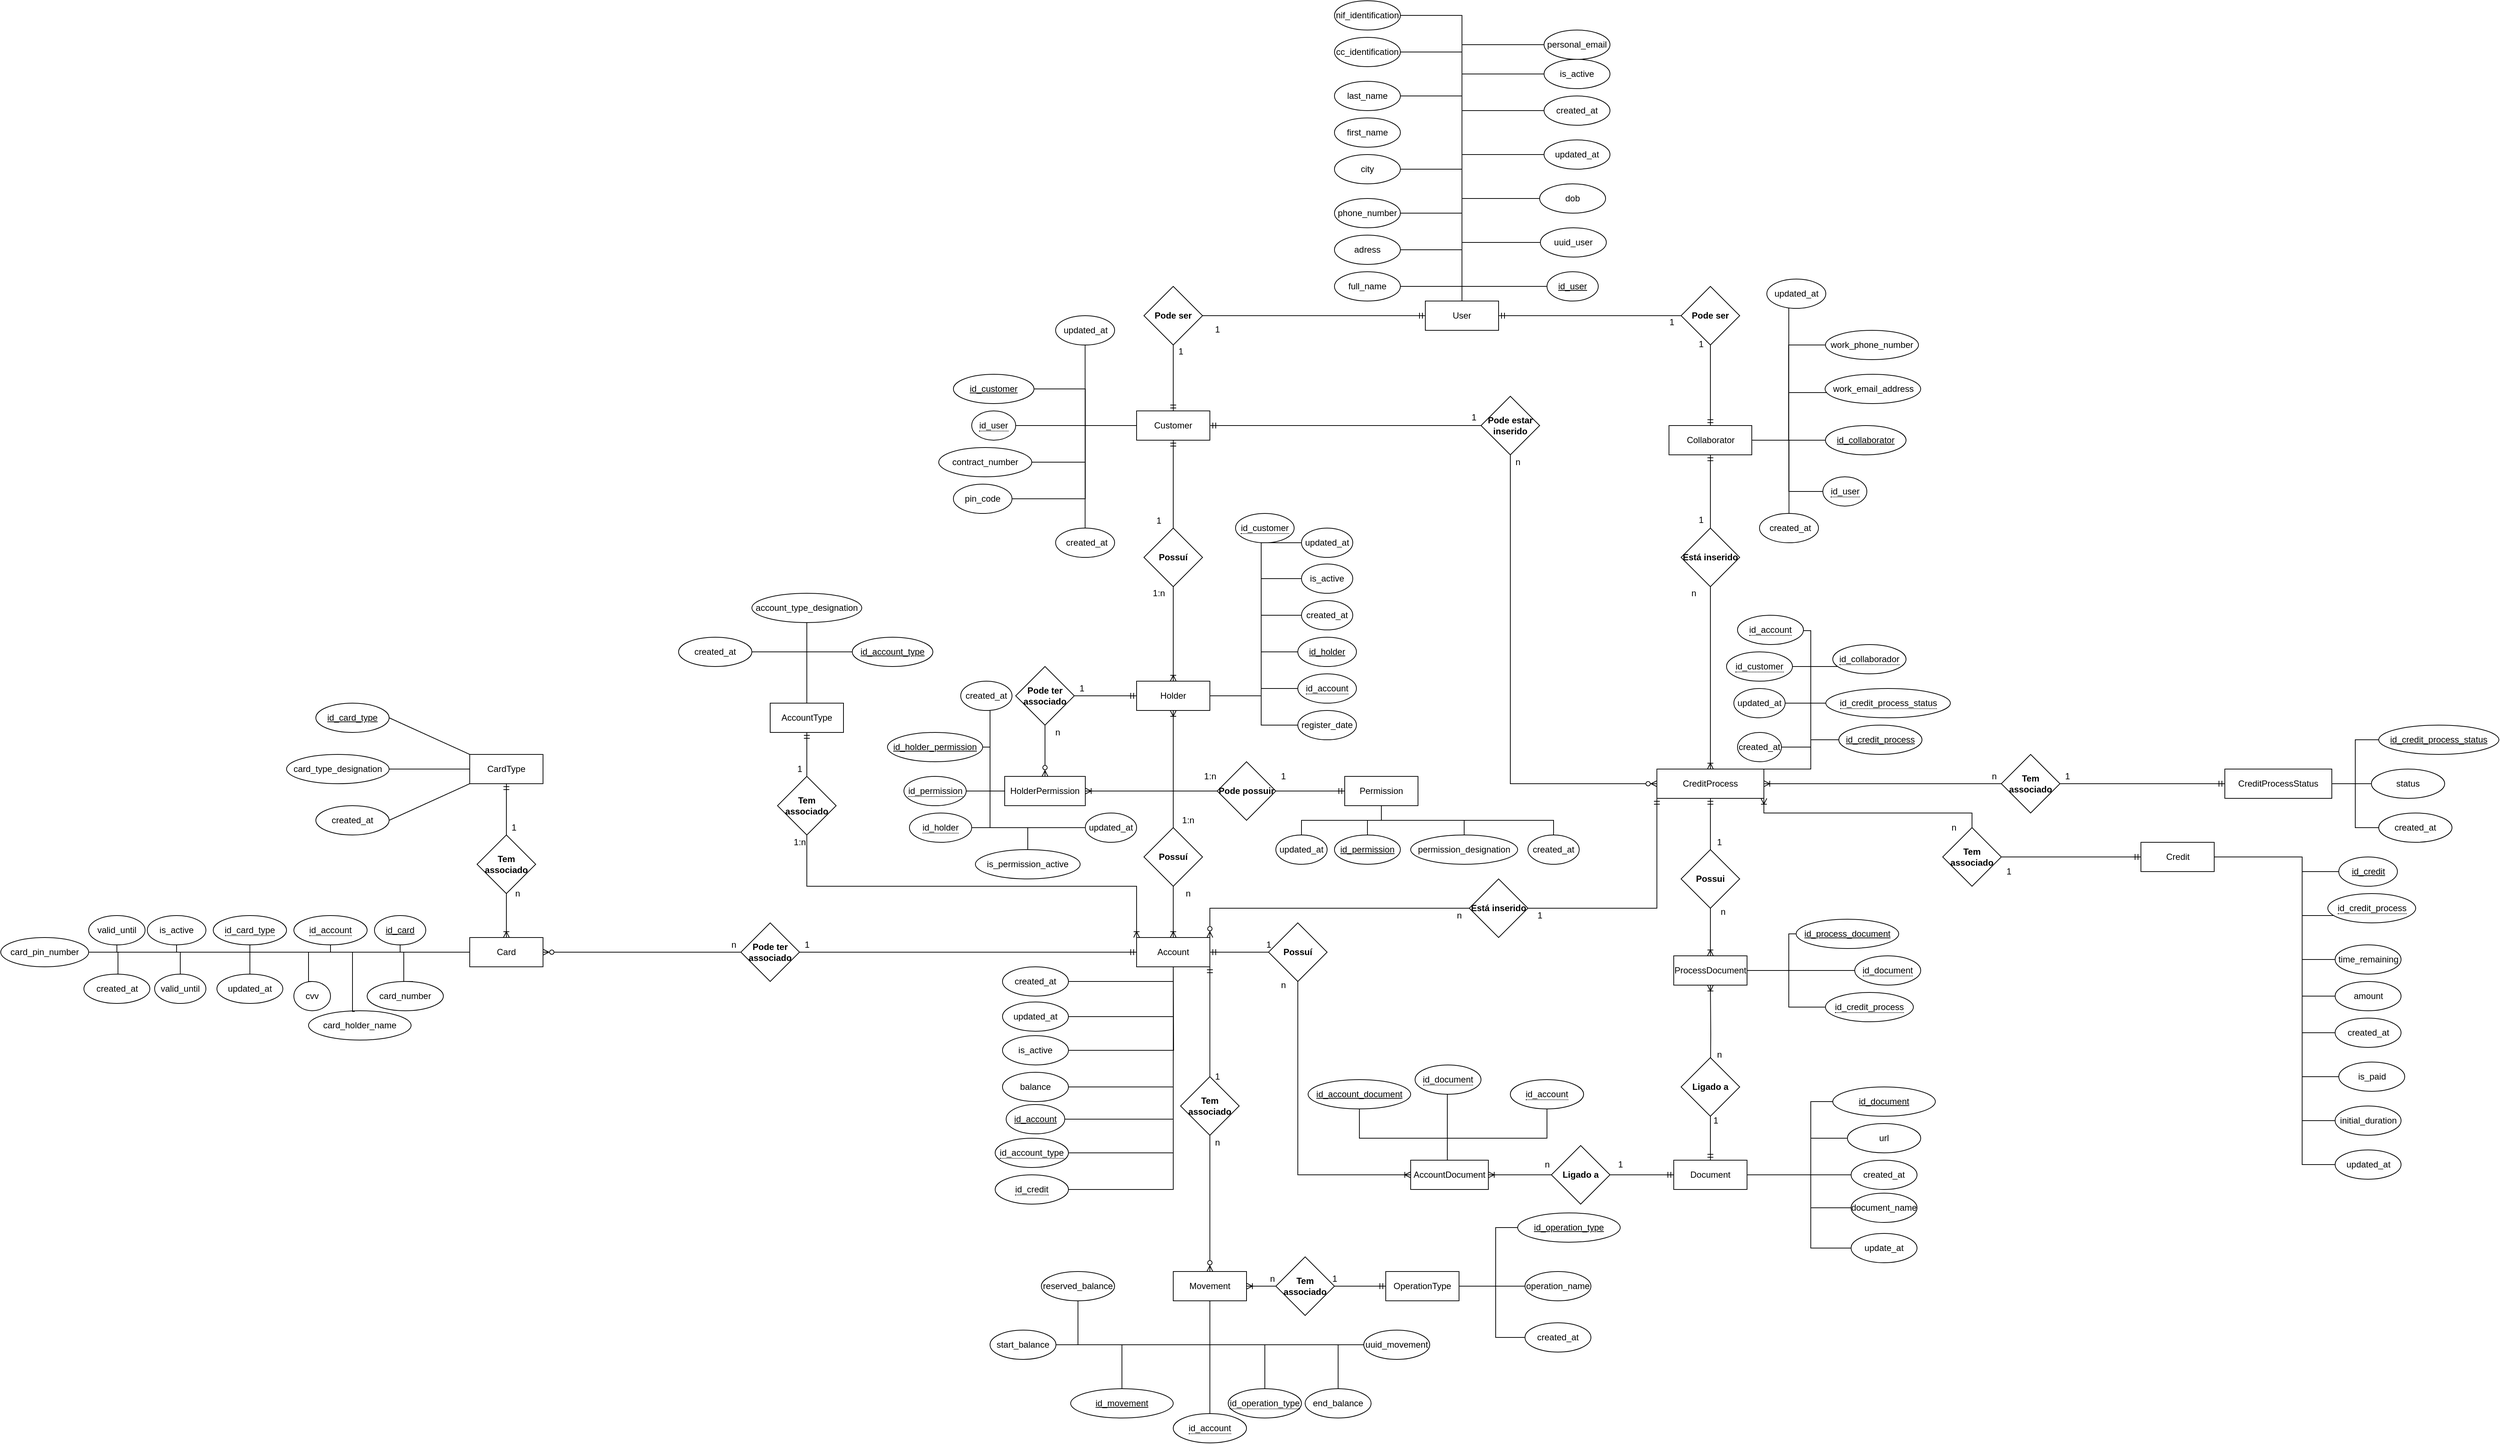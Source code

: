 <mxfile version="17.4.2" type="github" pages="2">
  <diagram id="_O00fU22G__8wHqbWCPV" name="DEA">
    <mxGraphModel dx="3076" dy="1949" grid="1" gridSize="10" guides="1" tooltips="1" connect="1" arrows="1" fold="1" page="1" pageScale="1" pageWidth="827" pageHeight="1169" math="0" shadow="0">
      <root>
        <mxCell id="0" />
        <mxCell id="1" parent="0" />
        <mxCell id="Fl5BDDIY00m3_fIH6vyA-1" value="Customer" style="whiteSpace=wrap;html=1;align=center;" parent="1" vertex="1">
          <mxGeometry x="-80" y="-469" width="100" height="40" as="geometry" />
        </mxCell>
        <mxCell id="SmDYnC3skr7kvTm2-20j-1" style="edgeStyle=none;rounded=0;orthogonalLoop=1;jettySize=auto;html=1;startArrow=none;startFill=0;endArrow=ERoneToMany;endFill=0;entryX=1;entryY=0.5;entryDx=0;entryDy=0;exitX=0;exitY=0.5;exitDx=0;exitDy=0;" parent="1" source="srv9nVdUo2mAc9PIGWYw-35" target="XDoeCiwNckqTGsnIKDB6-1" edge="1">
          <mxGeometry relative="1" as="geometry">
            <mxPoint x="310" y="414" as="sourcePoint" />
          </mxGeometry>
        </mxCell>
        <mxCell id="XDoeCiwNckqTGsnIKDB6-2" style="rounded=0;orthogonalLoop=1;jettySize=auto;html=1;entryX=0;entryY=0.5;entryDx=0;entryDy=0;startArrow=none;startFill=0;endArrow=ERoneToMany;endFill=0;exitX=0.5;exitY=1;exitDx=0;exitDy=0;edgeStyle=orthogonalEdgeStyle;" parent="1" source="srv9nVdUo2mAc9PIGWYw-38" target="XDoeCiwNckqTGsnIKDB6-1" edge="1">
          <mxGeometry relative="1" as="geometry" />
        </mxCell>
        <mxCell id="Fl5BDDIY00m3_fIH6vyA-6" value="Account" style="whiteSpace=wrap;html=1;align=center;" parent="1" vertex="1">
          <mxGeometry x="-80" y="250" width="100" height="40" as="geometry" />
        </mxCell>
        <mxCell id="gFtrWbWtJXX36GKZZF6S-1" style="edgeStyle=orthogonalEdgeStyle;rounded=0;orthogonalLoop=1;jettySize=auto;html=1;entryX=0;entryY=0.5;entryDx=0;entryDy=0;startArrow=none;startFill=0;endArrow=ERmandOne;endFill=0;exitX=1;exitY=0.5;exitDx=0;exitDy=0;" parent="1" source="srv9nVdUo2mAc9PIGWYw-40" target="diM1iA-COcXeSWYWzclY-1" edge="1">
          <mxGeometry relative="1" as="geometry">
            <mxPoint x="190" y="726" as="sourcePoint" />
          </mxGeometry>
        </mxCell>
        <mxCell id="Fl5BDDIY00m3_fIH6vyA-8" value="Movement" style="whiteSpace=wrap;html=1;align=center;" parent="1" vertex="1">
          <mxGeometry x="-30" y="706" width="100" height="40" as="geometry" />
        </mxCell>
        <mxCell id="Fl5BDDIY00m3_fIH6vyA-10" value="Permission" style="whiteSpace=wrap;html=1;align=center;" parent="1" vertex="1">
          <mxGeometry x="204" y="30" width="100" height="40" as="geometry" />
        </mxCell>
        <mxCell id="gVsfr3qRTq61EtLtWJ68-2" style="edgeStyle=none;rounded=0;orthogonalLoop=1;jettySize=auto;html=1;startArrow=none;startFill=0;endArrow=ERoneToMany;endFill=0;exitX=0.5;exitY=1;exitDx=0;exitDy=0;entryX=0.5;entryY=0;entryDx=0;entryDy=0;" parent="1" source="srv9nVdUo2mAc9PIGWYw-2" target="Fl5BDDIY00m3_fIH6vyA-11" edge="1">
          <mxGeometry relative="1" as="geometry">
            <mxPoint x="-880" y="230" as="targetPoint" />
          </mxGeometry>
        </mxCell>
        <mxCell id="n3taHAFArA_PyD_Kv_MC-3" style="edgeStyle=orthogonalEdgeStyle;rounded=0;orthogonalLoop=1;jettySize=auto;html=1;entryX=1;entryY=0.5;entryDx=0;entryDy=0;startArrow=none;startFill=0;endArrow=none;endFill=0;" parent="1" source="Fl5BDDIY00m3_fIH6vyA-11" target="67G7FwIWzePk0SoeQltz-6" edge="1">
          <mxGeometry relative="1" as="geometry" />
        </mxCell>
        <mxCell id="Fl5BDDIY00m3_fIH6vyA-11" value="Card" style="whiteSpace=wrap;html=1;align=center;" parent="1" vertex="1">
          <mxGeometry x="-990" y="250" width="100" height="40" as="geometry" />
        </mxCell>
        <mxCell id="Fl5BDDIY00m3_fIH6vyA-13" value="Collaborator" style="whiteSpace=wrap;html=1;align=center;" parent="1" vertex="1">
          <mxGeometry x="646.5" y="-449" width="113" height="40" as="geometry" />
        </mxCell>
        <mxCell id="Fl5BDDIY00m3_fIH6vyA-45" value="" style="fontSize=12;html=1;endArrow=none;endFill=0;rounded=0;exitX=1;exitY=1;exitDx=0;exitDy=0;startArrow=ERmandOne;startFill=0;edgeStyle=orthogonalEdgeStyle;entryX=0.5;entryY=0;entryDx=0;entryDy=0;" parent="1" source="Fl5BDDIY00m3_fIH6vyA-6" target="srv9nVdUo2mAc9PIGWYw-23" edge="1">
          <mxGeometry width="100" height="100" relative="1" as="geometry">
            <mxPoint x="120" y="330" as="sourcePoint" />
            <mxPoint x="220" y="230" as="targetPoint" />
            <Array as="points">
              <mxPoint x="20" y="440" />
            </Array>
          </mxGeometry>
        </mxCell>
        <mxCell id="Fl5BDDIY00m3_fIH6vyA-46" value="" style="edgeStyle=entityRelationEdgeStyle;fontSize=12;html=1;endArrow=ERzeroToMany;endFill=0;rounded=0;exitX=0;exitY=0.5;exitDx=0;exitDy=0;entryX=1;entryY=0.5;entryDx=0;entryDy=0;startArrow=none;startFill=0;" parent="1" source="srv9nVdUo2mAc9PIGWYw-1" target="Fl5BDDIY00m3_fIH6vyA-11" edge="1">
          <mxGeometry width="100" height="100" relative="1" as="geometry">
            <mxPoint x="-40" y="330" as="sourcePoint" />
            <mxPoint x="-160" y="270" as="targetPoint" />
          </mxGeometry>
        </mxCell>
        <mxCell id="Fl5BDDIY00m3_fIH6vyA-51" value="" style="fontSize=12;html=1;endArrow=ERoneToMany;endFill=0;rounded=0;exitX=0.5;exitY=1;exitDx=0;exitDy=0;entryX=0.5;entryY=0;entryDx=0;entryDy=0;startArrow=none;startFill=0;" parent="1" source="srv9nVdUo2mAc9PIGWYw-44" target="Fl5BDDIY00m3_fIH6vyA-61" edge="1">
          <mxGeometry width="100" height="100" relative="1" as="geometry">
            <mxPoint x="10" y="140" as="sourcePoint" />
            <mxPoint x="120" y="190" as="targetPoint" />
          </mxGeometry>
        </mxCell>
        <mxCell id="Fl5BDDIY00m3_fIH6vyA-53" value="AccountType" style="whiteSpace=wrap;html=1;align=center;" parent="1" vertex="1">
          <mxGeometry x="-580" y="-70" width="100" height="40" as="geometry" />
        </mxCell>
        <mxCell id="Fl5BDDIY00m3_fIH6vyA-54" value="" style="fontSize=12;html=1;endArrow=none;endFill=0;rounded=0;entryX=0.5;entryY=1;entryDx=0;entryDy=0;exitX=0;exitY=0;exitDx=0;exitDy=0;startArrow=ERoneToMany;startFill=0;edgeStyle=orthogonalEdgeStyle;" parent="1" source="Fl5BDDIY00m3_fIH6vyA-6" target="srv9nVdUo2mAc9PIGWYw-18" edge="1">
          <mxGeometry width="100" height="100" relative="1" as="geometry">
            <mxPoint x="-80" y="310" as="sourcePoint" />
            <mxPoint x="20" y="210" as="targetPoint" />
          </mxGeometry>
        </mxCell>
        <mxCell id="Fl5BDDIY00m3_fIH6vyA-61" value="Holder" style="whiteSpace=wrap;html=1;align=center;" parent="1" vertex="1">
          <mxGeometry x="-80" y="-100" width="100" height="40" as="geometry" />
        </mxCell>
        <mxCell id="Fl5BDDIY00m3_fIH6vyA-62" value="User" style="whiteSpace=wrap;html=1;align=center;" parent="1" vertex="1">
          <mxGeometry x="314" y="-619" width="100" height="40" as="geometry" />
        </mxCell>
        <mxCell id="Fl5BDDIY00m3_fIH6vyA-63" value="" style="fontSize=12;html=1;endArrow=ERmandOne;endFill=0;rounded=0;exitX=1;exitY=0.5;exitDx=0;exitDy=0;startArrow=none;startFill=0;entryX=0;entryY=0.5;entryDx=0;entryDy=0;edgeStyle=orthogonalEdgeStyle;" parent="1" source="srv9nVdUo2mAc9PIGWYw-4" target="Fl5BDDIY00m3_fIH6vyA-62" edge="1">
          <mxGeometry width="100" height="100" relative="1" as="geometry">
            <mxPoint x="210" y="71" as="sourcePoint" />
            <mxPoint x="310" y="-29" as="targetPoint" />
            <Array as="points">
              <mxPoint x="10" y="-599" />
            </Array>
          </mxGeometry>
        </mxCell>
        <mxCell id="Fl5BDDIY00m3_fIH6vyA-65" value="" style="fontSize=12;html=1;endArrow=ERoneToMany;endFill=0;rounded=0;entryX=0.5;entryY=1;entryDx=0;entryDy=0;exitX=0.5;exitY=0;exitDx=0;exitDy=0;startArrow=none;startFill=0;" parent="1" source="srv9nVdUo2mAc9PIGWYw-25" target="Fl5BDDIY00m3_fIH6vyA-61" edge="1">
          <mxGeometry width="100" height="100" relative="1" as="geometry">
            <mxPoint x="130" y="270" as="sourcePoint" />
            <mxPoint x="230" y="170" as="targetPoint" />
          </mxGeometry>
        </mxCell>
        <mxCell id="WzG15J881lihtk_l85HM-1" style="rounded=0;orthogonalLoop=1;jettySize=auto;html=1;exitX=0;exitY=1;exitDx=0;exitDy=0;entryX=1;entryY=0.5;entryDx=0;entryDy=0;endArrow=none;endFill=0;startArrow=ERmandOne;startFill=0;edgeStyle=orthogonalEdgeStyle;" parent="1" source="Fl5BDDIY00m3_fIH6vyA-67" target="srv9nVdUo2mAc9PIGWYw-7" edge="1">
          <mxGeometry relative="1" as="geometry" />
        </mxCell>
        <mxCell id="Okt2JlCH_pNQM3TXWE3o-2" style="edgeStyle=none;rounded=0;orthogonalLoop=1;jettySize=auto;html=1;startArrow=ERmandOne;startFill=0;endArrow=none;endFill=0;entryX=0.5;entryY=0;entryDx=0;entryDy=0;" parent="1" source="Fl5BDDIY00m3_fIH6vyA-67" target="srv9nVdUo2mAc9PIGWYw-16" edge="1">
          <mxGeometry relative="1" as="geometry">
            <mxPoint x="670" y="70" as="sourcePoint" />
          </mxGeometry>
        </mxCell>
        <mxCell id="Fl5BDDIY00m3_fIH6vyA-67" value="CreditProcess" style="whiteSpace=wrap;html=1;align=center;" parent="1" vertex="1">
          <mxGeometry x="630" y="20" width="146" height="40" as="geometry" />
        </mxCell>
        <mxCell id="Fl5BDDIY00m3_fIH6vyA-68" value="" style="fontSize=12;html=1;endArrow=ERzeroToMany;endFill=1;rounded=0;entryX=0;entryY=0.5;entryDx=0;entryDy=0;startArrow=none;startFill=0;edgeStyle=orthogonalEdgeStyle;" parent="1" source="srv9nVdUo2mAc9PIGWYw-13" target="Fl5BDDIY00m3_fIH6vyA-67" edge="1">
          <mxGeometry width="100" height="100" relative="1" as="geometry">
            <mxPoint x="210" y="320" as="sourcePoint" />
            <mxPoint x="310" y="220" as="targetPoint" />
            <Array as="points">
              <mxPoint x="430" y="-80" />
              <mxPoint x="430" y="40" />
            </Array>
          </mxGeometry>
        </mxCell>
        <mxCell id="Fl5BDDIY00m3_fIH6vyA-69" value="" style="fontSize=12;html=1;endArrow=ERoneToMany;endFill=0;rounded=0;entryX=0.5;entryY=0;entryDx=0;entryDy=0;exitX=0.5;exitY=1;exitDx=0;exitDy=0;startArrow=none;startFill=0;" parent="1" source="srv9nVdUo2mAc9PIGWYw-42" target="Fl5BDDIY00m3_fIH6vyA-67" edge="1">
          <mxGeometry width="100" height="100" relative="1" as="geometry">
            <mxPoint x="130" y="90" as="sourcePoint" />
            <mxPoint x="380" y="110" as="targetPoint" />
          </mxGeometry>
        </mxCell>
        <mxCell id="Fl5BDDIY00m3_fIH6vyA-71" style="rounded=0;orthogonalLoop=1;jettySize=auto;html=1;entryX=1;entryY=1;entryDx=0;entryDy=0;startArrow=none;startFill=0;endArrow=ERoneToMany;endFill=0;exitX=0.5;exitY=0;exitDx=0;exitDy=0;edgeStyle=orthogonalEdgeStyle;" parent="1" source="srv9nVdUo2mAc9PIGWYw-29" target="Fl5BDDIY00m3_fIH6vyA-67" edge="1">
          <mxGeometry relative="1" as="geometry" />
        </mxCell>
        <mxCell id="Fl5BDDIY00m3_fIH6vyA-70" value="Credit" style="whiteSpace=wrap;html=1;align=center;" parent="1" vertex="1">
          <mxGeometry x="1290.5" y="120" width="100" height="40" as="geometry" />
        </mxCell>
        <mxCell id="gVsfr3qRTq61EtLtWJ68-1" value="CardType" style="whiteSpace=wrap;html=1;align=center;" parent="1" vertex="1">
          <mxGeometry x="-990" width="100" height="40" as="geometry" />
        </mxCell>
        <mxCell id="Okt2JlCH_pNQM3TXWE3o-1" value="Document" style="whiteSpace=wrap;html=1;align=center;" parent="1" vertex="1">
          <mxGeometry x="653" y="554" width="100" height="40" as="geometry" />
        </mxCell>
        <mxCell id="KsnNT3keSrE2DITwH6UZ-2" value="CreditProcessStatus" style="whiteSpace=wrap;html=1;align=center;" parent="1" vertex="1">
          <mxGeometry x="1405" y="20" width="146" height="40" as="geometry" />
        </mxCell>
        <mxCell id="KsnNT3keSrE2DITwH6UZ-3" value="" style="fontSize=12;html=1;endArrow=ERoneToMany;endFill=0;rounded=0;entryX=1;entryY=0.5;entryDx=0;entryDy=0;exitX=0;exitY=0.5;exitDx=0;exitDy=0;startArrow=none;startFill=0;" parent="1" source="srv9nVdUo2mAc9PIGWYw-31" target="Fl5BDDIY00m3_fIH6vyA-67" edge="1">
          <mxGeometry width="100" height="100" relative="1" as="geometry">
            <mxPoint x="640" y="105" as="sourcePoint" />
            <mxPoint x="1040" y="175" as="targetPoint" />
          </mxGeometry>
        </mxCell>
        <mxCell id="ljxvVes1xdN-6OecQikk-1" value="HolderPermission" style="whiteSpace=wrap;html=1;align=center;" parent="1" vertex="1">
          <mxGeometry x="-260" y="30" width="110" height="40" as="geometry" />
        </mxCell>
        <mxCell id="ljxvVes1xdN-6OecQikk-3" value="" style="fontSize=12;html=1;endArrow=none;startArrow=ERmandOne;rounded=0;exitX=0;exitY=0.5;exitDx=0;exitDy=0;entryX=1;entryY=0.5;entryDx=0;entryDy=0;endFill=0;edgeStyle=orthogonalEdgeStyle;" parent="1" source="Fl5BDDIY00m3_fIH6vyA-61" target="srv9nVdUo2mAc9PIGWYw-21" edge="1">
          <mxGeometry width="100" height="100" relative="1" as="geometry">
            <mxPoint x="30" y="240" as="sourcePoint" />
            <mxPoint x="130" y="140" as="targetPoint" />
          </mxGeometry>
        </mxCell>
        <mxCell id="ljxvVes1xdN-6OecQikk-5" value="" style="edgeStyle=entityRelationEdgeStyle;fontSize=12;html=1;endArrow=ERoneToMany;startArrow=none;rounded=0;entryX=1;entryY=0.5;entryDx=0;entryDy=0;startFill=0;endFill=0;" parent="1" source="srv9nVdUo2mAc9PIGWYw-27" target="ljxvVes1xdN-6OecQikk-1" edge="1">
          <mxGeometry width="100" height="100" relative="1" as="geometry">
            <mxPoint x="230" y="150" as="sourcePoint" />
            <mxPoint x="50" y="90" as="targetPoint" />
          </mxGeometry>
        </mxCell>
        <mxCell id="QeImNjfKpFi6Lj6Ukdeu-2" style="edgeStyle=orthogonalEdgeStyle;rounded=0;orthogonalLoop=1;jettySize=auto;html=1;entryX=0;entryY=0.5;entryDx=0;entryDy=0;startArrow=none;startFill=0;endArrow=none;endFill=0;" parent="1" source="diM1iA-COcXeSWYWzclY-1" target="9f0_WP2VZ2R3N99c0r8U-1" edge="1">
          <mxGeometry relative="1" as="geometry">
            <Array as="points">
              <mxPoint x="410" y="726" />
              <mxPoint x="410" y="646" />
              <mxPoint x="430" y="646" />
            </Array>
          </mxGeometry>
        </mxCell>
        <mxCell id="QeImNjfKpFi6Lj6Ukdeu-3" style="edgeStyle=orthogonalEdgeStyle;rounded=0;orthogonalLoop=1;jettySize=auto;html=1;entryX=0;entryY=0.5;entryDx=0;entryDy=0;startArrow=none;startFill=0;endArrow=none;endFill=0;" parent="1" source="diM1iA-COcXeSWYWzclY-1" target="xZVJzuQ08hqr36TqbUJv-1" edge="1">
          <mxGeometry relative="1" as="geometry" />
        </mxCell>
        <mxCell id="QeImNjfKpFi6Lj6Ukdeu-4" style="edgeStyle=orthogonalEdgeStyle;rounded=0;orthogonalLoop=1;jettySize=auto;html=1;entryX=0;entryY=0.5;entryDx=0;entryDy=0;startArrow=none;startFill=0;endArrow=none;endFill=0;" parent="1" source="diM1iA-COcXeSWYWzclY-1" target="QeImNjfKpFi6Lj6Ukdeu-1" edge="1">
          <mxGeometry relative="1" as="geometry">
            <Array as="points">
              <mxPoint x="410" y="726" />
              <mxPoint x="410" y="796" />
            </Array>
          </mxGeometry>
        </mxCell>
        <mxCell id="diM1iA-COcXeSWYWzclY-1" value="OperationType" style="whiteSpace=wrap;html=1;align=center;" parent="1" vertex="1">
          <mxGeometry x="260" y="706" width="100" height="40" as="geometry" />
        </mxCell>
        <mxCell id="XDoeCiwNckqTGsnIKDB6-1" value="AccountDocument" style="whiteSpace=wrap;html=1;align=center;" parent="1" vertex="1">
          <mxGeometry x="294" y="554" width="106" height="40" as="geometry" />
        </mxCell>
        <mxCell id="XDoeCiwNckqTGsnIKDB6-4" style="edgeStyle=orthogonalEdgeStyle;rounded=0;orthogonalLoop=1;jettySize=auto;html=1;startArrow=none;startFill=0;endArrow=ERoneToMany;endFill=0;entryX=0.5;entryY=1;entryDx=0;entryDy=0;" parent="1" target="XDoeCiwNckqTGsnIKDB6-3" edge="1">
          <mxGeometry relative="1" as="geometry">
            <mxPoint x="500" y="285" as="targetPoint" />
            <mxPoint x="703" y="449" as="sourcePoint" />
          </mxGeometry>
        </mxCell>
        <mxCell id="XDoeCiwNckqTGsnIKDB6-3" value="ProcessDocument" style="whiteSpace=wrap;html=1;align=center;" parent="1" vertex="1">
          <mxGeometry x="653" y="275" width="100" height="40" as="geometry" />
        </mxCell>
        <mxCell id="srv9nVdUo2mAc9PIGWYw-2" value="&lt;b&gt;Tem associado&lt;/b&gt;" style="rhombus;whiteSpace=wrap;html=1;horizontal=1;fontSize=12;" parent="1" vertex="1">
          <mxGeometry x="-980" y="110" width="80" height="80" as="geometry" />
        </mxCell>
        <mxCell id="srv9nVdUo2mAc9PIGWYw-3" value="" style="edgeStyle=none;rounded=0;orthogonalLoop=1;jettySize=auto;html=1;startArrow=ERmandOne;startFill=0;endArrow=none;endFill=0;exitX=0.5;exitY=1;exitDx=0;exitDy=0;entryX=0.5;entryY=0;entryDx=0;entryDy=0;" parent="1" source="gVsfr3qRTq61EtLtWJ68-1" target="srv9nVdUo2mAc9PIGWYw-2" edge="1">
          <mxGeometry relative="1" as="geometry">
            <mxPoint x="-940" y="250" as="targetPoint" />
            <mxPoint x="-940" y="40" as="sourcePoint" />
          </mxGeometry>
        </mxCell>
        <mxCell id="srv9nVdUo2mAc9PIGWYw-6" value="" style="fontSize=12;html=1;endArrow=ERmandOne;endFill=0;rounded=0;exitX=0;exitY=0.5;exitDx=0;exitDy=0;startArrow=none;startFill=0;entryX=1;entryY=0.5;entryDx=0;entryDy=0;edgeStyle=orthogonalEdgeStyle;" parent="1" source="srv9nVdUo2mAc9PIGWYw-5" target="Fl5BDDIY00m3_fIH6vyA-62" edge="1">
          <mxGeometry width="100" height="100" relative="1" as="geometry">
            <mxPoint x="493.5" y="-179" as="sourcePoint" />
            <mxPoint x="260" y="-219" as="targetPoint" />
          </mxGeometry>
        </mxCell>
        <mxCell id="srv9nVdUo2mAc9PIGWYw-9" style="edgeStyle=orthogonalEdgeStyle;rounded=0;orthogonalLoop=1;jettySize=auto;html=1;entryX=0.5;entryY=0;entryDx=0;entryDy=0;endArrow=ERmandOne;endFill=0;" parent="1" source="srv9nVdUo2mAc9PIGWYw-5" target="Fl5BDDIY00m3_fIH6vyA-13" edge="1">
          <mxGeometry relative="1" as="geometry" />
        </mxCell>
        <mxCell id="srv9nVdUo2mAc9PIGWYw-5" value="Pode ser" style="rhombus;whiteSpace=wrap;html=1;fontStyle=1" parent="1" vertex="1">
          <mxGeometry x="663" y="-639" width="80" height="80" as="geometry" />
        </mxCell>
        <mxCell id="srv9nVdUo2mAc9PIGWYw-8" style="rounded=0;orthogonalLoop=1;jettySize=auto;html=1;entryX=1;entryY=0;entryDx=0;entryDy=0;endArrow=ERzeroToMany;endFill=0;exitX=0;exitY=0.5;exitDx=0;exitDy=0;edgeStyle=orthogonalEdgeStyle;" parent="1" source="srv9nVdUo2mAc9PIGWYw-7" target="Fl5BDDIY00m3_fIH6vyA-6" edge="1">
          <mxGeometry relative="1" as="geometry" />
        </mxCell>
        <mxCell id="srv9nVdUo2mAc9PIGWYw-7" value="&lt;b&gt;Está inserido&lt;/b&gt;" style="rhombus;whiteSpace=wrap;html=1;" parent="1" vertex="1">
          <mxGeometry x="374" y="170" width="80" height="80" as="geometry" />
        </mxCell>
        <mxCell id="srv9nVdUo2mAc9PIGWYw-4" value="Pode ser" style="rhombus;whiteSpace=wrap;html=1;fontStyle=1" parent="1" vertex="1">
          <mxGeometry x="-70" y="-639" width="80" height="80" as="geometry" />
        </mxCell>
        <mxCell id="srv9nVdUo2mAc9PIGWYw-12" value="" style="fontSize=12;html=1;endArrow=none;endFill=0;rounded=0;startArrow=ERmandOne;startFill=0;entryX=0.5;entryY=1;entryDx=0;entryDy=0;edgeStyle=orthogonalEdgeStyle;exitX=0.5;exitY=0;exitDx=0;exitDy=0;" parent="1" source="Fl5BDDIY00m3_fIH6vyA-1" target="srv9nVdUo2mAc9PIGWYw-4" edge="1">
          <mxGeometry width="100" height="100" relative="1" as="geometry">
            <mxPoint x="30" y="-499" as="sourcePoint" />
            <mxPoint x="180" y="-419" as="targetPoint" />
            <Array as="points" />
          </mxGeometry>
        </mxCell>
        <mxCell id="srv9nVdUo2mAc9PIGWYw-14" style="edgeStyle=orthogonalEdgeStyle;rounded=0;orthogonalLoop=1;jettySize=auto;html=1;entryX=1;entryY=0.5;entryDx=0;entryDy=0;startArrow=none;startFill=0;endArrow=ERmandOne;endFill=0;" parent="1" source="srv9nVdUo2mAc9PIGWYw-13" target="Fl5BDDIY00m3_fIH6vyA-1" edge="1">
          <mxGeometry relative="1" as="geometry" />
        </mxCell>
        <mxCell id="srv9nVdUo2mAc9PIGWYw-13" value="&lt;b&gt;Pode estar inserido&lt;/b&gt;" style="rhombus;whiteSpace=wrap;html=1;" parent="1" vertex="1">
          <mxGeometry x="390" y="-489" width="80" height="80" as="geometry" />
        </mxCell>
        <mxCell id="srv9nVdUo2mAc9PIGWYw-17" style="edgeStyle=orthogonalEdgeStyle;rounded=0;orthogonalLoop=1;jettySize=auto;html=1;startArrow=none;startFill=0;endArrow=ERoneToMany;endFill=0;" parent="1" source="srv9nVdUo2mAc9PIGWYw-16" target="XDoeCiwNckqTGsnIKDB6-3" edge="1">
          <mxGeometry relative="1" as="geometry" />
        </mxCell>
        <mxCell id="srv9nVdUo2mAc9PIGWYw-16" value="Possui" style="rhombus;whiteSpace=wrap;html=1;fontStyle=1" parent="1" vertex="1">
          <mxGeometry x="663" y="130" width="80" height="80" as="geometry" />
        </mxCell>
        <mxCell id="srv9nVdUo2mAc9PIGWYw-19" style="edgeStyle=orthogonalEdgeStyle;rounded=0;orthogonalLoop=1;jettySize=auto;html=1;entryX=0.5;entryY=1;entryDx=0;entryDy=0;startArrow=none;startFill=0;endArrow=ERmandOne;endFill=0;" parent="1" source="srv9nVdUo2mAc9PIGWYw-18" target="Fl5BDDIY00m3_fIH6vyA-53" edge="1">
          <mxGeometry relative="1" as="geometry" />
        </mxCell>
        <mxCell id="srv9nVdUo2mAc9PIGWYw-18" value="Tem associado" style="rhombus;whiteSpace=wrap;html=1;fontStyle=1" parent="1" vertex="1">
          <mxGeometry x="-570" y="30" width="80" height="80" as="geometry" />
        </mxCell>
        <mxCell id="srv9nVdUo2mAc9PIGWYw-22" style="edgeStyle=orthogonalEdgeStyle;rounded=0;orthogonalLoop=1;jettySize=auto;html=1;startArrow=none;startFill=0;endArrow=ERzeroToMany;endFill=0;" parent="1" source="srv9nVdUo2mAc9PIGWYw-21" target="ljxvVes1xdN-6OecQikk-1" edge="1">
          <mxGeometry relative="1" as="geometry" />
        </mxCell>
        <mxCell id="srv9nVdUo2mAc9PIGWYw-21" value="Pode ter associado" style="rhombus;whiteSpace=wrap;html=1;fontStyle=1" parent="1" vertex="1">
          <mxGeometry x="-245" y="-120" width="80" height="80" as="geometry" />
        </mxCell>
        <mxCell id="srv9nVdUo2mAc9PIGWYw-24" style="edgeStyle=orthogonalEdgeStyle;rounded=0;orthogonalLoop=1;jettySize=auto;html=1;entryX=0.5;entryY=0;entryDx=0;entryDy=0;startArrow=none;startFill=0;endArrow=ERzeroToMany;endFill=0;exitX=0.5;exitY=1;exitDx=0;exitDy=0;" parent="1" source="srv9nVdUo2mAc9PIGWYw-23" target="Fl5BDDIY00m3_fIH6vyA-8" edge="1">
          <mxGeometry relative="1" as="geometry">
            <Array as="points">
              <mxPoint x="20" y="706" />
            </Array>
          </mxGeometry>
        </mxCell>
        <mxCell id="srv9nVdUo2mAc9PIGWYw-23" value="&lt;b&gt;Tem associado&lt;/b&gt;" style="rhombus;whiteSpace=wrap;html=1;" parent="1" vertex="1">
          <mxGeometry x="-20" y="440" width="80" height="80" as="geometry" />
        </mxCell>
        <mxCell id="srv9nVdUo2mAc9PIGWYw-26" style="edgeStyle=orthogonalEdgeStyle;rounded=0;orthogonalLoop=1;jettySize=auto;html=1;entryX=0.5;entryY=0;entryDx=0;entryDy=0;startArrow=none;startFill=0;endArrow=ERoneToMany;endFill=0;exitX=0.5;exitY=1;exitDx=0;exitDy=0;" parent="1" source="srv9nVdUo2mAc9PIGWYw-25" target="Fl5BDDIY00m3_fIH6vyA-6" edge="1">
          <mxGeometry relative="1" as="geometry" />
        </mxCell>
        <mxCell id="srv9nVdUo2mAc9PIGWYw-25" value="&lt;b&gt;Possuí&lt;/b&gt;" style="rhombus;whiteSpace=wrap;html=1;" parent="1" vertex="1">
          <mxGeometry x="-70" y="100" width="80" height="80" as="geometry" />
        </mxCell>
        <mxCell id="srv9nVdUo2mAc9PIGWYw-28" style="edgeStyle=orthogonalEdgeStyle;rounded=0;orthogonalLoop=1;jettySize=auto;html=1;entryX=0;entryY=0.5;entryDx=0;entryDy=0;startArrow=none;startFill=0;endArrow=ERmandOne;endFill=0;exitX=1;exitY=0.5;exitDx=0;exitDy=0;" parent="1" source="srv9nVdUo2mAc9PIGWYw-27" target="Fl5BDDIY00m3_fIH6vyA-10" edge="1">
          <mxGeometry relative="1" as="geometry" />
        </mxCell>
        <mxCell id="srv9nVdUo2mAc9PIGWYw-27" value="&lt;b&gt;Pode possuir&lt;/b&gt;" style="rhombus;whiteSpace=wrap;html=1;" parent="1" vertex="1">
          <mxGeometry x="30" y="10" width="80" height="80" as="geometry" />
        </mxCell>
        <mxCell id="srv9nVdUo2mAc9PIGWYw-30" style="edgeStyle=orthogonalEdgeStyle;rounded=0;orthogonalLoop=1;jettySize=auto;html=1;entryX=0;entryY=0.5;entryDx=0;entryDy=0;startArrow=none;startFill=0;endArrow=ERmandOne;endFill=0;" parent="1" source="srv9nVdUo2mAc9PIGWYw-29" target="Fl5BDDIY00m3_fIH6vyA-70" edge="1">
          <mxGeometry relative="1" as="geometry" />
        </mxCell>
        <mxCell id="srv9nVdUo2mAc9PIGWYw-29" value="Tem associado" style="rhombus;whiteSpace=wrap;html=1;fontStyle=1" parent="1" vertex="1">
          <mxGeometry x="1020" y="100" width="80" height="80" as="geometry" />
        </mxCell>
        <mxCell id="srv9nVdUo2mAc9PIGWYw-31" value="Tem associado" style="rhombus;whiteSpace=wrap;html=1;fontStyle=1" parent="1" vertex="1">
          <mxGeometry x="1100" width="80" height="80" as="geometry" />
        </mxCell>
        <mxCell id="srv9nVdUo2mAc9PIGWYw-32" value="" style="fontSize=12;html=1;endArrow=none;endFill=0;rounded=0;entryX=1;entryY=0.5;entryDx=0;entryDy=0;exitX=0;exitY=0.5;exitDx=0;exitDy=0;startArrow=ERmandOne;startFill=0;" parent="1" source="KsnNT3keSrE2DITwH6UZ-2" target="srv9nVdUo2mAc9PIGWYw-31" edge="1">
          <mxGeometry width="100" height="100" relative="1" as="geometry">
            <mxPoint x="1405" y="40" as="sourcePoint" />
            <mxPoint x="1161.0" y="40" as="targetPoint" />
          </mxGeometry>
        </mxCell>
        <mxCell id="srv9nVdUo2mAc9PIGWYw-34" style="edgeStyle=orthogonalEdgeStyle;rounded=0;orthogonalLoop=1;jettySize=auto;html=1;startArrow=none;startFill=0;endArrow=ERmandOne;endFill=0;" parent="1" source="srv9nVdUo2mAc9PIGWYw-33" target="Okt2JlCH_pNQM3TXWE3o-1" edge="1">
          <mxGeometry relative="1" as="geometry" />
        </mxCell>
        <mxCell id="srv9nVdUo2mAc9PIGWYw-33" value="Ligado a" style="rhombus;whiteSpace=wrap;html=1;fontStyle=1" parent="1" vertex="1">
          <mxGeometry x="663" y="414" width="80" height="80" as="geometry" />
        </mxCell>
        <mxCell id="srv9nVdUo2mAc9PIGWYw-35" value="&lt;b&gt;Ligado a&lt;/b&gt;" style="rhombus;whiteSpace=wrap;html=1;" parent="1" vertex="1">
          <mxGeometry x="486" y="534" width="80" height="80" as="geometry" />
        </mxCell>
        <mxCell id="srv9nVdUo2mAc9PIGWYw-37" value="" style="edgeStyle=none;rounded=0;orthogonalLoop=1;jettySize=auto;html=1;startArrow=ERmandOne;startFill=0;endArrow=none;endFill=0;entryX=1;entryY=0.5;entryDx=0;entryDy=0;exitX=0;exitY=0.5;exitDx=0;exitDy=0;" parent="1" source="Okt2JlCH_pNQM3TXWE3o-1" target="srv9nVdUo2mAc9PIGWYw-35" edge="1">
          <mxGeometry relative="1" as="geometry">
            <mxPoint x="653.0" y="584" as="sourcePoint" />
            <mxPoint x="394" y="584" as="targetPoint" />
          </mxGeometry>
        </mxCell>
        <mxCell id="srv9nVdUo2mAc9PIGWYw-38" value="&lt;b&gt;Possuí&lt;/b&gt;" style="rhombus;whiteSpace=wrap;html=1;" parent="1" vertex="1">
          <mxGeometry x="100" y="230" width="80" height="80" as="geometry" />
        </mxCell>
        <mxCell id="srv9nVdUo2mAc9PIGWYw-39" value="" style="edgeStyle=orthogonalEdgeStyle;rounded=0;orthogonalLoop=1;jettySize=auto;html=1;entryX=0;entryY=0.5;entryDx=0;entryDy=0;startArrow=ERmandOne;startFill=0;endArrow=none;endFill=0;" parent="1" source="Fl5BDDIY00m3_fIH6vyA-6" target="srv9nVdUo2mAc9PIGWYw-38" edge="1">
          <mxGeometry relative="1" as="geometry">
            <mxPoint x="20" y="270" as="sourcePoint" />
            <mxPoint x="294" y="510" as="targetPoint" />
            <Array as="points" />
          </mxGeometry>
        </mxCell>
        <mxCell id="srv9nVdUo2mAc9PIGWYw-40" value="Tem associado" style="rhombus;whiteSpace=wrap;html=1;fontStyle=1" parent="1" vertex="1">
          <mxGeometry x="110" y="686" width="80" height="80" as="geometry" />
        </mxCell>
        <mxCell id="srv9nVdUo2mAc9PIGWYw-41" value="" style="edgeStyle=orthogonalEdgeStyle;rounded=0;orthogonalLoop=1;jettySize=auto;html=1;entryX=0;entryY=0.5;entryDx=0;entryDy=0;startArrow=ERoneToMany;startFill=0;endArrow=none;endFill=0;" parent="1" source="Fl5BDDIY00m3_fIH6vyA-8" target="srv9nVdUo2mAc9PIGWYw-40" edge="1">
          <mxGeometry relative="1" as="geometry">
            <mxPoint x="20" y="726" as="sourcePoint" />
            <mxPoint x="110" y="726" as="targetPoint" />
          </mxGeometry>
        </mxCell>
        <mxCell id="srv9nVdUo2mAc9PIGWYw-42" value="Está inserido" style="rhombus;whiteSpace=wrap;html=1;fontStyle=1" parent="1" vertex="1">
          <mxGeometry x="663" y="-309" width="80" height="80" as="geometry" />
        </mxCell>
        <mxCell id="srv9nVdUo2mAc9PIGWYw-43" value="" style="fontSize=12;html=1;endArrow=none;endFill=0;rounded=0;entryX=0.5;entryY=0;entryDx=0;entryDy=0;exitX=0.5;exitY=1;exitDx=0;exitDy=0;startArrow=ERmandOne;startFill=0;" parent="1" source="Fl5BDDIY00m3_fIH6vyA-13" target="srv9nVdUo2mAc9PIGWYw-42" edge="1">
          <mxGeometry width="100" height="100" relative="1" as="geometry">
            <mxPoint x="703.0" y="-339" as="sourcePoint" />
            <mxPoint x="703.0" y="-149" as="targetPoint" />
          </mxGeometry>
        </mxCell>
        <mxCell id="_2jnUE636_eacOBH81PL-1" value="id_card_type" style="ellipse;whiteSpace=wrap;html=1;align=center;fontStyle=4;" parent="1" vertex="1">
          <mxGeometry x="-1200" y="-70" width="100" height="40" as="geometry" />
        </mxCell>
        <mxCell id="SSlCoCirNUHwtVQttNUC-1" value="card_type_designation" style="ellipse;whiteSpace=wrap;html=1;align=center;" parent="1" vertex="1">
          <mxGeometry x="-1240" width="140" height="40" as="geometry" />
        </mxCell>
        <mxCell id="zq2iSEI6xIUaXsMFaVbf-1" value="created_at" style="ellipse;whiteSpace=wrap;html=1;align=center;" parent="1" vertex="1">
          <mxGeometry x="-1200" y="70" width="100" height="40" as="geometry" />
        </mxCell>
        <mxCell id="67G7FwIWzePk0SoeQltz-1" value="" style="endArrow=none;html=1;rounded=0;exitX=1;exitY=0.5;exitDx=0;exitDy=0;entryX=0;entryY=1;entryDx=0;entryDy=0;" parent="1" source="zq2iSEI6xIUaXsMFaVbf-1" target="gVsfr3qRTq61EtLtWJ68-1" edge="1">
          <mxGeometry relative="1" as="geometry">
            <mxPoint x="-940" y="20" as="sourcePoint" />
            <mxPoint x="-990" y="20" as="targetPoint" />
          </mxGeometry>
        </mxCell>
        <mxCell id="67G7FwIWzePk0SoeQltz-2" value="" style="endArrow=none;html=1;rounded=0;exitX=1;exitY=0.5;exitDx=0;exitDy=0;entryX=0;entryY=0;entryDx=0;entryDy=0;" parent="1" source="_2jnUE636_eacOBH81PL-1" target="gVsfr3qRTq61EtLtWJ68-1" edge="1">
          <mxGeometry relative="1" as="geometry">
            <mxPoint x="-1090.0" y="30" as="sourcePoint" />
            <mxPoint x="-980" y="30" as="targetPoint" />
          </mxGeometry>
        </mxCell>
        <mxCell id="67G7FwIWzePk0SoeQltz-3" value="" style="endArrow=none;html=1;rounded=0;exitX=1;exitY=0.5;exitDx=0;exitDy=0;entryX=0;entryY=0.5;entryDx=0;entryDy=0;" parent="1" source="SSlCoCirNUHwtVQttNUC-1" target="gVsfr3qRTq61EtLtWJ68-1" edge="1">
          <mxGeometry relative="1" as="geometry">
            <mxPoint x="-1040.0" y="-60" as="sourcePoint" />
            <mxPoint x="-930" y="-20" as="targetPoint" />
          </mxGeometry>
        </mxCell>
        <mxCell id="n3taHAFArA_PyD_Kv_MC-5" style="rounded=0;orthogonalLoop=1;jettySize=auto;html=1;startArrow=none;startFill=0;endArrow=none;endFill=0;exitX=0.5;exitY=1;exitDx=0;exitDy=0;edgeStyle=orthogonalEdgeStyle;" parent="1" source="67G7FwIWzePk0SoeQltz-4" edge="1">
          <mxGeometry relative="1" as="geometry">
            <mxPoint x="-990" y="270.0" as="targetPoint" />
            <Array as="points">
              <mxPoint x="-1085" y="270" />
            </Array>
          </mxGeometry>
        </mxCell>
        <mxCell id="67G7FwIWzePk0SoeQltz-4" value="id_card" style="ellipse;whiteSpace=wrap;html=1;align=center;fontStyle=4;" parent="1" vertex="1">
          <mxGeometry x="-1120" y="220" width="70" height="40" as="geometry" />
        </mxCell>
        <mxCell id="n3taHAFArA_PyD_Kv_MC-7" style="edgeStyle=orthogonalEdgeStyle;rounded=0;orthogonalLoop=1;jettySize=auto;html=1;entryX=0;entryY=0.5;entryDx=0;entryDy=0;startArrow=none;startFill=0;endArrow=none;endFill=0;exitX=0.5;exitY=0;exitDx=0;exitDy=0;" parent="1" source="67G7FwIWzePk0SoeQltz-5" target="Fl5BDDIY00m3_fIH6vyA-11" edge="1">
          <mxGeometry relative="1" as="geometry">
            <Array as="points">
              <mxPoint x="-1068" y="320" />
              <mxPoint x="-1080" y="320" />
              <mxPoint x="-1080" y="270" />
            </Array>
          </mxGeometry>
        </mxCell>
        <mxCell id="67G7FwIWzePk0SoeQltz-5" value="card_number" style="ellipse;whiteSpace=wrap;html=1;align=center;" parent="1" vertex="1">
          <mxGeometry x="-1130" y="310" width="104" height="40" as="geometry" />
        </mxCell>
        <mxCell id="67G7FwIWzePk0SoeQltz-6" value="card_pin_number" style="ellipse;whiteSpace=wrap;html=1;align=center;" parent="1" vertex="1">
          <mxGeometry x="-1630" y="250" width="120" height="40" as="geometry" />
        </mxCell>
        <mxCell id="n3taHAFArA_PyD_Kv_MC-6" style="edgeStyle=orthogonalEdgeStyle;rounded=0;orthogonalLoop=1;jettySize=auto;html=1;entryX=0;entryY=0.5;entryDx=0;entryDy=0;startArrow=none;startFill=0;endArrow=none;endFill=0;" parent="1" source="jVaEWat1iQ-KZ4AbZz4k-1" target="Fl5BDDIY00m3_fIH6vyA-11" edge="1">
          <mxGeometry relative="1" as="geometry">
            <Array as="points">
              <mxPoint x="-1290" y="270" />
            </Array>
          </mxGeometry>
        </mxCell>
        <mxCell id="jVaEWat1iQ-KZ4AbZz4k-1" value="&lt;span style=&quot;border-bottom: 1px dotted&quot;&gt;id_card_type&lt;/span&gt;" style="ellipse;whiteSpace=wrap;html=1;align=center;" parent="1" vertex="1">
          <mxGeometry x="-1340" y="220" width="100" height="40" as="geometry" />
        </mxCell>
        <mxCell id="n3taHAFArA_PyD_Kv_MC-12" style="edgeStyle=orthogonalEdgeStyle;rounded=0;orthogonalLoop=1;jettySize=auto;html=1;entryX=0;entryY=0.5;entryDx=0;entryDy=0;startArrow=none;startFill=0;endArrow=none;endFill=0;" parent="1" source="yz-KNoS1R4FpbYdqpQV4-1" target="Fl5BDDIY00m3_fIH6vyA-11" edge="1">
          <mxGeometry relative="1" as="geometry">
            <Array as="points">
              <mxPoint x="-1470" y="270" />
            </Array>
          </mxGeometry>
        </mxCell>
        <mxCell id="yz-KNoS1R4FpbYdqpQV4-1" value="created_at" style="ellipse;whiteSpace=wrap;html=1;align=center;" parent="1" vertex="1">
          <mxGeometry x="-1516.5" y="300" width="90" height="40" as="geometry" />
        </mxCell>
        <mxCell id="n3taHAFArA_PyD_Kv_MC-11" style="edgeStyle=orthogonalEdgeStyle;rounded=0;orthogonalLoop=1;jettySize=auto;html=1;entryX=0;entryY=0.5;entryDx=0;entryDy=0;startArrow=none;startFill=0;endArrow=none;endFill=0;exitX=0.5;exitY=0;exitDx=0;exitDy=0;" parent="1" source="yz-KNoS1R4FpbYdqpQV4-2" target="Fl5BDDIY00m3_fIH6vyA-11" edge="1">
          <mxGeometry relative="1" as="geometry" />
        </mxCell>
        <mxCell id="yz-KNoS1R4FpbYdqpQV4-2" value="valid_until" style="ellipse;whiteSpace=wrap;html=1;align=center;" parent="1" vertex="1">
          <mxGeometry x="-1420" y="300" width="70" height="40" as="geometry" />
        </mxCell>
        <mxCell id="n3taHAFArA_PyD_Kv_MC-10" style="edgeStyle=orthogonalEdgeStyle;rounded=0;orthogonalLoop=1;jettySize=auto;html=1;entryX=0;entryY=0.5;entryDx=0;entryDy=0;startArrow=none;startFill=0;endArrow=none;endFill=0;exitX=0.5;exitY=0;exitDx=0;exitDy=0;" parent="1" source="mYzTBlgHJZyz4Ko3UQSY-1" target="Fl5BDDIY00m3_fIH6vyA-11" edge="1">
          <mxGeometry relative="1" as="geometry">
            <Array as="points">
              <mxPoint x="-1290" y="300" />
              <mxPoint x="-1290" y="270" />
            </Array>
          </mxGeometry>
        </mxCell>
        <mxCell id="mYzTBlgHJZyz4Ko3UQSY-1" value="updated_at" style="ellipse;whiteSpace=wrap;html=1;align=center;" parent="1" vertex="1">
          <mxGeometry x="-1335" y="300" width="90" height="40" as="geometry" />
        </mxCell>
        <mxCell id="n3taHAFArA_PyD_Kv_MC-13" style="edgeStyle=orthogonalEdgeStyle;rounded=0;orthogonalLoop=1;jettySize=auto;html=1;entryX=0;entryY=0.5;entryDx=0;entryDy=0;startArrow=none;startFill=0;endArrow=none;endFill=0;" parent="1" source="E-Y8S8O2tRjD2EyP2jb2-1" target="Fl5BDDIY00m3_fIH6vyA-11" edge="1">
          <mxGeometry relative="1" as="geometry">
            <Array as="points">
              <mxPoint x="-1471" y="270" />
            </Array>
          </mxGeometry>
        </mxCell>
        <mxCell id="E-Y8S8O2tRjD2EyP2jb2-1" value="valid_until" style="ellipse;whiteSpace=wrap;html=1;align=center;" parent="1" vertex="1">
          <mxGeometry x="-1510" y="220" width="77" height="40" as="geometry" />
        </mxCell>
        <mxCell id="n3taHAFArA_PyD_Kv_MC-9" style="edgeStyle=orthogonalEdgeStyle;rounded=0;orthogonalLoop=1;jettySize=auto;html=1;entryX=0;entryY=0.5;entryDx=0;entryDy=0;startArrow=none;startFill=0;endArrow=none;endFill=0;exitX=0.5;exitY=0;exitDx=0;exitDy=0;" parent="1" source="uSmmiWRXfCbv1ip-EtyZ-1" target="Fl5BDDIY00m3_fIH6vyA-11" edge="1">
          <mxGeometry relative="1" as="geometry">
            <Array as="points">
              <mxPoint x="-1210" y="310" />
              <mxPoint x="-1210" y="270" />
            </Array>
          </mxGeometry>
        </mxCell>
        <mxCell id="uSmmiWRXfCbv1ip-EtyZ-1" value="cvv" style="ellipse;whiteSpace=wrap;html=1;align=center;" parent="1" vertex="1">
          <mxGeometry x="-1230" y="310" width="50" height="40" as="geometry" />
        </mxCell>
        <mxCell id="q6IaQFKNFghpC9IEKBYx-1" value="card_holder_name" style="ellipse;whiteSpace=wrap;html=1;align=center;" parent="1" vertex="1">
          <mxGeometry x="-1210" y="350" width="140" height="40" as="geometry" />
        </mxCell>
        <mxCell id="n3taHAFArA_PyD_Kv_MC-14" style="edgeStyle=orthogonalEdgeStyle;rounded=0;orthogonalLoop=1;jettySize=auto;html=1;entryX=0;entryY=0.5;entryDx=0;entryDy=0;startArrow=none;startFill=0;endArrow=none;endFill=0;" parent="1" source="Ogj4ErZonf1MYD5BcpbO-1" target="Fl5BDDIY00m3_fIH6vyA-11" edge="1">
          <mxGeometry relative="1" as="geometry">
            <Array as="points">
              <mxPoint x="-1390" y="270" />
            </Array>
          </mxGeometry>
        </mxCell>
        <mxCell id="Ogj4ErZonf1MYD5BcpbO-1" value="is_active" style="ellipse;whiteSpace=wrap;html=1;align=center;" parent="1" vertex="1">
          <mxGeometry x="-1430" y="220" width="80" height="40" as="geometry" />
        </mxCell>
        <mxCell id="n3taHAFArA_PyD_Kv_MC-4" style="rounded=0;orthogonalLoop=1;jettySize=auto;html=1;startArrow=none;startFill=0;endArrow=none;endFill=0;entryX=0;entryY=0.5;entryDx=0;entryDy=0;exitX=0.5;exitY=1;exitDx=0;exitDy=0;edgeStyle=orthogonalEdgeStyle;" parent="1" source="n3taHAFArA_PyD_Kv_MC-1" target="Fl5BDDIY00m3_fIH6vyA-11" edge="1">
          <mxGeometry relative="1" as="geometry">
            <mxPoint x="-1180" y="270" as="targetPoint" />
            <Array as="points">
              <mxPoint x="-1180" y="270" />
            </Array>
          </mxGeometry>
        </mxCell>
        <mxCell id="n3taHAFArA_PyD_Kv_MC-1" value="&lt;span style=&quot;border-bottom: 1px dotted&quot;&gt;id_account&lt;/span&gt;" style="ellipse;whiteSpace=wrap;html=1;align=center;" parent="1" vertex="1">
          <mxGeometry x="-1230" y="220" width="100" height="40" as="geometry" />
        </mxCell>
        <mxCell id="n3taHAFArA_PyD_Kv_MC-2" value="" style="endArrow=none;html=1;rounded=0;exitX=0.45;exitY=0.025;exitDx=0;exitDy=0;exitPerimeter=0;edgeStyle=orthogonalEdgeStyle;" parent="1" source="q6IaQFKNFghpC9IEKBYx-1" edge="1">
          <mxGeometry relative="1" as="geometry">
            <mxPoint x="-970" y="180" as="sourcePoint" />
            <mxPoint x="-990" y="270" as="targetPoint" />
            <Array as="points">
              <mxPoint x="-1150" y="351" />
              <mxPoint x="-1150" y="270" />
            </Array>
          </mxGeometry>
        </mxCell>
        <mxCell id="SxA98iLo1eh6G2mkZ6gk-4" style="edgeStyle=orthogonalEdgeStyle;rounded=0;orthogonalLoop=1;jettySize=auto;html=1;entryX=1;entryY=0.5;entryDx=0;entryDy=0;startArrow=none;startFill=0;endArrow=none;endFill=0;" parent="1" source="KNS8rrVQZ9Q2uA5ug8k_-1" target="KsnNT3keSrE2DITwH6UZ-2" edge="1">
          <mxGeometry relative="1" as="geometry" />
        </mxCell>
        <mxCell id="KNS8rrVQZ9Q2uA5ug8k_-1" value="id_credit_process_status" style="ellipse;whiteSpace=wrap;html=1;align=center;fontStyle=4;" parent="1" vertex="1">
          <mxGeometry x="1615" y="-40" width="164" height="40" as="geometry" />
        </mxCell>
        <mxCell id="SxA98iLo1eh6G2mkZ6gk-3" style="edgeStyle=orthogonalEdgeStyle;rounded=0;orthogonalLoop=1;jettySize=auto;html=1;entryX=1;entryY=0.5;entryDx=0;entryDy=0;startArrow=none;startFill=0;endArrow=none;endFill=0;" parent="1" source="3qdZrSDjdMvOb845hCWa-1" target="KsnNT3keSrE2DITwH6UZ-2" edge="1">
          <mxGeometry relative="1" as="geometry" />
        </mxCell>
        <mxCell id="3qdZrSDjdMvOb845hCWa-1" value="status" style="ellipse;whiteSpace=wrap;html=1;align=center;" parent="1" vertex="1">
          <mxGeometry x="1605" y="20" width="100" height="40" as="geometry" />
        </mxCell>
        <mxCell id="SxA98iLo1eh6G2mkZ6gk-2" style="edgeStyle=orthogonalEdgeStyle;rounded=0;orthogonalLoop=1;jettySize=auto;html=1;entryX=1;entryY=0.5;entryDx=0;entryDy=0;startArrow=none;startFill=0;endArrow=none;endFill=0;" parent="1" source="SxA98iLo1eh6G2mkZ6gk-1" target="KsnNT3keSrE2DITwH6UZ-2" edge="1">
          <mxGeometry relative="1" as="geometry" />
        </mxCell>
        <mxCell id="SxA98iLo1eh6G2mkZ6gk-1" value="created_at" style="ellipse;whiteSpace=wrap;html=1;align=center;" parent="1" vertex="1">
          <mxGeometry x="1615" y="80" width="100" height="40" as="geometry" />
        </mxCell>
        <mxCell id="tIwz8bu6GWRbFN3DrP24-7" style="edgeStyle=orthogonalEdgeStyle;rounded=0;orthogonalLoop=1;jettySize=auto;html=1;entryX=1;entryY=0.5;entryDx=0;entryDy=0;startArrow=none;startFill=0;endArrow=none;endFill=0;" parent="1" source="XjAmTnbdaJYwTaBufp2T-1" target="Fl5BDDIY00m3_fIH6vyA-70" edge="1">
          <mxGeometry relative="1" as="geometry">
            <Array as="points">
              <mxPoint x="1510.5" y="160" />
              <mxPoint x="1510.5" y="140" />
            </Array>
          </mxGeometry>
        </mxCell>
        <mxCell id="XjAmTnbdaJYwTaBufp2T-1" value="id_credit" style="ellipse;whiteSpace=wrap;html=1;align=center;fontStyle=4;" parent="1" vertex="1">
          <mxGeometry x="1560.5" y="140" width="80" height="40" as="geometry" />
        </mxCell>
        <mxCell id="tIwz8bu6GWRbFN3DrP24-6" style="edgeStyle=orthogonalEdgeStyle;rounded=0;orthogonalLoop=1;jettySize=auto;html=1;entryX=1;entryY=0.5;entryDx=0;entryDy=0;startArrow=none;startFill=0;endArrow=none;endFill=0;" parent="1" source="f9K_c-IX1wAZ3MBz_Z0w-1" target="Fl5BDDIY00m3_fIH6vyA-70" edge="1">
          <mxGeometry relative="1" as="geometry">
            <Array as="points">
              <mxPoint x="1510.5" y="220" />
              <mxPoint x="1510.5" y="140" />
            </Array>
          </mxGeometry>
        </mxCell>
        <mxCell id="f9K_c-IX1wAZ3MBz_Z0w-1" value="&lt;span style=&quot;border-bottom: 1px dotted&quot;&gt;id_credit_process&lt;/span&gt;" style="ellipse;whiteSpace=wrap;html=1;align=center;" parent="1" vertex="1">
          <mxGeometry x="1545.5" y="190" width="120" height="40" as="geometry" />
        </mxCell>
        <mxCell id="tIwz8bu6GWRbFN3DrP24-5" style="edgeStyle=orthogonalEdgeStyle;rounded=0;orthogonalLoop=1;jettySize=auto;html=1;entryX=1;entryY=0.5;entryDx=0;entryDy=0;startArrow=none;startFill=0;endArrow=none;endFill=0;" parent="1" source="TIC_xGRHNFh08OERkeo5-1" target="Fl5BDDIY00m3_fIH6vyA-70" edge="1">
          <mxGeometry relative="1" as="geometry">
            <Array as="points">
              <mxPoint x="1510.5" y="330" />
              <mxPoint x="1510.5" y="140" />
            </Array>
          </mxGeometry>
        </mxCell>
        <mxCell id="TIC_xGRHNFh08OERkeo5-1" value="amount" style="ellipse;whiteSpace=wrap;html=1;align=center;" parent="1" vertex="1">
          <mxGeometry x="1555.5" y="310" width="90" height="40" as="geometry" />
        </mxCell>
        <mxCell id="tIwz8bu6GWRbFN3DrP24-3" style="edgeStyle=orthogonalEdgeStyle;rounded=0;orthogonalLoop=1;jettySize=auto;html=1;entryX=1;entryY=0.5;entryDx=0;entryDy=0;startArrow=none;startFill=0;endArrow=none;endFill=0;" parent="1" source="IPbJ5lWYo7Upl1o1bfio-1" target="Fl5BDDIY00m3_fIH6vyA-70" edge="1">
          <mxGeometry relative="1" as="geometry">
            <Array as="points">
              <mxPoint x="1510.5" y="440" />
              <mxPoint x="1510.5" y="140" />
            </Array>
          </mxGeometry>
        </mxCell>
        <mxCell id="IPbJ5lWYo7Upl1o1bfio-1" value="is_paid" style="ellipse;whiteSpace=wrap;html=1;align=center;" parent="1" vertex="1">
          <mxGeometry x="1560.5" y="420" width="90" height="40" as="geometry" />
        </mxCell>
        <mxCell id="tIwz8bu6GWRbFN3DrP24-2" style="edgeStyle=orthogonalEdgeStyle;rounded=0;orthogonalLoop=1;jettySize=auto;html=1;entryX=1;entryY=0.5;entryDx=0;entryDy=0;startArrow=none;startFill=0;endArrow=none;endFill=0;" parent="1" source="IPbJ5lWYo7Upl1o1bfio-2" target="Fl5BDDIY00m3_fIH6vyA-70" edge="1">
          <mxGeometry relative="1" as="geometry">
            <Array as="points">
              <mxPoint x="1510.5" y="500" />
              <mxPoint x="1510.5" y="140" />
            </Array>
          </mxGeometry>
        </mxCell>
        <mxCell id="IPbJ5lWYo7Upl1o1bfio-2" value="initial_duration" style="ellipse;whiteSpace=wrap;html=1;align=center;" parent="1" vertex="1">
          <mxGeometry x="1555.5" y="480" width="90" height="40" as="geometry" />
        </mxCell>
        <mxCell id="tIwz8bu6GWRbFN3DrP24-8" style="edgeStyle=orthogonalEdgeStyle;rounded=0;orthogonalLoop=1;jettySize=auto;html=1;entryX=1;entryY=0.5;entryDx=0;entryDy=0;startArrow=none;startFill=0;endArrow=none;endFill=0;" parent="1" source="IPbJ5lWYo7Upl1o1bfio-3" target="Fl5BDDIY00m3_fIH6vyA-70" edge="1">
          <mxGeometry relative="1" as="geometry">
            <Array as="points">
              <mxPoint x="1510.5" y="280" />
              <mxPoint x="1510.5" y="140" />
            </Array>
          </mxGeometry>
        </mxCell>
        <mxCell id="IPbJ5lWYo7Upl1o1bfio-3" value="time_remaining" style="ellipse;whiteSpace=wrap;html=1;align=center;" parent="1" vertex="1">
          <mxGeometry x="1555.5" y="260" width="90" height="40" as="geometry" />
        </mxCell>
        <mxCell id="tIwz8bu6GWRbFN3DrP24-4" style="edgeStyle=orthogonalEdgeStyle;rounded=0;orthogonalLoop=1;jettySize=auto;html=1;entryX=1;entryY=0.5;entryDx=0;entryDy=0;startArrow=none;startFill=0;endArrow=none;endFill=0;" parent="1" source="nFnAEqAFF68y5UKARTRU-1" target="Fl5BDDIY00m3_fIH6vyA-70" edge="1">
          <mxGeometry relative="1" as="geometry">
            <Array as="points">
              <mxPoint x="1510.5" y="380" />
              <mxPoint x="1510.5" y="140" />
            </Array>
          </mxGeometry>
        </mxCell>
        <mxCell id="nFnAEqAFF68y5UKARTRU-1" value="created_at" style="ellipse;whiteSpace=wrap;html=1;align=center;" parent="1" vertex="1">
          <mxGeometry x="1555.5" y="360" width="90" height="40" as="geometry" />
        </mxCell>
        <mxCell id="tIwz8bu6GWRbFN3DrP24-1" style="edgeStyle=orthogonalEdgeStyle;rounded=0;orthogonalLoop=1;jettySize=auto;html=1;entryX=1;entryY=0.5;entryDx=0;entryDy=0;startArrow=none;startFill=0;endArrow=none;endFill=0;" parent="1" source="5I3_5WXyTSFPqYEwclN0-1" target="Fl5BDDIY00m3_fIH6vyA-70" edge="1">
          <mxGeometry relative="1" as="geometry">
            <Array as="points">
              <mxPoint x="1510.5" y="560" />
              <mxPoint x="1510.5" y="140" />
            </Array>
          </mxGeometry>
        </mxCell>
        <mxCell id="5I3_5WXyTSFPqYEwclN0-1" value="updated_at" style="ellipse;whiteSpace=wrap;html=1;align=center;" parent="1" vertex="1">
          <mxGeometry x="1555.5" y="540" width="90" height="40" as="geometry" />
        </mxCell>
        <mxCell id="EgALabOin6YE8jHjComT-1" style="edgeStyle=orthogonalEdgeStyle;rounded=0;orthogonalLoop=1;jettySize=auto;html=1;entryX=1;entryY=0.5;entryDx=0;entryDy=0;startArrow=none;startFill=0;endArrow=none;endFill=0;" parent="1" source="ZN9XIwdLT8AnzSTnjkJh-1" target="XDoeCiwNckqTGsnIKDB6-3" edge="1">
          <mxGeometry relative="1" as="geometry">
            <Array as="points">
              <mxPoint x="810" y="245" />
              <mxPoint x="810" y="295" />
            </Array>
          </mxGeometry>
        </mxCell>
        <mxCell id="ZN9XIwdLT8AnzSTnjkJh-1" value="id_process_document" style="ellipse;whiteSpace=wrap;html=1;align=center;fontStyle=4;" parent="1" vertex="1">
          <mxGeometry x="820" y="225" width="140" height="40" as="geometry" />
        </mxCell>
        <mxCell id="EgALabOin6YE8jHjComT-2" style="edgeStyle=orthogonalEdgeStyle;rounded=0;orthogonalLoop=1;jettySize=auto;html=1;entryX=1;entryY=0.5;entryDx=0;entryDy=0;startArrow=none;startFill=0;endArrow=none;endFill=0;" parent="1" source="PzqPSNj-SvsWcPWMLHa9-1" target="XDoeCiwNckqTGsnIKDB6-3" edge="1">
          <mxGeometry relative="1" as="geometry" />
        </mxCell>
        <mxCell id="PzqPSNj-SvsWcPWMLHa9-1" value="&lt;span style=&quot;border-bottom: 1px dotted&quot;&gt;id_document&lt;/span&gt;" style="ellipse;whiteSpace=wrap;html=1;align=center;" parent="1" vertex="1">
          <mxGeometry x="900" y="275" width="90" height="40" as="geometry" />
        </mxCell>
        <mxCell id="EgALabOin6YE8jHjComT-3" style="edgeStyle=orthogonalEdgeStyle;rounded=0;orthogonalLoop=1;jettySize=auto;html=1;entryX=1;entryY=0.5;entryDx=0;entryDy=0;startArrow=none;startFill=0;endArrow=none;endFill=0;exitX=0;exitY=0.5;exitDx=0;exitDy=0;" parent="1" source="V637t9OtmOvvZV-u5AvI-1" target="XDoeCiwNckqTGsnIKDB6-3" edge="1">
          <mxGeometry relative="1" as="geometry">
            <mxPoint x="860" y="345" as="sourcePoint" />
            <Array as="points">
              <mxPoint x="810" y="345" />
              <mxPoint x="810" y="295" />
            </Array>
          </mxGeometry>
        </mxCell>
        <mxCell id="V637t9OtmOvvZV-u5AvI-1" value="&lt;span style=&quot;border-bottom: 1px dotted&quot;&gt;id_credit_process&lt;/span&gt;" style="ellipse;whiteSpace=wrap;html=1;align=center;" parent="1" vertex="1">
          <mxGeometry x="860" y="325" width="120" height="40" as="geometry" />
        </mxCell>
        <mxCell id="jFs4qIt43FQXhmoWYgeL-1" style="edgeStyle=orthogonalEdgeStyle;rounded=0;orthogonalLoop=1;jettySize=auto;html=1;entryX=1;entryY=0.5;entryDx=0;entryDy=0;startArrow=none;startFill=0;endArrow=none;endFill=0;" parent="1" source="k5oTvldQgSm0O2hd48ry-1" target="Okt2JlCH_pNQM3TXWE3o-1" edge="1">
          <mxGeometry relative="1" as="geometry">
            <Array as="points">
              <mxPoint x="840" y="474" />
              <mxPoint x="840" y="574" />
            </Array>
          </mxGeometry>
        </mxCell>
        <mxCell id="k5oTvldQgSm0O2hd48ry-1" value="id_document" style="ellipse;whiteSpace=wrap;html=1;align=center;fontStyle=4;" parent="1" vertex="1">
          <mxGeometry x="870" y="454" width="140" height="40" as="geometry" />
        </mxCell>
        <mxCell id="jFs4qIt43FQXhmoWYgeL-2" style="edgeStyle=orthogonalEdgeStyle;rounded=0;orthogonalLoop=1;jettySize=auto;html=1;entryX=1;entryY=0.5;entryDx=0;entryDy=0;startArrow=none;startFill=0;endArrow=none;endFill=0;" parent="1" source="BgvNr6g3rjky5x4_MQQY-1" target="Okt2JlCH_pNQM3TXWE3o-1" edge="1">
          <mxGeometry relative="1" as="geometry">
            <Array as="points">
              <mxPoint x="840" y="524" />
              <mxPoint x="840" y="574" />
            </Array>
          </mxGeometry>
        </mxCell>
        <mxCell id="BgvNr6g3rjky5x4_MQQY-1" value="url" style="ellipse;whiteSpace=wrap;html=1;align=center;" parent="1" vertex="1">
          <mxGeometry x="890" y="504" width="100" height="40" as="geometry" />
        </mxCell>
        <mxCell id="jFs4qIt43FQXhmoWYgeL-3" style="edgeStyle=orthogonalEdgeStyle;rounded=0;orthogonalLoop=1;jettySize=auto;html=1;entryX=1;entryY=0.5;entryDx=0;entryDy=0;startArrow=none;startFill=0;endArrow=none;endFill=0;" parent="1" source="kIIzkEmzmPFZT2t0to0J-1" target="Okt2JlCH_pNQM3TXWE3o-1" edge="1">
          <mxGeometry relative="1" as="geometry" />
        </mxCell>
        <mxCell id="kIIzkEmzmPFZT2t0to0J-1" value="created_at" style="ellipse;whiteSpace=wrap;html=1;align=center;" parent="1" vertex="1">
          <mxGeometry x="895" y="554" width="90" height="40" as="geometry" />
        </mxCell>
        <mxCell id="jFs4qIt43FQXhmoWYgeL-4" style="edgeStyle=orthogonalEdgeStyle;rounded=0;orthogonalLoop=1;jettySize=auto;html=1;entryX=1;entryY=0.5;entryDx=0;entryDy=0;startArrow=none;startFill=0;endArrow=none;endFill=0;" parent="1" source="kIIzkEmzmPFZT2t0to0J-2" target="Okt2JlCH_pNQM3TXWE3o-1" edge="1">
          <mxGeometry relative="1" as="geometry">
            <Array as="points">
              <mxPoint x="840" y="619" />
              <mxPoint x="840" y="574" />
            </Array>
          </mxGeometry>
        </mxCell>
        <mxCell id="kIIzkEmzmPFZT2t0to0J-2" value="document_name" style="ellipse;whiteSpace=wrap;html=1;align=center;" parent="1" vertex="1">
          <mxGeometry x="895" y="599" width="90" height="40" as="geometry" />
        </mxCell>
        <mxCell id="jFs4qIt43FQXhmoWYgeL-5" style="edgeStyle=orthogonalEdgeStyle;rounded=0;orthogonalLoop=1;jettySize=auto;html=1;entryX=1;entryY=0.5;entryDx=0;entryDy=0;startArrow=none;startFill=0;endArrow=none;endFill=0;" parent="1" source="pPkk_zAv_5baAlWUSb5q-1" target="Okt2JlCH_pNQM3TXWE3o-1" edge="1">
          <mxGeometry relative="1" as="geometry">
            <Array as="points">
              <mxPoint x="840" y="674" />
              <mxPoint x="840" y="574" />
            </Array>
          </mxGeometry>
        </mxCell>
        <mxCell id="pPkk_zAv_5baAlWUSb5q-1" value="update_at" style="ellipse;whiteSpace=wrap;html=1;align=center;" parent="1" vertex="1">
          <mxGeometry x="895" y="654" width="90" height="40" as="geometry" />
        </mxCell>
        <mxCell id="636gQkb62hODCSpPzpk2-3" style="edgeStyle=orthogonalEdgeStyle;rounded=0;orthogonalLoop=1;jettySize=auto;html=1;startArrow=none;startFill=0;endArrow=none;endFill=0;exitX=0.5;exitY=1;exitDx=0;exitDy=0;" parent="1" source="BtKt1VTya8UZqJovOa5N-1" target="XDoeCiwNckqTGsnIKDB6-1" edge="1">
          <mxGeometry relative="1" as="geometry">
            <Array as="points">
              <mxPoint x="344" y="464" />
            </Array>
          </mxGeometry>
        </mxCell>
        <mxCell id="BtKt1VTya8UZqJovOa5N-1" value="&lt;span style=&quot;border-bottom: 1px dotted&quot;&gt;id_document&lt;/span&gt;" style="ellipse;whiteSpace=wrap;html=1;align=center;" parent="1" vertex="1">
          <mxGeometry x="300" y="424" width="90" height="40" as="geometry" />
        </mxCell>
        <mxCell id="636gQkb62hODCSpPzpk2-4" style="edgeStyle=orthogonalEdgeStyle;rounded=0;orthogonalLoop=1;jettySize=auto;html=1;entryX=0.5;entryY=0;entryDx=0;entryDy=0;startArrow=none;startFill=0;endArrow=none;endFill=0;" parent="1" target="XDoeCiwNckqTGsnIKDB6-1" edge="1">
          <mxGeometry relative="1" as="geometry">
            <mxPoint x="480" y="484" as="sourcePoint" />
            <Array as="points">
              <mxPoint x="480" y="524" />
              <mxPoint x="344" y="524" />
            </Array>
          </mxGeometry>
        </mxCell>
        <mxCell id="_3SjSYkaKD_X-Qv9qE9J-1" value="&lt;span style=&quot;border-bottom: 1px dotted&quot;&gt;id_account&lt;/span&gt;" style="ellipse;whiteSpace=wrap;html=1;align=center;" parent="1" vertex="1">
          <mxGeometry x="430" y="444" width="100" height="40" as="geometry" />
        </mxCell>
        <mxCell id="636gQkb62hODCSpPzpk2-2" style="edgeStyle=orthogonalEdgeStyle;rounded=0;orthogonalLoop=1;jettySize=auto;html=1;entryX=0.5;entryY=0;entryDx=0;entryDy=0;startArrow=none;startFill=0;endArrow=none;endFill=0;exitX=0.5;exitY=1;exitDx=0;exitDy=0;" parent="1" source="636gQkb62hODCSpPzpk2-1" target="XDoeCiwNckqTGsnIKDB6-1" edge="1">
          <mxGeometry relative="1" as="geometry">
            <Array as="points">
              <mxPoint x="224" y="524" />
              <mxPoint x="344" y="524" />
            </Array>
          </mxGeometry>
        </mxCell>
        <mxCell id="636gQkb62hODCSpPzpk2-1" value="id_account_document" style="ellipse;whiteSpace=wrap;html=1;align=center;fontStyle=4;" parent="1" vertex="1">
          <mxGeometry x="154" y="444" width="140" height="40" as="geometry" />
        </mxCell>
        <mxCell id="9f0_WP2VZ2R3N99c0r8U-1" value="id_operation_type" style="ellipse;whiteSpace=wrap;html=1;align=center;fontStyle=4;" parent="1" vertex="1">
          <mxGeometry x="440" y="626" width="140" height="40" as="geometry" />
        </mxCell>
        <mxCell id="xZVJzuQ08hqr36TqbUJv-1" value="operation_name" style="ellipse;whiteSpace=wrap;html=1;align=center;" parent="1" vertex="1">
          <mxGeometry x="450" y="706" width="90" height="40" as="geometry" />
        </mxCell>
        <mxCell id="QeImNjfKpFi6Lj6Ukdeu-1" value="created_at" style="ellipse;whiteSpace=wrap;html=1;align=center;" parent="1" vertex="1">
          <mxGeometry x="450" y="776" width="90" height="40" as="geometry" />
        </mxCell>
        <mxCell id="rkGqbPABDc8BEGyCT9n3-2" style="edgeStyle=orthogonalEdgeStyle;rounded=0;orthogonalLoop=1;jettySize=auto;html=1;entryX=0.5;entryY=1;entryDx=0;entryDy=0;startArrow=none;startFill=0;endArrow=none;endFill=0;" parent="1" source="rkGqbPABDc8BEGyCT9n3-1" target="Fl5BDDIY00m3_fIH6vyA-8" edge="1">
          <mxGeometry relative="1" as="geometry" />
        </mxCell>
        <mxCell id="rkGqbPABDc8BEGyCT9n3-1" value="id_movement" style="ellipse;whiteSpace=wrap;html=1;align=center;fontStyle=4;" parent="1" vertex="1">
          <mxGeometry x="-170" y="866" width="140" height="40" as="geometry" />
        </mxCell>
        <mxCell id="mqat4cGUb6X6nTHx2k3h-13" style="rounded=0;orthogonalLoop=1;jettySize=auto;html=1;startArrow=none;startFill=0;endArrow=none;endFill=0;edgeStyle=orthogonalEdgeStyle;exitX=0.5;exitY=0;exitDx=0;exitDy=0;" parent="1" source="osSBaiyhWmAXXV0s4zzQ-1" target="Fl5BDDIY00m3_fIH6vyA-8" edge="1">
          <mxGeometry relative="1" as="geometry">
            <Array as="points" />
          </mxGeometry>
        </mxCell>
        <mxCell id="osSBaiyhWmAXXV0s4zzQ-1" value="&lt;span style=&quot;border-bottom: 1px dotted&quot;&gt;id_account&lt;/span&gt;" style="ellipse;whiteSpace=wrap;html=1;align=center;" parent="1" vertex="1">
          <mxGeometry x="-30" y="900" width="100" height="40" as="geometry" />
        </mxCell>
        <mxCell id="mqat4cGUb6X6nTHx2k3h-11" style="edgeStyle=orthogonalEdgeStyle;rounded=0;orthogonalLoop=1;jettySize=auto;html=1;entryX=0.5;entryY=1;entryDx=0;entryDy=0;startArrow=none;startFill=0;endArrow=none;endFill=0;" parent="1" source="wroi6-J23cL5SkJqzZ-_-1" target="Fl5BDDIY00m3_fIH6vyA-8" edge="1">
          <mxGeometry relative="1" as="geometry" />
        </mxCell>
        <mxCell id="wroi6-J23cL5SkJqzZ-_-1" value="&lt;span style=&quot;border-bottom: 1px dotted&quot;&gt;id_operation_type&lt;/span&gt;" style="ellipse;whiteSpace=wrap;html=1;align=center;" parent="1" vertex="1">
          <mxGeometry x="45" y="866" width="100" height="40" as="geometry" />
        </mxCell>
        <mxCell id="tfnwzTQgy-iYaie5NR42-3" style="edgeStyle=orthogonalEdgeStyle;rounded=0;orthogonalLoop=1;jettySize=auto;html=1;entryX=0.5;entryY=1;entryDx=0;entryDy=0;startArrow=none;startFill=0;endArrow=none;endFill=0;" parent="1" source="CLSrFaQ5q_mDgjT5DwdU-2" target="Fl5BDDIY00m3_fIH6vyA-8" edge="1">
          <mxGeometry relative="1" as="geometry" />
        </mxCell>
        <mxCell id="CLSrFaQ5q_mDgjT5DwdU-2" value="uuid_movement" style="ellipse;whiteSpace=wrap;html=1;align=center;" parent="1" vertex="1">
          <mxGeometry x="230" y="786" width="90" height="40" as="geometry" />
        </mxCell>
        <mxCell id="tfnwzTQgy-iYaie5NR42-4" style="edgeStyle=orthogonalEdgeStyle;rounded=0;orthogonalLoop=1;jettySize=auto;html=1;entryX=0.5;entryY=1;entryDx=0;entryDy=0;startArrow=none;startFill=0;endArrow=none;endFill=0;exitX=0.5;exitY=1;exitDx=0;exitDy=0;" parent="1" source="CLSrFaQ5q_mDgjT5DwdU-3" target="Fl5BDDIY00m3_fIH6vyA-8" edge="1">
          <mxGeometry relative="1" as="geometry">
            <Array as="points">
              <mxPoint x="-160" y="806" />
              <mxPoint x="20" y="806" />
            </Array>
          </mxGeometry>
        </mxCell>
        <mxCell id="CLSrFaQ5q_mDgjT5DwdU-3" value="reserved_balance" style="ellipse;whiteSpace=wrap;html=1;align=center;" parent="1" vertex="1">
          <mxGeometry x="-210" y="706" width="100" height="40" as="geometry" />
        </mxCell>
        <mxCell id="tfnwzTQgy-iYaie5NR42-2" style="edgeStyle=orthogonalEdgeStyle;rounded=0;orthogonalLoop=1;jettySize=auto;html=1;entryX=0.5;entryY=1;entryDx=0;entryDy=0;startArrow=none;startFill=0;endArrow=none;endFill=0;" parent="1" source="CLSrFaQ5q_mDgjT5DwdU-4" target="Fl5BDDIY00m3_fIH6vyA-8" edge="1">
          <mxGeometry relative="1" as="geometry">
            <Array as="points">
              <mxPoint x="195" y="806" />
              <mxPoint x="20" y="806" />
            </Array>
          </mxGeometry>
        </mxCell>
        <mxCell id="CLSrFaQ5q_mDgjT5DwdU-4" value="end_balance" style="ellipse;whiteSpace=wrap;html=1;align=center;" parent="1" vertex="1">
          <mxGeometry x="150" y="866" width="90" height="40" as="geometry" />
        </mxCell>
        <mxCell id="tfnwzTQgy-iYaie5NR42-1" style="edgeStyle=orthogonalEdgeStyle;rounded=0;orthogonalLoop=1;jettySize=auto;html=1;entryX=0.5;entryY=1;entryDx=0;entryDy=0;startArrow=none;startFill=0;endArrow=none;endFill=0;" parent="1" source="CLSrFaQ5q_mDgjT5DwdU-5" target="Fl5BDDIY00m3_fIH6vyA-8" edge="1">
          <mxGeometry relative="1" as="geometry">
            <Array as="points">
              <mxPoint x="-255" y="806" />
              <mxPoint x="-30" y="806" />
            </Array>
          </mxGeometry>
        </mxCell>
        <mxCell id="CLSrFaQ5q_mDgjT5DwdU-5" value="start_balance" style="ellipse;whiteSpace=wrap;html=1;align=center;" parent="1" vertex="1">
          <mxGeometry x="-280" y="786" width="90" height="40" as="geometry" />
        </mxCell>
        <mxCell id="BYtNjC8jPYHRshSNp4va-6" style="edgeStyle=orthogonalEdgeStyle;rounded=0;orthogonalLoop=1;jettySize=auto;html=1;startArrow=none;startFill=0;endArrow=none;endFill=0;" parent="1" source="KStfZ0ovceFp1skrgMTi-1" target="Fl5BDDIY00m3_fIH6vyA-62" edge="1">
          <mxGeometry relative="1" as="geometry">
            <Array as="points">
              <mxPoint x="364" y="-639" />
            </Array>
          </mxGeometry>
        </mxCell>
        <mxCell id="KStfZ0ovceFp1skrgMTi-1" value="id_user" style="ellipse;whiteSpace=wrap;html=1;align=center;fontStyle=4;" parent="1" vertex="1">
          <mxGeometry x="480" y="-659" width="70" height="40" as="geometry" />
        </mxCell>
        <mxCell id="BYtNjC8jPYHRshSNp4va-5" style="edgeStyle=orthogonalEdgeStyle;rounded=0;orthogonalLoop=1;jettySize=auto;html=1;entryX=0.5;entryY=0;entryDx=0;entryDy=0;startArrow=none;startFill=0;endArrow=none;endFill=0;" parent="1" source="CADNEQRa1bOtAvzcpvLa-2" target="Fl5BDDIY00m3_fIH6vyA-62" edge="1">
          <mxGeometry relative="1" as="geometry" />
        </mxCell>
        <mxCell id="CADNEQRa1bOtAvzcpvLa-2" value="uuid_user" style="ellipse;whiteSpace=wrap;html=1;align=center;" parent="1" vertex="1">
          <mxGeometry x="471" y="-719" width="90" height="40" as="geometry" />
        </mxCell>
        <mxCell id="BYtNjC8jPYHRshSNp4va-4" style="edgeStyle=orthogonalEdgeStyle;rounded=0;orthogonalLoop=1;jettySize=auto;html=1;entryX=0.5;entryY=0;entryDx=0;entryDy=0;startArrow=none;startFill=0;endArrow=none;endFill=0;" parent="1" source="h25v5GGHxtMIPWOOrjoT-1" target="Fl5BDDIY00m3_fIH6vyA-62" edge="1">
          <mxGeometry relative="1" as="geometry" />
        </mxCell>
        <mxCell id="h25v5GGHxtMIPWOOrjoT-1" value="dob" style="ellipse;whiteSpace=wrap;html=1;align=center;" parent="1" vertex="1">
          <mxGeometry x="470" y="-779" width="90" height="40" as="geometry" />
        </mxCell>
        <mxCell id="BYtNjC8jPYHRshSNp4va-1" style="edgeStyle=orthogonalEdgeStyle;rounded=0;orthogonalLoop=1;jettySize=auto;html=1;startArrow=none;startFill=0;endArrow=none;endFill=0;" parent="1" source="h25v5GGHxtMIPWOOrjoT-2" target="Fl5BDDIY00m3_fIH6vyA-62" edge="1">
          <mxGeometry relative="1" as="geometry" />
        </mxCell>
        <mxCell id="h25v5GGHxtMIPWOOrjoT-2" value="is_active" style="ellipse;whiteSpace=wrap;html=1;align=center;" parent="1" vertex="1">
          <mxGeometry x="476" y="-949" width="90" height="40" as="geometry" />
        </mxCell>
        <mxCell id="BYtNjC8jPYHRshSNp4va-9" style="edgeStyle=orthogonalEdgeStyle;rounded=0;orthogonalLoop=1;jettySize=auto;html=1;entryX=0.5;entryY=0;entryDx=0;entryDy=0;startArrow=none;startFill=0;endArrow=none;endFill=0;" parent="1" source="h25v5GGHxtMIPWOOrjoT-3" target="Fl5BDDIY00m3_fIH6vyA-62" edge="1">
          <mxGeometry relative="1" as="geometry" />
        </mxCell>
        <mxCell id="h25v5GGHxtMIPWOOrjoT-3" value="phone_number" style="ellipse;whiteSpace=wrap;html=1;align=center;" parent="1" vertex="1">
          <mxGeometry x="190" y="-759" width="90" height="40" as="geometry" />
        </mxCell>
        <mxCell id="BYtNjC8jPYHRshSNp4va-10" style="edgeStyle=orthogonalEdgeStyle;rounded=0;orthogonalLoop=1;jettySize=auto;html=1;entryX=0.5;entryY=0;entryDx=0;entryDy=0;startArrow=none;startFill=0;endArrow=none;endFill=0;" parent="1" source="h25v5GGHxtMIPWOOrjoT-4" target="Fl5BDDIY00m3_fIH6vyA-62" edge="1">
          <mxGeometry relative="1" as="geometry" />
        </mxCell>
        <mxCell id="h25v5GGHxtMIPWOOrjoT-4" value="city" style="ellipse;whiteSpace=wrap;html=1;align=center;" parent="1" vertex="1">
          <mxGeometry x="190" y="-819" width="90" height="40" as="geometry" />
        </mxCell>
        <mxCell id="BYtNjC8jPYHRshSNp4va-8" style="edgeStyle=orthogonalEdgeStyle;rounded=0;orthogonalLoop=1;jettySize=auto;html=1;startArrow=none;startFill=0;endArrow=none;endFill=0;" parent="1" source="h25v5GGHxtMIPWOOrjoT-5" target="Fl5BDDIY00m3_fIH6vyA-62" edge="1">
          <mxGeometry relative="1" as="geometry" />
        </mxCell>
        <mxCell id="h25v5GGHxtMIPWOOrjoT-5" value="adress" style="ellipse;whiteSpace=wrap;html=1;align=center;" parent="1" vertex="1">
          <mxGeometry x="190" y="-709" width="90" height="40" as="geometry" />
        </mxCell>
        <mxCell id="BYtNjC8jPYHRshSNp4va-7" style="edgeStyle=orthogonalEdgeStyle;rounded=0;orthogonalLoop=1;jettySize=auto;html=1;entryX=0.5;entryY=0;entryDx=0;entryDy=0;startArrow=none;startFill=0;endArrow=none;endFill=0;" parent="1" source="h25v5GGHxtMIPWOOrjoT-6" target="Fl5BDDIY00m3_fIH6vyA-62" edge="1">
          <mxGeometry relative="1" as="geometry" />
        </mxCell>
        <mxCell id="h25v5GGHxtMIPWOOrjoT-6" value="full_name" style="ellipse;whiteSpace=wrap;html=1;align=center;" parent="1" vertex="1">
          <mxGeometry x="190" y="-659" width="90" height="40" as="geometry" />
        </mxCell>
        <mxCell id="BYtNjC8jPYHRshSNp4va-13" style="edgeStyle=orthogonalEdgeStyle;rounded=0;orthogonalLoop=1;jettySize=auto;html=1;startArrow=none;startFill=0;endArrow=none;endFill=0;" parent="1" source="0eMPGVx3ubUWrIIIocPQ-1" target="Fl5BDDIY00m3_fIH6vyA-62" edge="1">
          <mxGeometry relative="1" as="geometry" />
        </mxCell>
        <mxCell id="0eMPGVx3ubUWrIIIocPQ-1" value="nif_identification" style="ellipse;whiteSpace=wrap;html=1;align=center;" parent="1" vertex="1">
          <mxGeometry x="190" y="-1029" width="90" height="40" as="geometry" />
        </mxCell>
        <mxCell id="BYtNjC8jPYHRshSNp4va-12" style="edgeStyle=orthogonalEdgeStyle;rounded=0;orthogonalLoop=1;jettySize=auto;html=1;startArrow=none;startFill=0;endArrow=none;endFill=0;" parent="1" source="0eMPGVx3ubUWrIIIocPQ-2" target="Fl5BDDIY00m3_fIH6vyA-62" edge="1">
          <mxGeometry relative="1" as="geometry" />
        </mxCell>
        <mxCell id="0eMPGVx3ubUWrIIIocPQ-2" value="cc_identification" style="ellipse;whiteSpace=wrap;html=1;align=center;" parent="1" vertex="1">
          <mxGeometry x="190" y="-979" width="90" height="40" as="geometry" />
        </mxCell>
        <mxCell id="BYtNjC8jPYHRshSNp4va-11" style="edgeStyle=orthogonalEdgeStyle;rounded=0;orthogonalLoop=1;jettySize=auto;html=1;entryX=0.5;entryY=0;entryDx=0;entryDy=0;startArrow=none;startFill=0;endArrow=none;endFill=0;" parent="1" source="0eMPGVx3ubUWrIIIocPQ-3" target="Fl5BDDIY00m3_fIH6vyA-62" edge="1">
          <mxGeometry relative="1" as="geometry" />
        </mxCell>
        <mxCell id="0eMPGVx3ubUWrIIIocPQ-3" value="last_name" style="ellipse;whiteSpace=wrap;html=1;align=center;" parent="1" vertex="1">
          <mxGeometry x="190" y="-919" width="90" height="40" as="geometry" />
        </mxCell>
        <mxCell id="0eMPGVx3ubUWrIIIocPQ-4" value="first_name" style="ellipse;whiteSpace=wrap;html=1;align=center;" parent="1" vertex="1">
          <mxGeometry x="190" y="-869" width="90" height="40" as="geometry" />
        </mxCell>
        <mxCell id="BYtNjC8jPYHRshSNp4va-14" style="edgeStyle=orthogonalEdgeStyle;rounded=0;orthogonalLoop=1;jettySize=auto;html=1;startArrow=none;startFill=0;endArrow=none;endFill=0;" parent="1" source="UFUTaKu17UAhRnc0XPu0-1" target="Fl5BDDIY00m3_fIH6vyA-62" edge="1">
          <mxGeometry relative="1" as="geometry" />
        </mxCell>
        <mxCell id="UFUTaKu17UAhRnc0XPu0-1" value="personal_email" style="ellipse;whiteSpace=wrap;html=1;align=center;" parent="1" vertex="1">
          <mxGeometry x="476" y="-989" width="90" height="40" as="geometry" />
        </mxCell>
        <mxCell id="BYtNjC8jPYHRshSNp4va-2" style="edgeStyle=orthogonalEdgeStyle;rounded=0;orthogonalLoop=1;jettySize=auto;html=1;entryX=0.5;entryY=0;entryDx=0;entryDy=0;startArrow=none;startFill=0;endArrow=none;endFill=0;" parent="1" source="yQNYDEIQG-PdLSUL8nHW-1" target="Fl5BDDIY00m3_fIH6vyA-62" edge="1">
          <mxGeometry relative="1" as="geometry" />
        </mxCell>
        <mxCell id="yQNYDEIQG-PdLSUL8nHW-1" value="created_at" style="ellipse;whiteSpace=wrap;html=1;align=center;" parent="1" vertex="1">
          <mxGeometry x="476" y="-899" width="90" height="40" as="geometry" />
        </mxCell>
        <mxCell id="BYtNjC8jPYHRshSNp4va-3" style="edgeStyle=orthogonalEdgeStyle;rounded=0;orthogonalLoop=1;jettySize=auto;html=1;startArrow=none;startFill=0;endArrow=none;endFill=0;" parent="1" source="yQNYDEIQG-PdLSUL8nHW-2" target="Fl5BDDIY00m3_fIH6vyA-62" edge="1">
          <mxGeometry relative="1" as="geometry" />
        </mxCell>
        <mxCell id="yQNYDEIQG-PdLSUL8nHW-2" value="updated_at" style="ellipse;whiteSpace=wrap;html=1;align=center;" parent="1" vertex="1">
          <mxGeometry x="476" y="-839" width="90" height="40" as="geometry" />
        </mxCell>
        <mxCell id="nvBEuW1P6FxTx1iLDKlS-3" style="edgeStyle=orthogonalEdgeStyle;rounded=0;orthogonalLoop=1;jettySize=auto;html=1;startArrow=none;startFill=0;endArrow=none;endFill=0;" parent="1" source="XvH8N5SSqhO1rPdGSVmr-1" edge="1">
          <mxGeometry relative="1" as="geometry">
            <mxPoint x="760" y="-429" as="targetPoint" />
          </mxGeometry>
        </mxCell>
        <mxCell id="XvH8N5SSqhO1rPdGSVmr-1" value="id_collaborator" style="ellipse;whiteSpace=wrap;html=1;align=center;fontStyle=4;" parent="1" vertex="1">
          <mxGeometry x="860" y="-449" width="110" height="40" as="geometry" />
        </mxCell>
        <mxCell id="nvBEuW1P6FxTx1iLDKlS-4" style="edgeStyle=orthogonalEdgeStyle;rounded=0;orthogonalLoop=1;jettySize=auto;html=1;entryX=1;entryY=0.5;entryDx=0;entryDy=0;startArrow=none;startFill=0;endArrow=none;endFill=0;" parent="1" source="mzHFC3bbZBAmiHIb57uJ-1" target="Fl5BDDIY00m3_fIH6vyA-13" edge="1">
          <mxGeometry relative="1" as="geometry">
            <Array as="points">
              <mxPoint x="810" y="-359" />
              <mxPoint x="810" y="-429" />
            </Array>
          </mxGeometry>
        </mxCell>
        <mxCell id="mzHFC3bbZBAmiHIb57uJ-1" value="&lt;span style=&quot;border-bottom: 1px dotted&quot;&gt;id_user&lt;/span&gt;" style="ellipse;whiteSpace=wrap;html=1;align=center;" parent="1" vertex="1">
          <mxGeometry x="856.5" y="-379" width="60" height="40" as="geometry" />
        </mxCell>
        <mxCell id="nvBEuW1P6FxTx1iLDKlS-2" style="edgeStyle=orthogonalEdgeStyle;rounded=0;orthogonalLoop=1;jettySize=auto;html=1;entryX=1;entryY=0.5;entryDx=0;entryDy=0;startArrow=none;startFill=0;endArrow=none;endFill=0;" parent="1" source="_8caRw9Ic1DQITsOCQg6-1" target="Fl5BDDIY00m3_fIH6vyA-13" edge="1">
          <mxGeometry relative="1" as="geometry">
            <Array as="points">
              <mxPoint x="810" y="-494" />
              <mxPoint x="810" y="-429" />
            </Array>
          </mxGeometry>
        </mxCell>
        <mxCell id="_8caRw9Ic1DQITsOCQg6-1" value="work_email_address" style="ellipse;whiteSpace=wrap;html=1;align=center;" parent="1" vertex="1">
          <mxGeometry x="859.5" y="-519" width="130.5" height="40" as="geometry" />
        </mxCell>
        <mxCell id="nvBEuW1P6FxTx1iLDKlS-1" style="edgeStyle=orthogonalEdgeStyle;rounded=0;orthogonalLoop=1;jettySize=auto;html=1;entryX=1;entryY=0.5;entryDx=0;entryDy=0;startArrow=none;startFill=0;endArrow=none;endFill=0;" parent="1" source="aJ6TjT4hfrBI15P6uJTK-1" target="Fl5BDDIY00m3_fIH6vyA-13" edge="1">
          <mxGeometry relative="1" as="geometry">
            <Array as="points">
              <mxPoint x="810" y="-429" />
            </Array>
          </mxGeometry>
        </mxCell>
        <mxCell id="aJ6TjT4hfrBI15P6uJTK-1" value="updated_at" style="ellipse;whiteSpace=wrap;html=1;align=center;" parent="1" vertex="1">
          <mxGeometry x="780" y="-649" width="80.5" height="40" as="geometry" />
        </mxCell>
        <mxCell id="nvBEuW1P6FxTx1iLDKlS-5" style="edgeStyle=orthogonalEdgeStyle;rounded=0;orthogonalLoop=1;jettySize=auto;html=1;entryX=1;entryY=0.5;entryDx=0;entryDy=0;startArrow=none;startFill=0;endArrow=none;endFill=0;" parent="1" source="aJ6TjT4hfrBI15P6uJTK-2" target="Fl5BDDIY00m3_fIH6vyA-13" edge="1">
          <mxGeometry relative="1" as="geometry">
            <Array as="points">
              <mxPoint x="810" y="-429" />
            </Array>
          </mxGeometry>
        </mxCell>
        <mxCell id="aJ6TjT4hfrBI15P6uJTK-2" value="&amp;nbsp;created_at" style="ellipse;whiteSpace=wrap;html=1;align=center;" parent="1" vertex="1">
          <mxGeometry x="770" y="-329" width="80.5" height="40" as="geometry" />
        </mxCell>
        <mxCell id="rRxD9_A7f7klOC7c6fwI-1" style="edgeStyle=orthogonalEdgeStyle;rounded=0;orthogonalLoop=1;jettySize=auto;html=1;entryX=1;entryY=0.5;entryDx=0;entryDy=0;startArrow=none;startFill=0;endArrow=none;endFill=0;" parent="1" source="aJ6TjT4hfrBI15P6uJTK-3" target="Fl5BDDIY00m3_fIH6vyA-13" edge="1">
          <mxGeometry relative="1" as="geometry" />
        </mxCell>
        <mxCell id="aJ6TjT4hfrBI15P6uJTK-3" value="work_phone_number" style="ellipse;whiteSpace=wrap;html=1;align=center;" parent="1" vertex="1">
          <mxGeometry x="860" y="-579" width="127" height="40" as="geometry" />
        </mxCell>
        <mxCell id="1_npyJtMZUlN1xjGMIT6-2" style="edgeStyle=orthogonalEdgeStyle;rounded=0;orthogonalLoop=1;jettySize=auto;html=1;entryX=0;entryY=0.5;entryDx=0;entryDy=0;startArrow=none;startFill=0;endArrow=none;endFill=0;" parent="1" source="1_npyJtMZUlN1xjGMIT6-1" target="Fl5BDDIY00m3_fIH6vyA-1" edge="1">
          <mxGeometry relative="1" as="geometry" />
        </mxCell>
        <mxCell id="1_npyJtMZUlN1xjGMIT6-1" value="id_customer" style="ellipse;whiteSpace=wrap;html=1;align=center;fontStyle=4;" parent="1" vertex="1">
          <mxGeometry x="-330" y="-519" width="110" height="40" as="geometry" />
        </mxCell>
        <mxCell id="MKhK5n1Gxy-g7wKqX6el-2" style="edgeStyle=orthogonalEdgeStyle;rounded=0;orthogonalLoop=1;jettySize=auto;html=1;entryX=0;entryY=0.5;entryDx=0;entryDy=0;startArrow=none;startFill=0;endArrow=none;endFill=0;" parent="1" source="MKhK5n1Gxy-g7wKqX6el-1" target="Fl5BDDIY00m3_fIH6vyA-1" edge="1">
          <mxGeometry relative="1" as="geometry">
            <Array as="points">
              <mxPoint x="-210" y="-449" />
              <mxPoint x="-210" y="-449" />
            </Array>
          </mxGeometry>
        </mxCell>
        <mxCell id="MKhK5n1Gxy-g7wKqX6el-1" value="&lt;span style=&quot;border-bottom: 1px dotted&quot;&gt;id_user&lt;/span&gt;" style="ellipse;whiteSpace=wrap;html=1;align=center;" parent="1" vertex="1">
          <mxGeometry x="-305" y="-469" width="60" height="40" as="geometry" />
        </mxCell>
        <mxCell id="1uPMjJxkOjzJ-p9ONT6L-1" style="edgeStyle=orthogonalEdgeStyle;rounded=0;orthogonalLoop=1;jettySize=auto;html=1;entryX=0;entryY=0.5;entryDx=0;entryDy=0;startArrow=none;startFill=0;endArrow=none;endFill=0;" parent="1" source="MKhK5n1Gxy-g7wKqX6el-3" target="Fl5BDDIY00m3_fIH6vyA-1" edge="1">
          <mxGeometry relative="1" as="geometry">
            <Array as="points">
              <mxPoint x="-150" y="-399" />
              <mxPoint x="-150" y="-449" />
            </Array>
          </mxGeometry>
        </mxCell>
        <mxCell id="MKhK5n1Gxy-g7wKqX6el-3" value="contract_number" style="ellipse;whiteSpace=wrap;html=1;align=center;" parent="1" vertex="1">
          <mxGeometry x="-350" y="-419" width="127" height="40" as="geometry" />
        </mxCell>
        <mxCell id="AoZN2ZrPAx9VRbcDJlz6-1" style="edgeStyle=orthogonalEdgeStyle;rounded=0;orthogonalLoop=1;jettySize=auto;html=1;entryX=0;entryY=0.5;entryDx=0;entryDy=0;startArrow=none;startFill=0;endArrow=none;endFill=0;" parent="1" source="MD3J5flR_eERh990ZXX_-1" target="Fl5BDDIY00m3_fIH6vyA-1" edge="1">
          <mxGeometry relative="1" as="geometry">
            <Array as="points">
              <mxPoint x="-150" y="-349" />
              <mxPoint x="-150" y="-449" />
            </Array>
          </mxGeometry>
        </mxCell>
        <mxCell id="MD3J5flR_eERh990ZXX_-1" value="pin_code" style="ellipse;whiteSpace=wrap;html=1;align=center;" parent="1" vertex="1">
          <mxGeometry x="-330" y="-369" width="80" height="40" as="geometry" />
        </mxCell>
        <mxCell id="A6py6UYBRCF27nMrhcLR-4" style="edgeStyle=orthogonalEdgeStyle;rounded=0;orthogonalLoop=1;jettySize=auto;html=1;entryX=0;entryY=0.5;entryDx=0;entryDy=0;startArrow=none;startFill=0;endArrow=none;endFill=0;" parent="1" source="A6py6UYBRCF27nMrhcLR-1" target="Fl5BDDIY00m3_fIH6vyA-1" edge="1">
          <mxGeometry relative="1" as="geometry">
            <Array as="points">
              <mxPoint x="-150" y="-449" />
            </Array>
          </mxGeometry>
        </mxCell>
        <mxCell id="A6py6UYBRCF27nMrhcLR-1" value="updated_at" style="ellipse;whiteSpace=wrap;html=1;align=center;" parent="1" vertex="1">
          <mxGeometry x="-190.5" y="-599" width="80.5" height="40" as="geometry" />
        </mxCell>
        <mxCell id="A6py6UYBRCF27nMrhcLR-3" style="edgeStyle=orthogonalEdgeStyle;rounded=0;orthogonalLoop=1;jettySize=auto;html=1;entryX=0;entryY=0.5;entryDx=0;entryDy=0;startArrow=none;startFill=0;endArrow=none;endFill=0;" parent="1" source="A6py6UYBRCF27nMrhcLR-2" target="Fl5BDDIY00m3_fIH6vyA-1" edge="1">
          <mxGeometry relative="1" as="geometry">
            <Array as="points">
              <mxPoint x="-150" y="-449" />
            </Array>
          </mxGeometry>
        </mxCell>
        <mxCell id="A6py6UYBRCF27nMrhcLR-2" value="&amp;nbsp;created_at" style="ellipse;whiteSpace=wrap;html=1;align=center;" parent="1" vertex="1">
          <mxGeometry x="-190.5" y="-309" width="80.5" height="40" as="geometry" />
        </mxCell>
        <mxCell id="srv9nVdUo2mAc9PIGWYw-1" value="&lt;b&gt;Pode ter associado&lt;/b&gt;" style="rhombus;whiteSpace=wrap;html=1;" parent="1" vertex="1">
          <mxGeometry x="-620" y="230" width="80" height="80" as="geometry" />
        </mxCell>
        <mxCell id="A6py6UYBRCF27nMrhcLR-5" value="" style="edgeStyle=entityRelationEdgeStyle;fontSize=12;html=1;endArrow=none;endFill=0;rounded=0;exitX=0;exitY=0.5;exitDx=0;exitDy=0;entryX=1;entryY=0.5;entryDx=0;entryDy=0;startArrow=ERmandOne;startFill=0;" parent="1" source="Fl5BDDIY00m3_fIH6vyA-6" target="srv9nVdUo2mAc9PIGWYw-1" edge="1">
          <mxGeometry width="100" height="100" relative="1" as="geometry">
            <mxPoint x="-80" y="270" as="sourcePoint" />
            <mxPoint x="-890" y="270" as="targetPoint" />
          </mxGeometry>
        </mxCell>
        <mxCell id="srv9nVdUo2mAc9PIGWYw-44" value="&lt;b&gt;Possuí&lt;/b&gt;" style="rhombus;whiteSpace=wrap;html=1;" parent="1" vertex="1">
          <mxGeometry x="-70" y="-309" width="80" height="80" as="geometry" />
        </mxCell>
        <mxCell id="A6py6UYBRCF27nMrhcLR-6" value="" style="fontSize=12;html=1;endArrow=none;endFill=0;rounded=0;exitX=0.5;exitY=1;exitDx=0;exitDy=0;entryX=0.5;entryY=0;entryDx=0;entryDy=0;startArrow=ERmandOne;startFill=0;" parent="1" source="Fl5BDDIY00m3_fIH6vyA-1" target="srv9nVdUo2mAc9PIGWYw-44" edge="1">
          <mxGeometry width="100" height="100" relative="1" as="geometry">
            <mxPoint x="-30" y="-429" as="sourcePoint" />
            <mxPoint x="-30" y="70.0" as="targetPoint" />
          </mxGeometry>
        </mxCell>
        <mxCell id="jG0sJwUBF1cUidtDyQ9F-1" style="edgeStyle=orthogonalEdgeStyle;rounded=0;orthogonalLoop=1;jettySize=auto;html=1;startArrow=none;startFill=0;endArrow=none;endFill=0;" parent="1" source="9fUrWrtK0b1r-2QpupMu-1" target="Fl5BDDIY00m3_fIH6vyA-53" edge="1">
          <mxGeometry relative="1" as="geometry" />
        </mxCell>
        <mxCell id="9fUrWrtK0b1r-2QpupMu-1" value="created_at" style="ellipse;whiteSpace=wrap;html=1;align=center;" parent="1" vertex="1">
          <mxGeometry x="-705" y="-160" width="100" height="40" as="geometry" />
        </mxCell>
        <mxCell id="jG0sJwUBF1cUidtDyQ9F-2" style="edgeStyle=orthogonalEdgeStyle;rounded=0;orthogonalLoop=1;jettySize=auto;html=1;startArrow=none;startFill=0;endArrow=none;endFill=0;" parent="1" source="KrUaea_CSOvTcW37N8yW-1" target="Fl5BDDIY00m3_fIH6vyA-53" edge="1">
          <mxGeometry relative="1" as="geometry" />
        </mxCell>
        <mxCell id="KrUaea_CSOvTcW37N8yW-1" value="account_type_designation" style="ellipse;whiteSpace=wrap;html=1;align=center;" parent="1" vertex="1">
          <mxGeometry x="-605" y="-220" width="150" height="40" as="geometry" />
        </mxCell>
        <mxCell id="jG0sJwUBF1cUidtDyQ9F-3" style="edgeStyle=orthogonalEdgeStyle;rounded=0;orthogonalLoop=1;jettySize=auto;html=1;entryX=0.5;entryY=0;entryDx=0;entryDy=0;startArrow=none;startFill=0;endArrow=none;endFill=0;" parent="1" source="DVRc6RLTAl4Bb_kNosYx-1" target="Fl5BDDIY00m3_fIH6vyA-53" edge="1">
          <mxGeometry relative="1" as="geometry" />
        </mxCell>
        <mxCell id="DVRc6RLTAl4Bb_kNosYx-1" value="id_account_type" style="ellipse;whiteSpace=wrap;html=1;align=center;fontStyle=4;" parent="1" vertex="1">
          <mxGeometry x="-468" y="-160" width="110" height="40" as="geometry" />
        </mxCell>
        <mxCell id="P6KigMwN0NChykGyc9qB-5" style="edgeStyle=orthogonalEdgeStyle;rounded=0;orthogonalLoop=1;jettySize=auto;html=1;entryX=1;entryY=0.5;entryDx=0;entryDy=0;startArrow=none;startFill=0;endArrow=none;endFill=0;" parent="1" source="HLyTNQV-UCs88w_kTs7--1" target="Fl5BDDIY00m3_fIH6vyA-61" edge="1">
          <mxGeometry relative="1" as="geometry">
            <Array as="points">
              <mxPoint x="90" y="-140" />
              <mxPoint x="90" y="-80" />
            </Array>
          </mxGeometry>
        </mxCell>
        <mxCell id="HLyTNQV-UCs88w_kTs7--1" value="id_holder" style="ellipse;whiteSpace=wrap;html=1;align=center;fontStyle=4;" parent="1" vertex="1">
          <mxGeometry x="140" y="-160" width="80" height="40" as="geometry" />
        </mxCell>
        <mxCell id="mqat4cGUb6X6nTHx2k3h-4" style="edgeStyle=orthogonalEdgeStyle;rounded=0;orthogonalLoop=1;jettySize=auto;html=1;startArrow=none;startFill=0;endArrow=none;endFill=0;exitX=1;exitY=0.5;exitDx=0;exitDy=0;" parent="1" source="FK6r2m2igS-5ukBawcXm-1" target="Fl5BDDIY00m3_fIH6vyA-6" edge="1">
          <mxGeometry relative="1" as="geometry">
            <Array as="points">
              <mxPoint x="-30" y="310" />
            </Array>
          </mxGeometry>
        </mxCell>
        <mxCell id="FK6r2m2igS-5ukBawcXm-1" value="created_at" style="ellipse;whiteSpace=wrap;html=1;align=center;" parent="1" vertex="1">
          <mxGeometry x="-263" y="290" width="90" height="40" as="geometry" />
        </mxCell>
        <mxCell id="mqat4cGUb6X6nTHx2k3h-5" style="edgeStyle=orthogonalEdgeStyle;rounded=0;orthogonalLoop=1;jettySize=auto;html=1;entryX=0.5;entryY=1;entryDx=0;entryDy=0;startArrow=none;startFill=0;endArrow=none;endFill=0;" parent="1" source="Z5EGx4LjiWysJdmNcpNl-1" target="Fl5BDDIY00m3_fIH6vyA-6" edge="1">
          <mxGeometry relative="1" as="geometry">
            <Array as="points">
              <mxPoint x="-30" y="544" />
            </Array>
          </mxGeometry>
        </mxCell>
        <mxCell id="Z5EGx4LjiWysJdmNcpNl-1" value="&lt;span style=&quot;border-bottom: 1px dotted&quot;&gt;id_account_type&lt;/span&gt;" style="ellipse;whiteSpace=wrap;html=1;align=center;" parent="1" vertex="1">
          <mxGeometry x="-273" y="524" width="100" height="40" as="geometry" />
        </mxCell>
        <mxCell id="mqat4cGUb6X6nTHx2k3h-2" style="edgeStyle=orthogonalEdgeStyle;rounded=0;orthogonalLoop=1;jettySize=auto;html=1;entryX=0.5;entryY=1;entryDx=0;entryDy=0;startArrow=none;startFill=0;endArrow=none;endFill=0;" parent="1" source="YZNYGONdHNSw7RTBOvsy-1" target="Fl5BDDIY00m3_fIH6vyA-6" edge="1">
          <mxGeometry relative="1" as="geometry" />
        </mxCell>
        <mxCell id="YZNYGONdHNSw7RTBOvsy-1" value="updated_at" style="ellipse;whiteSpace=wrap;html=1;align=center;" parent="1" vertex="1">
          <mxGeometry x="-263" y="338" width="90" height="40" as="geometry" />
        </mxCell>
        <mxCell id="P6KigMwN0NChykGyc9qB-3" style="edgeStyle=orthogonalEdgeStyle;rounded=0;orthogonalLoop=1;jettySize=auto;html=1;entryX=1;entryY=0.5;entryDx=0;entryDy=0;startArrow=none;startFill=0;endArrow=none;endFill=0;" parent="1" source="YZNYGONdHNSw7RTBOvsy-2" target="Fl5BDDIY00m3_fIH6vyA-61" edge="1">
          <mxGeometry relative="1" as="geometry">
            <Array as="points">
              <mxPoint x="90" y="-240" />
              <mxPoint x="90" y="-80" />
            </Array>
          </mxGeometry>
        </mxCell>
        <mxCell id="YZNYGONdHNSw7RTBOvsy-2" value="is_active" style="ellipse;whiteSpace=wrap;html=1;align=center;" parent="1" vertex="1">
          <mxGeometry x="145" y="-260" width="70" height="40" as="geometry" />
        </mxCell>
        <mxCell id="mqat4cGUb6X6nTHx2k3h-3" style="edgeStyle=orthogonalEdgeStyle;rounded=0;orthogonalLoop=1;jettySize=auto;html=1;startArrow=none;startFill=0;endArrow=none;endFill=0;" parent="1" source="9_iULuWlG6aP37p_0o7_-1" edge="1">
          <mxGeometry relative="1" as="geometry">
            <mxPoint x="-30" y="290" as="targetPoint" />
          </mxGeometry>
        </mxCell>
        <mxCell id="9_iULuWlG6aP37p_0o7_-1" value="is_active" style="ellipse;whiteSpace=wrap;html=1;align=center;" parent="1" vertex="1">
          <mxGeometry x="-263" y="384" width="90" height="40" as="geometry" />
        </mxCell>
        <mxCell id="mqat4cGUb6X6nTHx2k3h-6" style="edgeStyle=orthogonalEdgeStyle;rounded=0;orthogonalLoop=1;jettySize=auto;html=1;entryX=0.5;entryY=1;entryDx=0;entryDy=0;startArrow=none;startFill=0;endArrow=none;endFill=0;" parent="1" source="RS0Jq5FaZAZdU6GxMFJU-1" target="Fl5BDDIY00m3_fIH6vyA-6" edge="1">
          <mxGeometry relative="1" as="geometry" />
        </mxCell>
        <mxCell id="RS0Jq5FaZAZdU6GxMFJU-1" value="balance" style="ellipse;whiteSpace=wrap;html=1;align=center;" parent="1" vertex="1">
          <mxGeometry x="-263" y="434" width="90" height="40" as="geometry" />
        </mxCell>
        <mxCell id="mqat4cGUb6X6nTHx2k3h-8" style="edgeStyle=orthogonalEdgeStyle;rounded=0;orthogonalLoop=1;jettySize=auto;html=1;entryX=0.5;entryY=1;entryDx=0;entryDy=0;startArrow=none;startFill=0;endArrow=none;endFill=0;" parent="1" source="TWWkuUi7YQMIx8sWx8Rr-1" target="Fl5BDDIY00m3_fIH6vyA-6" edge="1">
          <mxGeometry relative="1" as="geometry">
            <Array as="points">
              <mxPoint x="-30" y="594" />
            </Array>
          </mxGeometry>
        </mxCell>
        <mxCell id="TWWkuUi7YQMIx8sWx8Rr-1" value="&lt;span style=&quot;border-bottom: 1px dotted&quot;&gt;id_credit&lt;/span&gt;" style="ellipse;whiteSpace=wrap;html=1;align=center;" parent="1" vertex="1">
          <mxGeometry x="-273" y="574" width="100" height="40" as="geometry" />
        </mxCell>
        <mxCell id="P6KigMwN0NChykGyc9qB-1" style="edgeStyle=orthogonalEdgeStyle;rounded=0;orthogonalLoop=1;jettySize=auto;html=1;entryX=1;entryY=0.5;entryDx=0;entryDy=0;startArrow=none;startFill=0;endArrow=none;endFill=0;" parent="1" source="WzDT6nJsa-TBIqblx6Ce-1" target="Fl5BDDIY00m3_fIH6vyA-61" edge="1">
          <mxGeometry relative="1" as="geometry">
            <Array as="points">
              <mxPoint x="90" y="-289" />
              <mxPoint x="90" y="-80" />
            </Array>
          </mxGeometry>
        </mxCell>
        <mxCell id="WzDT6nJsa-TBIqblx6Ce-1" value="updated_at" style="ellipse;whiteSpace=wrap;html=1;align=center;" parent="1" vertex="1">
          <mxGeometry x="145" y="-309" width="70" height="40" as="geometry" />
        </mxCell>
        <mxCell id="P6KigMwN0NChykGyc9qB-4" style="edgeStyle=orthogonalEdgeStyle;rounded=0;orthogonalLoop=1;jettySize=auto;html=1;entryX=1;entryY=0.5;entryDx=0;entryDy=0;startArrow=none;startFill=0;endArrow=none;endFill=0;" parent="1" source="WzDT6nJsa-TBIqblx6Ce-2" target="Fl5BDDIY00m3_fIH6vyA-61" edge="1">
          <mxGeometry relative="1" as="geometry">
            <Array as="points">
              <mxPoint x="90" y="-190" />
              <mxPoint x="90" y="-80" />
            </Array>
          </mxGeometry>
        </mxCell>
        <mxCell id="WzDT6nJsa-TBIqblx6Ce-2" value="created_at" style="ellipse;whiteSpace=wrap;html=1;align=center;" parent="1" vertex="1">
          <mxGeometry x="145" y="-210" width="70" height="40" as="geometry" />
        </mxCell>
        <mxCell id="P6KigMwN0NChykGyc9qB-6" style="edgeStyle=orthogonalEdgeStyle;rounded=0;orthogonalLoop=1;jettySize=auto;html=1;entryX=1;entryY=0.5;entryDx=0;entryDy=0;startArrow=none;startFill=0;endArrow=none;endFill=0;" parent="1" source="-5SqAOBa6FI2DWUezg7M-1" target="Fl5BDDIY00m3_fIH6vyA-61" edge="1">
          <mxGeometry relative="1" as="geometry">
            <Array as="points">
              <mxPoint x="90" y="-90" />
              <mxPoint x="90" y="-80" />
            </Array>
          </mxGeometry>
        </mxCell>
        <mxCell id="-5SqAOBa6FI2DWUezg7M-1" value="&lt;span style=&quot;border-bottom: 1px dotted&quot;&gt;id_account&lt;/span&gt;" style="ellipse;whiteSpace=wrap;html=1;align=center;" parent="1" vertex="1">
          <mxGeometry x="140" y="-110" width="80" height="40" as="geometry" />
        </mxCell>
        <mxCell id="P6KigMwN0NChykGyc9qB-2" style="edgeStyle=orthogonalEdgeStyle;rounded=0;orthogonalLoop=1;jettySize=auto;html=1;entryX=1;entryY=0.5;entryDx=0;entryDy=0;startArrow=none;startFill=0;endArrow=none;endFill=0;" parent="1" source="6l4OG-blbuKUc7Uw5rlM-1" target="Fl5BDDIY00m3_fIH6vyA-61" edge="1">
          <mxGeometry relative="1" as="geometry">
            <Array as="points">
              <mxPoint x="90" y="-40" />
              <mxPoint x="90" y="-80" />
            </Array>
          </mxGeometry>
        </mxCell>
        <mxCell id="6l4OG-blbuKUc7Uw5rlM-1" value="register_date" style="ellipse;whiteSpace=wrap;html=1;align=center;" parent="1" vertex="1">
          <mxGeometry x="140" y="-60" width="80" height="40" as="geometry" />
        </mxCell>
        <mxCell id="mqat4cGUb6X6nTHx2k3h-7" style="edgeStyle=orthogonalEdgeStyle;rounded=0;orthogonalLoop=1;jettySize=auto;html=1;entryX=0.5;entryY=1;entryDx=0;entryDy=0;startArrow=none;startFill=0;endArrow=none;endFill=0;" parent="1" source="mqat4cGUb6X6nTHx2k3h-1" target="Fl5BDDIY00m3_fIH6vyA-6" edge="1">
          <mxGeometry relative="1" as="geometry" />
        </mxCell>
        <mxCell id="mqat4cGUb6X6nTHx2k3h-1" value="id_account" style="ellipse;whiteSpace=wrap;html=1;align=center;fontStyle=4;" parent="1" vertex="1">
          <mxGeometry x="-258" y="478" width="80" height="40" as="geometry" />
        </mxCell>
        <mxCell id="1RxEpcCRk-FBDq6wqdli-2" style="edgeStyle=orthogonalEdgeStyle;rounded=0;orthogonalLoop=1;jettySize=auto;html=1;entryX=0;entryY=0.5;entryDx=0;entryDy=0;startArrow=none;startFill=0;endArrow=none;endFill=0;" parent="1" source="0cc0f8Yt11JFvANxW2n0-1" target="ljxvVes1xdN-6OecQikk-1" edge="1">
          <mxGeometry relative="1" as="geometry">
            <Array as="points">
              <mxPoint x="-280" y="-10" />
              <mxPoint x="-280" y="50" />
            </Array>
          </mxGeometry>
        </mxCell>
        <mxCell id="0cc0f8Yt11JFvANxW2n0-1" value="id_holder_permission" style="ellipse;whiteSpace=wrap;html=1;align=center;fontStyle=4;" parent="1" vertex="1">
          <mxGeometry x="-420" y="-30" width="130" height="40" as="geometry" />
        </mxCell>
        <mxCell id="1RxEpcCRk-FBDq6wqdli-3" style="edgeStyle=orthogonalEdgeStyle;rounded=0;orthogonalLoop=1;jettySize=auto;html=1;entryX=0;entryY=0.5;entryDx=0;entryDy=0;startArrow=none;startFill=0;endArrow=none;endFill=0;" parent="1" source="XWLTt7WSgEtFLaQqlzwV-1" target="ljxvVes1xdN-6OecQikk-1" edge="1">
          <mxGeometry relative="1" as="geometry" />
        </mxCell>
        <mxCell id="XWLTt7WSgEtFLaQqlzwV-1" value="&lt;span style=&quot;border-bottom: 1px dotted&quot;&gt;id_permission&lt;/span&gt;" style="ellipse;whiteSpace=wrap;html=1;align=center;" parent="1" vertex="1">
          <mxGeometry x="-397.5" y="30" width="85" height="40" as="geometry" />
        </mxCell>
        <mxCell id="1RxEpcCRk-FBDq6wqdli-4" style="edgeStyle=orthogonalEdgeStyle;rounded=0;orthogonalLoop=1;jettySize=auto;html=1;entryX=0;entryY=0.5;entryDx=0;entryDy=0;startArrow=none;startFill=0;endArrow=none;endFill=0;" parent="1" source="1RxEpcCRk-FBDq6wqdli-1" target="ljxvVes1xdN-6OecQikk-1" edge="1">
          <mxGeometry relative="1" as="geometry">
            <Array as="points">
              <mxPoint x="-280" y="100" />
              <mxPoint x="-280" y="50" />
            </Array>
          </mxGeometry>
        </mxCell>
        <mxCell id="1RxEpcCRk-FBDq6wqdli-1" value="&lt;span style=&quot;border-bottom: 1px dotted&quot;&gt;id_holder&lt;/span&gt;" style="ellipse;whiteSpace=wrap;html=1;align=center;" parent="1" vertex="1">
          <mxGeometry x="-390" y="80" width="85" height="40" as="geometry" />
        </mxCell>
        <mxCell id="oTGfOlizYyLzVI90b0Tz-1" style="edgeStyle=orthogonalEdgeStyle;rounded=0;orthogonalLoop=1;jettySize=auto;html=1;entryX=0;entryY=0.5;entryDx=0;entryDy=0;startArrow=none;startFill=0;endArrow=none;endFill=0;" parent="1" source="gfarDNzCwGsknBa74eyI-1" target="ljxvVes1xdN-6OecQikk-1" edge="1">
          <mxGeometry relative="1" as="geometry">
            <Array as="points">
              <mxPoint x="-280" y="50" />
            </Array>
          </mxGeometry>
        </mxCell>
        <mxCell id="gfarDNzCwGsknBa74eyI-1" value="created_at" style="ellipse;whiteSpace=wrap;html=1;align=center;" parent="1" vertex="1">
          <mxGeometry x="-320" y="-100" width="70" height="40" as="geometry" />
        </mxCell>
        <mxCell id="oTGfOlizYyLzVI90b0Tz-2" style="edgeStyle=orthogonalEdgeStyle;rounded=0;orthogonalLoop=1;jettySize=auto;html=1;entryX=0;entryY=0.5;entryDx=0;entryDy=0;startArrow=none;startFill=0;endArrow=none;endFill=0;" parent="1" source="YctrCe5V0h8_jfDK8T85-1" target="ljxvVes1xdN-6OecQikk-1" edge="1">
          <mxGeometry relative="1" as="geometry">
            <Array as="points">
              <mxPoint x="-280" y="100" />
              <mxPoint x="-280" y="50" />
            </Array>
          </mxGeometry>
        </mxCell>
        <mxCell id="YctrCe5V0h8_jfDK8T85-1" value="updated_at" style="ellipse;whiteSpace=wrap;html=1;align=center;" parent="1" vertex="1">
          <mxGeometry x="-150" y="80" width="70" height="40" as="geometry" />
        </mxCell>
        <mxCell id="oTGfOlizYyLzVI90b0Tz-3" style="edgeStyle=orthogonalEdgeStyle;rounded=0;orthogonalLoop=1;jettySize=auto;html=1;entryX=0;entryY=0.5;entryDx=0;entryDy=0;startArrow=none;startFill=0;endArrow=none;endFill=0;" parent="1" source="So5-cCetkoOmThDk9UaQ-1" target="ljxvVes1xdN-6OecQikk-1" edge="1">
          <mxGeometry relative="1" as="geometry" />
        </mxCell>
        <mxCell id="So5-cCetkoOmThDk9UaQ-1" value="is_permission_active" style="ellipse;whiteSpace=wrap;html=1;align=center;" parent="1" vertex="1">
          <mxGeometry x="-300" y="130" width="143" height="40" as="geometry" />
        </mxCell>
        <mxCell id="6kIK_O74CHUjZ3puhunj-6" style="edgeStyle=orthogonalEdgeStyle;rounded=0;orthogonalLoop=1;jettySize=auto;html=1;entryX=0.5;entryY=1;entryDx=0;entryDy=0;startArrow=none;startFill=0;endArrow=none;endFill=0;" parent="1" source="C9JqsWF_1KYJphr17zZH-1" target="Fl5BDDIY00m3_fIH6vyA-10" edge="1">
          <mxGeometry relative="1" as="geometry" />
        </mxCell>
        <mxCell id="C9JqsWF_1KYJphr17zZH-1" value="id_permission" style="ellipse;whiteSpace=wrap;html=1;align=center;fontStyle=4;" parent="1" vertex="1">
          <mxGeometry x="190" y="110" width="90" height="40" as="geometry" />
        </mxCell>
        <mxCell id="6kIK_O74CHUjZ3puhunj-5" style="edgeStyle=orthogonalEdgeStyle;rounded=0;orthogonalLoop=1;jettySize=auto;html=1;entryX=0.5;entryY=1;entryDx=0;entryDy=0;startArrow=none;startFill=0;endArrow=none;endFill=0;" parent="1" source="W8Fn1tp_mcc5Wf0GbxA0-4" target="Fl5BDDIY00m3_fIH6vyA-10" edge="1">
          <mxGeometry relative="1" as="geometry" />
        </mxCell>
        <mxCell id="W8Fn1tp_mcc5Wf0GbxA0-4" value="permission_designation" style="ellipse;whiteSpace=wrap;html=1;align=center;" parent="1" vertex="1">
          <mxGeometry x="294" y="110" width="146" height="40" as="geometry" />
        </mxCell>
        <mxCell id="6kIK_O74CHUjZ3puhunj-4" style="edgeStyle=orthogonalEdgeStyle;rounded=0;orthogonalLoop=1;jettySize=auto;html=1;entryX=0.5;entryY=1;entryDx=0;entryDy=0;startArrow=none;startFill=0;endArrow=none;endFill=0;" parent="1" source="6kIK_O74CHUjZ3puhunj-1" target="Fl5BDDIY00m3_fIH6vyA-10" edge="1">
          <mxGeometry relative="1" as="geometry">
            <Array as="points">
              <mxPoint x="489" y="90" />
              <mxPoint x="254" y="90" />
            </Array>
          </mxGeometry>
        </mxCell>
        <mxCell id="6kIK_O74CHUjZ3puhunj-1" value="created_at" style="ellipse;whiteSpace=wrap;html=1;align=center;" parent="1" vertex="1">
          <mxGeometry x="454" y="110" width="70" height="40" as="geometry" />
        </mxCell>
        <mxCell id="6kIK_O74CHUjZ3puhunj-7" style="edgeStyle=orthogonalEdgeStyle;rounded=0;orthogonalLoop=1;jettySize=auto;html=1;startArrow=none;startFill=0;endArrow=none;endFill=0;" parent="1" source="6kIK_O74CHUjZ3puhunj-3" target="Fl5BDDIY00m3_fIH6vyA-10" edge="1">
          <mxGeometry relative="1" as="geometry">
            <Array as="points">
              <mxPoint x="145" y="90" />
              <mxPoint x="254" y="90" />
            </Array>
          </mxGeometry>
        </mxCell>
        <mxCell id="6kIK_O74CHUjZ3puhunj-3" value="updated_at" style="ellipse;whiteSpace=wrap;html=1;align=center;" parent="1" vertex="1">
          <mxGeometry x="110" y="110" width="70" height="40" as="geometry" />
        </mxCell>
        <mxCell id="Kgr-FUsSfY5dZQiT491u-1" style="edgeStyle=orthogonalEdgeStyle;rounded=0;orthogonalLoop=1;jettySize=auto;html=1;entryX=1;entryY=0;entryDx=0;entryDy=0;startArrow=none;startFill=0;endArrow=none;endFill=0;" parent="1" source="JuyQ06NehyPnhpchRdvF-1" target="Fl5BDDIY00m3_fIH6vyA-67" edge="1">
          <mxGeometry relative="1" as="geometry">
            <Array as="points">
              <mxPoint x="840" y="-20" />
              <mxPoint x="840" y="20" />
            </Array>
          </mxGeometry>
        </mxCell>
        <mxCell id="JuyQ06NehyPnhpchRdvF-1" value="id_credit_process" style="ellipse;whiteSpace=wrap;html=1;align=center;fontStyle=4;" parent="1" vertex="1">
          <mxGeometry x="878.25" y="-40" width="113.5" height="40" as="geometry" />
        </mxCell>
        <mxCell id="Kgr-FUsSfY5dZQiT491u-5" style="edgeStyle=orthogonalEdgeStyle;rounded=0;orthogonalLoop=1;jettySize=auto;html=1;entryX=1;entryY=0;entryDx=0;entryDy=0;startArrow=none;startFill=0;endArrow=none;endFill=0;" parent="1" source="0z3R35UZ4LGJIaaNUaOd-1" target="Fl5BDDIY00m3_fIH6vyA-67" edge="1">
          <mxGeometry relative="1" as="geometry">
            <Array as="points">
              <mxPoint x="840" y="-120" />
              <mxPoint x="840" y="20" />
            </Array>
          </mxGeometry>
        </mxCell>
        <mxCell id="0z3R35UZ4LGJIaaNUaOd-1" value="&lt;span style=&quot;border-bottom: 1px dotted&quot;&gt;id_customer&lt;/span&gt;" style="ellipse;whiteSpace=wrap;html=1;align=center;" parent="1" vertex="1">
          <mxGeometry x="725" y="-140" width="90" height="40" as="geometry" />
        </mxCell>
        <mxCell id="Kgr-FUsSfY5dZQiT491u-6" style="edgeStyle=orthogonalEdgeStyle;rounded=0;orthogonalLoop=1;jettySize=auto;html=1;entryX=1;entryY=0;entryDx=0;entryDy=0;startArrow=none;startFill=0;endArrow=none;endFill=0;" parent="1" source="0z3R35UZ4LGJIaaNUaOd-2" target="Fl5BDDIY00m3_fIH6vyA-67" edge="1">
          <mxGeometry relative="1" as="geometry">
            <Array as="points">
              <mxPoint x="840" y="-70" />
              <mxPoint x="840" y="20" />
            </Array>
          </mxGeometry>
        </mxCell>
        <mxCell id="0z3R35UZ4LGJIaaNUaOd-2" value="updated_at" style="ellipse;whiteSpace=wrap;html=1;align=center;" parent="1" vertex="1">
          <mxGeometry x="735" y="-90" width="70" height="40" as="geometry" />
        </mxCell>
        <mxCell id="Kgr-FUsSfY5dZQiT491u-3" style="edgeStyle=orthogonalEdgeStyle;rounded=0;orthogonalLoop=1;jettySize=auto;html=1;entryX=1;entryY=0;entryDx=0;entryDy=0;startArrow=none;startFill=0;endArrow=none;endFill=0;" parent="1" source="0z3R35UZ4LGJIaaNUaOd-3" target="Fl5BDDIY00m3_fIH6vyA-67" edge="1">
          <mxGeometry relative="1" as="geometry">
            <Array as="points">
              <mxPoint x="840" y="-120" />
              <mxPoint x="840" y="20" />
            </Array>
          </mxGeometry>
        </mxCell>
        <mxCell id="0z3R35UZ4LGJIaaNUaOd-3" value="&lt;span style=&quot;border-bottom: 1px dotted&quot;&gt;id_collaborador&lt;/span&gt;" style="ellipse;whiteSpace=wrap;html=1;align=center;" parent="1" vertex="1">
          <mxGeometry x="870" y="-150" width="100" height="40" as="geometry" />
        </mxCell>
        <mxCell id="Kgr-FUsSfY5dZQiT491u-7" style="edgeStyle=orthogonalEdgeStyle;rounded=0;orthogonalLoop=1;jettySize=auto;html=1;entryX=1;entryY=0;entryDx=0;entryDy=0;startArrow=none;startFill=0;endArrow=none;endFill=0;" parent="1" source="0z3R35UZ4LGJIaaNUaOd-4" target="Fl5BDDIY00m3_fIH6vyA-67" edge="1">
          <mxGeometry relative="1" as="geometry">
            <Array as="points">
              <mxPoint x="840" y="-10" />
              <mxPoint x="840" y="20" />
            </Array>
          </mxGeometry>
        </mxCell>
        <mxCell id="0z3R35UZ4LGJIaaNUaOd-4" value="created_at" style="ellipse;whiteSpace=wrap;html=1;align=center;" parent="1" vertex="1">
          <mxGeometry x="740" y="-30" width="60" height="40" as="geometry" />
        </mxCell>
        <mxCell id="Kgr-FUsSfY5dZQiT491u-2" style="edgeStyle=orthogonalEdgeStyle;rounded=0;orthogonalLoop=1;jettySize=auto;html=1;entryX=1;entryY=0;entryDx=0;entryDy=0;startArrow=none;startFill=0;endArrow=none;endFill=0;" parent="1" source="0z3R35UZ4LGJIaaNUaOd-5" target="Fl5BDDIY00m3_fIH6vyA-67" edge="1">
          <mxGeometry relative="1" as="geometry">
            <Array as="points">
              <mxPoint x="840" y="-70" />
              <mxPoint x="840" y="20" />
            </Array>
          </mxGeometry>
        </mxCell>
        <mxCell id="0z3R35UZ4LGJIaaNUaOd-5" value="&lt;span style=&quot;border-bottom: 1px dotted&quot;&gt;id_credit_process_status&lt;/span&gt;" style="ellipse;whiteSpace=wrap;html=1;align=center;" parent="1" vertex="1">
          <mxGeometry x="860.5" y="-90" width="170" height="40" as="geometry" />
        </mxCell>
        <mxCell id="Kgr-FUsSfY5dZQiT491u-4" style="edgeStyle=orthogonalEdgeStyle;rounded=0;orthogonalLoop=1;jettySize=auto;html=1;entryX=1;entryY=0;entryDx=0;entryDy=0;startArrow=none;startFill=0;endArrow=none;endFill=0;" parent="1" source="0z3R35UZ4LGJIaaNUaOd-6" target="Fl5BDDIY00m3_fIH6vyA-67" edge="1">
          <mxGeometry relative="1" as="geometry">
            <Array as="points">
              <mxPoint x="840" y="-169" />
              <mxPoint x="840" y="20" />
            </Array>
          </mxGeometry>
        </mxCell>
        <mxCell id="0z3R35UZ4LGJIaaNUaOd-6" value="&lt;span style=&quot;border-bottom: 1px dotted&quot;&gt;id_account&lt;/span&gt;" style="ellipse;whiteSpace=wrap;html=1;align=center;" parent="1" vertex="1">
          <mxGeometry x="740" y="-190" width="90" height="40" as="geometry" />
        </mxCell>
        <mxCell id="LGNkxabuN-bVMuVqJXxy-5" value="&lt;span style=&quot;border-bottom: 1px dotted&quot;&gt;id_customer&lt;/span&gt;" style="ellipse;whiteSpace=wrap;html=1;align=center;" parent="1" vertex="1">
          <mxGeometry x="55" y="-329" width="80" height="40" as="geometry" />
        </mxCell>
        <mxCell id="JPcrq1rARYrGR8IXQepz-1" value="1" style="text;html=1;align=center;verticalAlign=middle;resizable=0;points=[];autosize=1;strokeColor=none;fillColor=none;" parent="1" vertex="1">
          <mxGeometry x="-550" y="10" width="20" height="20" as="geometry" />
        </mxCell>
        <mxCell id="JPcrq1rARYrGR8IXQepz-2" value="1:n" style="text;html=1;align=center;verticalAlign=middle;resizable=0;points=[];autosize=1;strokeColor=none;fillColor=none;" parent="1" vertex="1">
          <mxGeometry x="-555" y="110" width="30" height="20" as="geometry" />
        </mxCell>
        <mxCell id="JPcrq1rARYrGR8IXQepz-3" value="1" style="text;html=1;align=center;verticalAlign=middle;resizable=0;points=[];autosize=1;strokeColor=none;fillColor=none;" parent="1" vertex="1">
          <mxGeometry x="-940" y="90" width="20" height="20" as="geometry" />
        </mxCell>
        <mxCell id="JPcrq1rARYrGR8IXQepz-4" value="n" style="text;html=1;align=center;verticalAlign=middle;resizable=0;points=[];autosize=1;strokeColor=none;fillColor=none;" parent="1" vertex="1">
          <mxGeometry x="-935" y="180" width="20" height="20" as="geometry" />
        </mxCell>
        <mxCell id="JPcrq1rARYrGR8IXQepz-5" value="n" style="text;html=1;align=center;verticalAlign=middle;resizable=0;points=[];autosize=1;strokeColor=none;fillColor=none;" parent="1" vertex="1">
          <mxGeometry x="-640" y="250" width="20" height="20" as="geometry" />
        </mxCell>
        <mxCell id="JPcrq1rARYrGR8IXQepz-6" value="1" style="text;html=1;align=center;verticalAlign=middle;resizable=0;points=[];autosize=1;strokeColor=none;fillColor=none;" parent="1" vertex="1">
          <mxGeometry x="-540" y="250" width="20" height="20" as="geometry" />
        </mxCell>
        <mxCell id="JPcrq1rARYrGR8IXQepz-7" value="1" style="text;html=1;align=center;verticalAlign=middle;resizable=0;points=[];autosize=1;strokeColor=none;fillColor=none;" parent="1" vertex="1">
          <mxGeometry x="90" y="250" width="20" height="20" as="geometry" />
        </mxCell>
        <mxCell id="JPcrq1rARYrGR8IXQepz-8" value="n" style="text;html=1;align=center;verticalAlign=middle;resizable=0;points=[];autosize=1;strokeColor=none;fillColor=none;" parent="1" vertex="1">
          <mxGeometry x="110" y="305" width="20" height="20" as="geometry" />
        </mxCell>
        <mxCell id="JPcrq1rARYrGR8IXQepz-9" value="1" style="text;html=1;align=center;verticalAlign=middle;resizable=0;points=[];autosize=1;strokeColor=none;fillColor=none;" parent="1" vertex="1">
          <mxGeometry x="20" y="430" width="20" height="20" as="geometry" />
        </mxCell>
        <mxCell id="JPcrq1rARYrGR8IXQepz-10" value="n" style="text;html=1;align=center;verticalAlign=middle;resizable=0;points=[];autosize=1;strokeColor=none;fillColor=none;" parent="1" vertex="1">
          <mxGeometry x="20" y="520" width="20" height="20" as="geometry" />
        </mxCell>
        <mxCell id="JPcrq1rARYrGR8IXQepz-11" value="n" style="text;html=1;align=center;verticalAlign=middle;resizable=0;points=[];autosize=1;strokeColor=none;fillColor=none;" parent="1" vertex="1">
          <mxGeometry x="95" y="706" width="20" height="20" as="geometry" />
        </mxCell>
        <mxCell id="JPcrq1rARYrGR8IXQepz-12" value="1" style="text;html=1;align=center;verticalAlign=middle;resizable=0;points=[];autosize=1;strokeColor=none;fillColor=none;" parent="1" vertex="1">
          <mxGeometry x="180" y="706" width="20" height="20" as="geometry" />
        </mxCell>
        <mxCell id="JPcrq1rARYrGR8IXQepz-13" value="n" style="text;html=1;align=center;verticalAlign=middle;resizable=0;points=[];autosize=1;strokeColor=none;fillColor=none;" parent="1" vertex="1">
          <mxGeometry x="470" y="550" width="20" height="20" as="geometry" />
        </mxCell>
        <mxCell id="JPcrq1rARYrGR8IXQepz-14" value="1" style="text;html=1;align=center;verticalAlign=middle;resizable=0;points=[];autosize=1;strokeColor=none;fillColor=none;" parent="1" vertex="1">
          <mxGeometry x="570" y="550" width="20" height="20" as="geometry" />
        </mxCell>
        <mxCell id="JPcrq1rARYrGR8IXQepz-15" value="1" style="text;html=1;align=center;verticalAlign=middle;resizable=0;points=[];autosize=1;strokeColor=none;fillColor=none;" parent="1" vertex="1">
          <mxGeometry x="700" y="490" width="20" height="20" as="geometry" />
        </mxCell>
        <mxCell id="JPcrq1rARYrGR8IXQepz-16" value="n" style="text;html=1;align=center;verticalAlign=middle;resizable=0;points=[];autosize=1;strokeColor=none;fillColor=none;" parent="1" vertex="1">
          <mxGeometry x="705" y="400" width="20" height="20" as="geometry" />
        </mxCell>
        <mxCell id="JPcrq1rARYrGR8IXQepz-17" value="n" style="text;html=1;align=center;verticalAlign=middle;resizable=0;points=[];autosize=1;strokeColor=none;fillColor=none;" parent="1" vertex="1">
          <mxGeometry x="710" y="205" width="20" height="20" as="geometry" />
        </mxCell>
        <mxCell id="JPcrq1rARYrGR8IXQepz-18" value="1" style="text;html=1;align=center;verticalAlign=middle;resizable=0;points=[];autosize=1;strokeColor=none;fillColor=none;" parent="1" vertex="1">
          <mxGeometry x="705" y="110" width="20" height="20" as="geometry" />
        </mxCell>
        <mxCell id="JPcrq1rARYrGR8IXQepz-19" value="n" style="text;html=1;align=center;verticalAlign=middle;resizable=0;points=[];autosize=1;strokeColor=none;fillColor=none;" parent="1" vertex="1">
          <mxGeometry x="1025" y="90" width="20" height="20" as="geometry" />
        </mxCell>
        <mxCell id="JPcrq1rARYrGR8IXQepz-20" value="1" style="text;html=1;align=center;verticalAlign=middle;resizable=0;points=[];autosize=1;strokeColor=none;fillColor=none;" parent="1" vertex="1">
          <mxGeometry x="1100" y="150" width="20" height="20" as="geometry" />
        </mxCell>
        <mxCell id="JPcrq1rARYrGR8IXQepz-21" value="1" style="text;html=1;align=center;verticalAlign=middle;resizable=0;points=[];autosize=1;strokeColor=none;fillColor=none;" parent="1" vertex="1">
          <mxGeometry x="1180" y="20" width="20" height="20" as="geometry" />
        </mxCell>
        <mxCell id="JPcrq1rARYrGR8IXQepz-22" value="n" style="text;html=1;align=center;verticalAlign=middle;resizable=0;points=[];autosize=1;strokeColor=none;fillColor=none;" parent="1" vertex="1">
          <mxGeometry x="1080" y="20" width="20" height="20" as="geometry" />
        </mxCell>
        <mxCell id="JPcrq1rARYrGR8IXQepz-23" value="1" style="text;html=1;align=center;verticalAlign=middle;resizable=0;points=[];autosize=1;strokeColor=none;fillColor=none;" parent="1" vertex="1">
          <mxGeometry x="680" y="-330" width="20" height="20" as="geometry" />
        </mxCell>
        <mxCell id="JPcrq1rARYrGR8IXQepz-24" value="n" style="text;html=1;align=center;verticalAlign=middle;resizable=0;points=[];autosize=1;strokeColor=none;fillColor=none;" parent="1" vertex="1">
          <mxGeometry x="670" y="-230" width="20" height="20" as="geometry" />
        </mxCell>
        <mxCell id="JPcrq1rARYrGR8IXQepz-26" value="1" style="text;html=1;align=center;verticalAlign=middle;resizable=0;points=[];autosize=1;strokeColor=none;fillColor=none;" parent="1" vertex="1">
          <mxGeometry x="680" y="-570" width="20" height="20" as="geometry" />
        </mxCell>
        <mxCell id="JPcrq1rARYrGR8IXQepz-27" value="1" style="text;html=1;align=center;verticalAlign=middle;resizable=0;points=[];autosize=1;strokeColor=none;fillColor=none;" parent="1" vertex="1">
          <mxGeometry x="640" y="-600" width="20" height="20" as="geometry" />
        </mxCell>
        <mxCell id="JPcrq1rARYrGR8IXQepz-28" value="1" style="text;html=1;align=center;verticalAlign=middle;resizable=0;points=[];autosize=1;strokeColor=none;fillColor=none;" parent="1" vertex="1">
          <mxGeometry x="20" y="-590" width="20" height="20" as="geometry" />
        </mxCell>
        <mxCell id="JPcrq1rARYrGR8IXQepz-29" value="1" style="text;html=1;align=center;verticalAlign=middle;resizable=0;points=[];autosize=1;strokeColor=none;fillColor=none;" parent="1" vertex="1">
          <mxGeometry x="-30" y="-560" width="20" height="20" as="geometry" />
        </mxCell>
        <mxCell id="JPcrq1rARYrGR8IXQepz-30" value="1" style="text;html=1;align=center;verticalAlign=middle;resizable=0;points=[];autosize=1;strokeColor=none;fillColor=none;" parent="1" vertex="1">
          <mxGeometry x="-60" y="-329" width="20" height="20" as="geometry" />
        </mxCell>
        <mxCell id="JPcrq1rARYrGR8IXQepz-31" value="1:n" style="text;html=1;align=center;verticalAlign=middle;resizable=0;points=[];autosize=1;strokeColor=none;fillColor=none;" parent="1" vertex="1">
          <mxGeometry x="-65" y="-230" width="30" height="20" as="geometry" />
        </mxCell>
        <mxCell id="JPcrq1rARYrGR8IXQepz-32" value="1" style="text;html=1;align=center;verticalAlign=middle;resizable=0;points=[];autosize=1;strokeColor=none;fillColor=none;" parent="1" vertex="1">
          <mxGeometry x="-165" y="-100" width="20" height="20" as="geometry" />
        </mxCell>
        <mxCell id="JPcrq1rARYrGR8IXQepz-33" value="n" style="text;html=1;align=center;verticalAlign=middle;resizable=0;points=[];autosize=1;strokeColor=none;fillColor=none;" parent="1" vertex="1">
          <mxGeometry x="-198" y="-40" width="20" height="20" as="geometry" />
        </mxCell>
        <mxCell id="JPcrq1rARYrGR8IXQepz-34" value="1:n" style="text;html=1;align=center;verticalAlign=middle;resizable=0;points=[];autosize=1;strokeColor=none;fillColor=none;" parent="1" vertex="1">
          <mxGeometry x="-25" y="80" width="30" height="20" as="geometry" />
        </mxCell>
        <mxCell id="GdV2d_jOjbQ2dOhOlIPY-1" value="n" style="text;html=1;align=center;verticalAlign=middle;resizable=0;points=[];autosize=1;strokeColor=none;fillColor=none;" parent="1" vertex="1">
          <mxGeometry x="-20" y="180" width="20" height="20" as="geometry" />
        </mxCell>
        <mxCell id="GdV2d_jOjbQ2dOhOlIPY-2" value="1:n" style="text;html=1;align=center;verticalAlign=middle;resizable=0;points=[];autosize=1;strokeColor=none;fillColor=none;" parent="1" vertex="1">
          <mxGeometry x="5" y="20" width="30" height="20" as="geometry" />
        </mxCell>
        <mxCell id="GdV2d_jOjbQ2dOhOlIPY-3" value="1" style="text;html=1;align=center;verticalAlign=middle;resizable=0;points=[];autosize=1;strokeColor=none;fillColor=none;" parent="1" vertex="1">
          <mxGeometry x="110" y="20" width="20" height="20" as="geometry" />
        </mxCell>
        <mxCell id="GdV2d_jOjbQ2dOhOlIPY-4" value="1" style="text;html=1;align=center;verticalAlign=middle;resizable=0;points=[];autosize=1;strokeColor=none;fillColor=none;" parent="1" vertex="1">
          <mxGeometry x="370" y="-470" width="20" height="20" as="geometry" />
        </mxCell>
        <mxCell id="GdV2d_jOjbQ2dOhOlIPY-5" value="n" style="text;html=1;align=center;verticalAlign=middle;resizable=0;points=[];autosize=1;strokeColor=none;fillColor=none;" parent="1" vertex="1">
          <mxGeometry x="430" y="-409" width="20" height="20" as="geometry" />
        </mxCell>
        <mxCell id="GdV2d_jOjbQ2dOhOlIPY-6" value="n" style="text;html=1;align=center;verticalAlign=middle;resizable=0;points=[];autosize=1;strokeColor=none;fillColor=none;" parent="1" vertex="1">
          <mxGeometry x="350" y="210" width="20" height="20" as="geometry" />
        </mxCell>
        <mxCell id="GdV2d_jOjbQ2dOhOlIPY-7" value="1" style="text;html=1;align=center;verticalAlign=middle;resizable=0;points=[];autosize=1;strokeColor=none;fillColor=none;" parent="1" vertex="1">
          <mxGeometry x="460" y="210" width="20" height="20" as="geometry" />
        </mxCell>
      </root>
    </mxGraphModel>
  </diagram>
  <diagram id="TmMlykArN1qiUsdlGXtu" name="Modelo Relacional">
    <mxGraphModel dx="2249" dy="1949" grid="1" gridSize="10" guides="1" tooltips="1" connect="1" arrows="1" fold="1" page="1" pageScale="1" pageWidth="827" pageHeight="1169" math="0" shadow="0">
      <root>
        <mxCell id="0" />
        <mxCell id="1" parent="0" />
        <mxCell id="GO1J85YcPRxJqBk5s4lW-1" value="Credit" style="shape=table;startSize=30;container=1;collapsible=1;childLayout=tableLayout;fixedRows=1;rowLines=0;fontStyle=1;align=center;resizeLast=1;rounded=1;verticalAlign=middle;" parent="1" vertex="1">
          <mxGeometry x="730" y="220" width="180" height="280" as="geometry" />
        </mxCell>
        <mxCell id="GO1J85YcPRxJqBk5s4lW-2" value="" style="shape=tableRow;horizontal=0;startSize=0;swimlaneHead=0;swimlaneBody=0;fillColor=none;collapsible=0;dropTarget=0;points=[[0,0.5],[1,0.5]];portConstraint=eastwest;top=0;left=0;right=0;bottom=1;rounded=1;" parent="GO1J85YcPRxJqBk5s4lW-1" vertex="1">
          <mxGeometry y="30" width="180" height="30" as="geometry" />
        </mxCell>
        <mxCell id="GO1J85YcPRxJqBk5s4lW-3" value="PK" style="shape=partialRectangle;connectable=0;fillColor=none;top=0;left=0;bottom=0;right=0;fontStyle=1;overflow=hidden;rounded=1;" parent="GO1J85YcPRxJqBk5s4lW-2" vertex="1">
          <mxGeometry width="30" height="30" as="geometry">
            <mxRectangle width="30" height="30" as="alternateBounds" />
          </mxGeometry>
        </mxCell>
        <mxCell id="GO1J85YcPRxJqBk5s4lW-4" value="id_credit" style="shape=partialRectangle;connectable=0;fillColor=none;top=0;left=0;bottom=0;right=0;align=left;spacingLeft=6;fontStyle=5;overflow=hidden;rounded=1;" parent="GO1J85YcPRxJqBk5s4lW-2" vertex="1">
          <mxGeometry x="30" width="150" height="30" as="geometry">
            <mxRectangle width="150" height="30" as="alternateBounds" />
          </mxGeometry>
        </mxCell>
        <mxCell id="GO1J85YcPRxJqBk5s4lW-5" value="" style="shape=tableRow;horizontal=0;startSize=0;swimlaneHead=0;swimlaneBody=0;fillColor=none;collapsible=0;dropTarget=0;points=[[0,0.5],[1,0.5]];portConstraint=eastwest;top=0;left=0;right=0;bottom=0;rounded=1;" parent="GO1J85YcPRxJqBk5s4lW-1" vertex="1">
          <mxGeometry y="60" width="180" height="30" as="geometry" />
        </mxCell>
        <mxCell id="GO1J85YcPRxJqBk5s4lW-6" value="" style="shape=partialRectangle;connectable=0;fillColor=none;top=0;left=0;bottom=0;right=0;editable=1;overflow=hidden;rounded=1;" parent="GO1J85YcPRxJqBk5s4lW-5" vertex="1">
          <mxGeometry width="30" height="30" as="geometry">
            <mxRectangle width="30" height="30" as="alternateBounds" />
          </mxGeometry>
        </mxCell>
        <mxCell id="GO1J85YcPRxJqBk5s4lW-7" value="id_credit_process" style="shape=partialRectangle;connectable=0;fillColor=none;top=0;left=0;bottom=0;right=0;align=left;spacingLeft=6;overflow=hidden;rounded=1;" parent="GO1J85YcPRxJqBk5s4lW-5" vertex="1">
          <mxGeometry x="30" width="150" height="30" as="geometry">
            <mxRectangle width="150" height="30" as="alternateBounds" />
          </mxGeometry>
        </mxCell>
        <mxCell id="GO1J85YcPRxJqBk5s4lW-8" value="" style="shape=tableRow;horizontal=0;startSize=0;swimlaneHead=0;swimlaneBody=0;fillColor=none;collapsible=0;dropTarget=0;points=[[0,0.5],[1,0.5]];portConstraint=eastwest;top=0;left=0;right=0;bottom=0;rounded=1;" parent="GO1J85YcPRxJqBk5s4lW-1" vertex="1">
          <mxGeometry y="90" width="180" height="30" as="geometry" />
        </mxCell>
        <mxCell id="GO1J85YcPRxJqBk5s4lW-9" value="" style="shape=partialRectangle;connectable=0;fillColor=none;top=0;left=0;bottom=0;right=0;editable=1;overflow=hidden;rounded=1;" parent="GO1J85YcPRxJqBk5s4lW-8" vertex="1">
          <mxGeometry width="30" height="30" as="geometry">
            <mxRectangle width="30" height="30" as="alternateBounds" />
          </mxGeometry>
        </mxCell>
        <mxCell id="GO1J85YcPRxJqBk5s4lW-10" value="amount" style="shape=partialRectangle;connectable=0;fillColor=none;top=0;left=0;bottom=0;right=0;align=left;spacingLeft=6;overflow=hidden;rounded=1;" parent="GO1J85YcPRxJqBk5s4lW-8" vertex="1">
          <mxGeometry x="30" width="150" height="30" as="geometry">
            <mxRectangle width="150" height="30" as="alternateBounds" />
          </mxGeometry>
        </mxCell>
        <mxCell id="GO1J85YcPRxJqBk5s4lW-11" value="" style="shape=tableRow;horizontal=0;startSize=0;swimlaneHead=0;swimlaneBody=0;fillColor=none;collapsible=0;dropTarget=0;points=[[0,0.5],[1,0.5]];portConstraint=eastwest;top=0;left=0;right=0;bottom=0;rounded=1;" parent="GO1J85YcPRxJqBk5s4lW-1" vertex="1">
          <mxGeometry y="120" width="180" height="30" as="geometry" />
        </mxCell>
        <mxCell id="GO1J85YcPRxJqBk5s4lW-12" value="" style="shape=partialRectangle;connectable=0;fillColor=none;top=0;left=0;bottom=0;right=0;editable=1;overflow=hidden;rounded=1;" parent="GO1J85YcPRxJqBk5s4lW-11" vertex="1">
          <mxGeometry width="30" height="30" as="geometry">
            <mxRectangle width="30" height="30" as="alternateBounds" />
          </mxGeometry>
        </mxCell>
        <mxCell id="GO1J85YcPRxJqBk5s4lW-13" value="time_remaining" style="shape=partialRectangle;connectable=0;fillColor=none;top=0;left=0;bottom=0;right=0;align=left;spacingLeft=6;overflow=hidden;rounded=1;" parent="GO1J85YcPRxJqBk5s4lW-11" vertex="1">
          <mxGeometry x="30" width="150" height="30" as="geometry">
            <mxRectangle width="150" height="30" as="alternateBounds" />
          </mxGeometry>
        </mxCell>
        <mxCell id="00c8eHJD6aAsnu131EgT-7" value="" style="shape=tableRow;horizontal=0;startSize=0;swimlaneHead=0;swimlaneBody=0;fillColor=none;collapsible=0;dropTarget=0;points=[[0,0.5],[1,0.5]];portConstraint=eastwest;top=0;left=0;right=0;bottom=0;rounded=1;" parent="GO1J85YcPRxJqBk5s4lW-1" vertex="1">
          <mxGeometry y="150" width="180" height="30" as="geometry" />
        </mxCell>
        <mxCell id="00c8eHJD6aAsnu131EgT-8" value="" style="shape=partialRectangle;connectable=0;fillColor=none;top=0;left=0;bottom=0;right=0;editable=1;overflow=hidden;rounded=1;" parent="00c8eHJD6aAsnu131EgT-7" vertex="1">
          <mxGeometry width="30" height="30" as="geometry">
            <mxRectangle width="30" height="30" as="alternateBounds" />
          </mxGeometry>
        </mxCell>
        <mxCell id="00c8eHJD6aAsnu131EgT-9" value="initial_duration" style="shape=partialRectangle;connectable=0;fillColor=none;top=0;left=0;bottom=0;right=0;align=left;spacingLeft=6;overflow=hidden;rounded=1;" parent="00c8eHJD6aAsnu131EgT-7" vertex="1">
          <mxGeometry x="30" width="150" height="30" as="geometry">
            <mxRectangle width="150" height="30" as="alternateBounds" />
          </mxGeometry>
        </mxCell>
        <mxCell id="00c8eHJD6aAsnu131EgT-10" style="shape=tableRow;horizontal=0;startSize=0;swimlaneHead=0;swimlaneBody=0;fillColor=none;collapsible=0;dropTarget=0;points=[[0,0.5],[1,0.5]];portConstraint=eastwest;top=0;left=0;right=0;bottom=0;rounded=1;" parent="GO1J85YcPRxJqBk5s4lW-1" vertex="1">
          <mxGeometry y="180" width="180" height="30" as="geometry" />
        </mxCell>
        <mxCell id="00c8eHJD6aAsnu131EgT-11" style="shape=partialRectangle;connectable=0;fillColor=none;top=0;left=0;bottom=0;right=0;editable=1;overflow=hidden;rounded=1;" parent="00c8eHJD6aAsnu131EgT-10" vertex="1">
          <mxGeometry width="30" height="30" as="geometry">
            <mxRectangle width="30" height="30" as="alternateBounds" />
          </mxGeometry>
        </mxCell>
        <mxCell id="00c8eHJD6aAsnu131EgT-12" value="is_paid" style="shape=partialRectangle;connectable=0;fillColor=none;top=0;left=0;bottom=0;right=0;align=left;spacingLeft=6;overflow=hidden;rounded=1;" parent="00c8eHJD6aAsnu131EgT-10" vertex="1">
          <mxGeometry x="30" width="150" height="30" as="geometry">
            <mxRectangle width="150" height="30" as="alternateBounds" />
          </mxGeometry>
        </mxCell>
        <mxCell id="00c8eHJD6aAsnu131EgT-13" style="shape=tableRow;horizontal=0;startSize=0;swimlaneHead=0;swimlaneBody=0;fillColor=none;collapsible=0;dropTarget=0;points=[[0,0.5],[1,0.5]];portConstraint=eastwest;top=0;left=0;right=0;bottom=0;rounded=1;" parent="GO1J85YcPRxJqBk5s4lW-1" vertex="1">
          <mxGeometry y="210" width="180" height="30" as="geometry" />
        </mxCell>
        <mxCell id="00c8eHJD6aAsnu131EgT-14" style="shape=partialRectangle;connectable=0;fillColor=none;top=0;left=0;bottom=0;right=0;editable=1;overflow=hidden;rounded=1;" parent="00c8eHJD6aAsnu131EgT-13" vertex="1">
          <mxGeometry width="30" height="30" as="geometry">
            <mxRectangle width="30" height="30" as="alternateBounds" />
          </mxGeometry>
        </mxCell>
        <mxCell id="00c8eHJD6aAsnu131EgT-15" value="created_at" style="shape=partialRectangle;connectable=0;fillColor=none;top=0;left=0;bottom=0;right=0;align=left;spacingLeft=6;overflow=hidden;rounded=1;" parent="00c8eHJD6aAsnu131EgT-13" vertex="1">
          <mxGeometry x="30" width="150" height="30" as="geometry">
            <mxRectangle width="150" height="30" as="alternateBounds" />
          </mxGeometry>
        </mxCell>
        <mxCell id="00c8eHJD6aAsnu131EgT-16" style="shape=tableRow;horizontal=0;startSize=0;swimlaneHead=0;swimlaneBody=0;fillColor=none;collapsible=0;dropTarget=0;points=[[0,0.5],[1,0.5]];portConstraint=eastwest;top=0;left=0;right=0;bottom=0;rounded=1;" parent="GO1J85YcPRxJqBk5s4lW-1" vertex="1">
          <mxGeometry y="240" width="180" height="30" as="geometry" />
        </mxCell>
        <mxCell id="00c8eHJD6aAsnu131EgT-17" style="shape=partialRectangle;connectable=0;fillColor=none;top=0;left=0;bottom=0;right=0;editable=1;overflow=hidden;rounded=1;" parent="00c8eHJD6aAsnu131EgT-16" vertex="1">
          <mxGeometry width="30" height="30" as="geometry">
            <mxRectangle width="30" height="30" as="alternateBounds" />
          </mxGeometry>
        </mxCell>
        <mxCell id="00c8eHJD6aAsnu131EgT-18" value="updated_at" style="shape=partialRectangle;connectable=0;fillColor=none;top=0;left=0;bottom=0;right=0;align=left;spacingLeft=6;overflow=hidden;rounded=1;" parent="00c8eHJD6aAsnu131EgT-16" vertex="1">
          <mxGeometry x="30" width="150" height="30" as="geometry">
            <mxRectangle width="150" height="30" as="alternateBounds" />
          </mxGeometry>
        </mxCell>
        <mxCell id="GO1J85YcPRxJqBk5s4lW-27" value="AccountType" style="shape=table;startSize=30;container=1;collapsible=1;childLayout=tableLayout;fixedRows=1;rowLines=0;fontStyle=1;align=center;resizeLast=1;rounded=1;" parent="1" vertex="1">
          <mxGeometry x="1070" y="-125" width="190" height="130" as="geometry" />
        </mxCell>
        <mxCell id="GO1J85YcPRxJqBk5s4lW-28" value="" style="shape=tableRow;horizontal=0;startSize=0;swimlaneHead=0;swimlaneBody=0;fillColor=none;collapsible=0;dropTarget=0;points=[[0,0.5],[1,0.5]];portConstraint=eastwest;top=0;left=0;right=0;bottom=1;rounded=1;" parent="GO1J85YcPRxJqBk5s4lW-27" vertex="1">
          <mxGeometry y="30" width="190" height="30" as="geometry" />
        </mxCell>
        <mxCell id="GO1J85YcPRxJqBk5s4lW-29" value="PK" style="shape=partialRectangle;connectable=0;fillColor=none;top=0;left=0;bottom=0;right=0;fontStyle=1;overflow=hidden;rounded=1;" parent="GO1J85YcPRxJqBk5s4lW-28" vertex="1">
          <mxGeometry width="30" height="30" as="geometry">
            <mxRectangle width="30" height="30" as="alternateBounds" />
          </mxGeometry>
        </mxCell>
        <mxCell id="GO1J85YcPRxJqBk5s4lW-30" value="id_account_type" style="shape=partialRectangle;connectable=0;fillColor=none;top=0;left=0;bottom=0;right=0;align=left;spacingLeft=6;fontStyle=5;overflow=hidden;rounded=1;" parent="GO1J85YcPRxJqBk5s4lW-28" vertex="1">
          <mxGeometry x="30" width="160" height="30" as="geometry">
            <mxRectangle width="160" height="30" as="alternateBounds" />
          </mxGeometry>
        </mxCell>
        <mxCell id="GO1J85YcPRxJqBk5s4lW-31" value="" style="shape=tableRow;horizontal=0;startSize=0;swimlaneHead=0;swimlaneBody=0;fillColor=none;collapsible=0;dropTarget=0;points=[[0,0.5],[1,0.5]];portConstraint=eastwest;top=0;left=0;right=0;bottom=0;rounded=1;" parent="GO1J85YcPRxJqBk5s4lW-27" vertex="1">
          <mxGeometry y="60" width="190" height="30" as="geometry" />
        </mxCell>
        <mxCell id="GO1J85YcPRxJqBk5s4lW-32" value="" style="shape=partialRectangle;connectable=0;fillColor=none;top=0;left=0;bottom=0;right=0;editable=1;overflow=hidden;rounded=1;" parent="GO1J85YcPRxJqBk5s4lW-31" vertex="1">
          <mxGeometry width="30" height="30" as="geometry">
            <mxRectangle width="30" height="30" as="alternateBounds" />
          </mxGeometry>
        </mxCell>
        <mxCell id="GO1J85YcPRxJqBk5s4lW-33" value="account_type_designation" style="shape=partialRectangle;connectable=0;fillColor=none;top=0;left=0;bottom=0;right=0;align=left;spacingLeft=6;overflow=hidden;rounded=1;" parent="GO1J85YcPRxJqBk5s4lW-31" vertex="1">
          <mxGeometry x="30" width="160" height="30" as="geometry">
            <mxRectangle width="160" height="30" as="alternateBounds" />
          </mxGeometry>
        </mxCell>
        <mxCell id="jEqVmn2iD0DG1tsFcKfw-1" value="" style="shape=tableRow;horizontal=0;startSize=0;swimlaneHead=0;swimlaneBody=0;fillColor=none;collapsible=0;dropTarget=0;points=[[0,0.5],[1,0.5]];portConstraint=eastwest;top=0;left=0;right=0;bottom=0;rounded=1;" parent="GO1J85YcPRxJqBk5s4lW-27" vertex="1">
          <mxGeometry y="90" width="190" height="30" as="geometry" />
        </mxCell>
        <mxCell id="jEqVmn2iD0DG1tsFcKfw-2" value="" style="shape=partialRectangle;connectable=0;fillColor=none;top=0;left=0;bottom=0;right=0;editable=1;overflow=hidden;rounded=1;" parent="jEqVmn2iD0DG1tsFcKfw-1" vertex="1">
          <mxGeometry width="30" height="30" as="geometry">
            <mxRectangle width="30" height="30" as="alternateBounds" />
          </mxGeometry>
        </mxCell>
        <mxCell id="jEqVmn2iD0DG1tsFcKfw-3" value="created_at" style="shape=partialRectangle;connectable=0;fillColor=none;top=0;left=0;bottom=0;right=0;align=left;spacingLeft=6;overflow=hidden;rounded=1;" parent="jEqVmn2iD0DG1tsFcKfw-1" vertex="1">
          <mxGeometry x="30" width="160" height="30" as="geometry">
            <mxRectangle width="160" height="30" as="alternateBounds" />
          </mxGeometry>
        </mxCell>
        <mxCell id="GO1J85YcPRxJqBk5s4lW-66" value="Holder" style="shape=table;startSize=30;container=1;collapsible=1;childLayout=tableLayout;fixedRows=1;rowLines=0;fontStyle=1;align=center;resizeLast=1;rounded=1;" parent="1" vertex="1">
          <mxGeometry x="594" y="-230" width="180" height="250" as="geometry" />
        </mxCell>
        <mxCell id="GO1J85YcPRxJqBk5s4lW-67" value="" style="shape=tableRow;horizontal=0;startSize=0;swimlaneHead=0;swimlaneBody=0;fillColor=none;collapsible=0;dropTarget=0;points=[[0,0.5],[1,0.5]];portConstraint=eastwest;top=0;left=0;right=0;bottom=1;rounded=1;" parent="GO1J85YcPRxJqBk5s4lW-66" vertex="1">
          <mxGeometry y="30" width="180" height="30" as="geometry" />
        </mxCell>
        <mxCell id="GO1J85YcPRxJqBk5s4lW-68" value="PK" style="shape=partialRectangle;connectable=0;fillColor=none;top=0;left=0;bottom=0;right=0;fontStyle=1;overflow=hidden;rounded=1;" parent="GO1J85YcPRxJqBk5s4lW-67" vertex="1">
          <mxGeometry width="30" height="30" as="geometry">
            <mxRectangle width="30" height="30" as="alternateBounds" />
          </mxGeometry>
        </mxCell>
        <mxCell id="GO1J85YcPRxJqBk5s4lW-69" value="id_holder" style="shape=partialRectangle;connectable=0;fillColor=none;top=0;left=0;bottom=0;right=0;align=left;spacingLeft=6;fontStyle=5;overflow=hidden;rounded=1;" parent="GO1J85YcPRxJqBk5s4lW-67" vertex="1">
          <mxGeometry x="30" width="150" height="30" as="geometry">
            <mxRectangle width="150" height="30" as="alternateBounds" />
          </mxGeometry>
        </mxCell>
        <mxCell id="GO1J85YcPRxJqBk5s4lW-70" value="" style="shape=tableRow;horizontal=0;startSize=0;swimlaneHead=0;swimlaneBody=0;fillColor=none;collapsible=0;dropTarget=0;points=[[0,0.5],[1,0.5]];portConstraint=eastwest;top=0;left=0;right=0;bottom=0;rounded=1;" parent="GO1J85YcPRxJqBk5s4lW-66" vertex="1">
          <mxGeometry y="60" width="180" height="30" as="geometry" />
        </mxCell>
        <mxCell id="GO1J85YcPRxJqBk5s4lW-71" value="" style="shape=partialRectangle;connectable=0;fillColor=none;top=0;left=0;bottom=0;right=0;editable=1;overflow=hidden;rounded=1;" parent="GO1J85YcPRxJqBk5s4lW-70" vertex="1">
          <mxGeometry width="30" height="30" as="geometry">
            <mxRectangle width="30" height="30" as="alternateBounds" />
          </mxGeometry>
        </mxCell>
        <mxCell id="GO1J85YcPRxJqBk5s4lW-72" value="id_costumer" style="shape=partialRectangle;connectable=0;fillColor=none;top=0;left=0;bottom=0;right=0;align=left;spacingLeft=6;overflow=hidden;rounded=1;" parent="GO1J85YcPRxJqBk5s4lW-70" vertex="1">
          <mxGeometry x="30" width="150" height="30" as="geometry">
            <mxRectangle width="150" height="30" as="alternateBounds" />
          </mxGeometry>
        </mxCell>
        <mxCell id="GO1J85YcPRxJqBk5s4lW-76" value="" style="shape=tableRow;horizontal=0;startSize=0;swimlaneHead=0;swimlaneBody=0;fillColor=none;collapsible=0;dropTarget=0;points=[[0,0.5],[1,0.5]];portConstraint=eastwest;top=0;left=0;right=0;bottom=0;rounded=1;" parent="GO1J85YcPRxJqBk5s4lW-66" vertex="1">
          <mxGeometry y="90" width="180" height="30" as="geometry" />
        </mxCell>
        <mxCell id="GO1J85YcPRxJqBk5s4lW-77" value="" style="shape=partialRectangle;connectable=0;fillColor=none;top=0;left=0;bottom=0;right=0;editable=1;overflow=hidden;rounded=1;" parent="GO1J85YcPRxJqBk5s4lW-76" vertex="1">
          <mxGeometry width="30" height="30" as="geometry">
            <mxRectangle width="30" height="30" as="alternateBounds" />
          </mxGeometry>
        </mxCell>
        <mxCell id="GO1J85YcPRxJqBk5s4lW-78" value="created_at" style="shape=partialRectangle;connectable=0;fillColor=none;top=0;left=0;bottom=0;right=0;align=left;spacingLeft=6;overflow=hidden;rounded=1;" parent="GO1J85YcPRxJqBk5s4lW-76" vertex="1">
          <mxGeometry x="30" width="150" height="30" as="geometry">
            <mxRectangle width="150" height="30" as="alternateBounds" />
          </mxGeometry>
        </mxCell>
        <mxCell id="QpA8Ok8MQPeW6WZAQU44-13" style="shape=tableRow;horizontal=0;startSize=0;swimlaneHead=0;swimlaneBody=0;fillColor=none;collapsible=0;dropTarget=0;points=[[0,0.5],[1,0.5]];portConstraint=eastwest;top=0;left=0;right=0;bottom=0;rounded=1;" parent="GO1J85YcPRxJqBk5s4lW-66" vertex="1">
          <mxGeometry y="120" width="180" height="30" as="geometry" />
        </mxCell>
        <mxCell id="QpA8Ok8MQPeW6WZAQU44-14" style="shape=partialRectangle;connectable=0;fillColor=none;top=0;left=0;bottom=0;right=0;editable=1;overflow=hidden;rounded=1;" parent="QpA8Ok8MQPeW6WZAQU44-13" vertex="1">
          <mxGeometry width="30" height="30" as="geometry">
            <mxRectangle width="30" height="30" as="alternateBounds" />
          </mxGeometry>
        </mxCell>
        <mxCell id="QpA8Ok8MQPeW6WZAQU44-15" value="updated_at" style="shape=partialRectangle;connectable=0;fillColor=none;top=0;left=0;bottom=0;right=0;align=left;spacingLeft=6;overflow=hidden;rounded=1;" parent="QpA8Ok8MQPeW6WZAQU44-13" vertex="1">
          <mxGeometry x="30" width="150" height="30" as="geometry">
            <mxRectangle width="150" height="30" as="alternateBounds" />
          </mxGeometry>
        </mxCell>
        <mxCell id="mRB9kkDMcf8XDanalMdh-10" value="" style="shape=tableRow;horizontal=0;startSize=0;swimlaneHead=0;swimlaneBody=0;fillColor=none;collapsible=0;dropTarget=0;points=[[0,0.5],[1,0.5]];portConstraint=eastwest;top=0;left=0;right=0;bottom=0;rounded=1;" parent="GO1J85YcPRxJqBk5s4lW-66" vertex="1">
          <mxGeometry y="150" width="180" height="30" as="geometry" />
        </mxCell>
        <mxCell id="mRB9kkDMcf8XDanalMdh-11" value="" style="shape=partialRectangle;connectable=0;fillColor=none;top=0;left=0;bottom=0;right=0;editable=1;overflow=hidden;rounded=1;" parent="mRB9kkDMcf8XDanalMdh-10" vertex="1">
          <mxGeometry width="30" height="30" as="geometry">
            <mxRectangle width="30" height="30" as="alternateBounds" />
          </mxGeometry>
        </mxCell>
        <mxCell id="mRB9kkDMcf8XDanalMdh-12" value="id_account" style="shape=partialRectangle;connectable=0;fillColor=none;top=0;left=0;bottom=0;right=0;align=left;spacingLeft=6;overflow=hidden;rounded=1;fontStyle=5" parent="mRB9kkDMcf8XDanalMdh-10" vertex="1">
          <mxGeometry x="30" width="150" height="30" as="geometry">
            <mxRectangle width="150" height="30" as="alternateBounds" />
          </mxGeometry>
        </mxCell>
        <mxCell id="00c8eHJD6aAsnu131EgT-1" style="shape=tableRow;horizontal=0;startSize=0;swimlaneHead=0;swimlaneBody=0;fillColor=none;collapsible=0;dropTarget=0;points=[[0,0.5],[1,0.5]];portConstraint=eastwest;top=0;left=0;right=0;bottom=0;rounded=1;" parent="GO1J85YcPRxJqBk5s4lW-66" vertex="1">
          <mxGeometry y="180" width="180" height="30" as="geometry" />
        </mxCell>
        <mxCell id="00c8eHJD6aAsnu131EgT-2" style="shape=partialRectangle;connectable=0;fillColor=none;top=0;left=0;bottom=0;right=0;editable=1;overflow=hidden;rounded=1;" parent="00c8eHJD6aAsnu131EgT-1" vertex="1">
          <mxGeometry width="30" height="30" as="geometry">
            <mxRectangle width="30" height="30" as="alternateBounds" />
          </mxGeometry>
        </mxCell>
        <mxCell id="00c8eHJD6aAsnu131EgT-3" value="register_date" style="shape=partialRectangle;connectable=0;fillColor=none;top=0;left=0;bottom=0;right=0;align=left;spacingLeft=6;overflow=hidden;rounded=1;" parent="00c8eHJD6aAsnu131EgT-1" vertex="1">
          <mxGeometry x="30" width="150" height="30" as="geometry">
            <mxRectangle width="150" height="30" as="alternateBounds" />
          </mxGeometry>
        </mxCell>
        <mxCell id="00c8eHJD6aAsnu131EgT-4" style="shape=tableRow;horizontal=0;startSize=0;swimlaneHead=0;swimlaneBody=0;fillColor=none;collapsible=0;dropTarget=0;points=[[0,0.5],[1,0.5]];portConstraint=eastwest;top=0;left=0;right=0;bottom=0;rounded=1;" parent="GO1J85YcPRxJqBk5s4lW-66" vertex="1">
          <mxGeometry y="210" width="180" height="30" as="geometry" />
        </mxCell>
        <mxCell id="00c8eHJD6aAsnu131EgT-5" style="shape=partialRectangle;connectable=0;fillColor=none;top=0;left=0;bottom=0;right=0;editable=1;overflow=hidden;rounded=1;" parent="00c8eHJD6aAsnu131EgT-4" vertex="1">
          <mxGeometry width="30" height="30" as="geometry">
            <mxRectangle width="30" height="30" as="alternateBounds" />
          </mxGeometry>
        </mxCell>
        <mxCell id="00c8eHJD6aAsnu131EgT-6" value="is_active" style="shape=partialRectangle;connectable=0;fillColor=none;top=0;left=0;bottom=0;right=0;align=left;spacingLeft=6;overflow=hidden;rounded=1;" parent="00c8eHJD6aAsnu131EgT-4" vertex="1">
          <mxGeometry x="30" width="150" height="30" as="geometry">
            <mxRectangle width="150" height="30" as="alternateBounds" />
          </mxGeometry>
        </mxCell>
        <mxCell id="GO1J85YcPRxJqBk5s4lW-79" value="Permission" style="shape=table;startSize=30;container=1;collapsible=1;childLayout=tableLayout;fixedRows=1;rowLines=0;fontStyle=1;align=center;resizeLast=1;rounded=1;" parent="1" vertex="1">
          <mxGeometry x="594" y="-400" width="180" height="160" as="geometry" />
        </mxCell>
        <mxCell id="GO1J85YcPRxJqBk5s4lW-80" value="" style="shape=tableRow;horizontal=0;startSize=0;swimlaneHead=0;swimlaneBody=0;fillColor=none;collapsible=0;dropTarget=0;points=[[0,0.5],[1,0.5]];portConstraint=eastwest;top=0;left=0;right=0;bottom=1;rounded=1;" parent="GO1J85YcPRxJqBk5s4lW-79" vertex="1">
          <mxGeometry y="30" width="180" height="30" as="geometry" />
        </mxCell>
        <mxCell id="GO1J85YcPRxJqBk5s4lW-81" value="PK" style="shape=partialRectangle;connectable=0;fillColor=none;top=0;left=0;bottom=0;right=0;fontStyle=1;overflow=hidden;rounded=1;" parent="GO1J85YcPRxJqBk5s4lW-80" vertex="1">
          <mxGeometry width="30" height="30" as="geometry">
            <mxRectangle width="30" height="30" as="alternateBounds" />
          </mxGeometry>
        </mxCell>
        <mxCell id="GO1J85YcPRxJqBk5s4lW-82" value="id_permission" style="shape=partialRectangle;connectable=0;fillColor=none;top=0;left=0;bottom=0;right=0;align=left;spacingLeft=6;fontStyle=5;overflow=hidden;rounded=1;" parent="GO1J85YcPRxJqBk5s4lW-80" vertex="1">
          <mxGeometry x="30" width="150" height="30" as="geometry">
            <mxRectangle width="150" height="30" as="alternateBounds" />
          </mxGeometry>
        </mxCell>
        <mxCell id="GO1J85YcPRxJqBk5s4lW-83" value="" style="shape=tableRow;horizontal=0;startSize=0;swimlaneHead=0;swimlaneBody=0;fillColor=none;collapsible=0;dropTarget=0;points=[[0,0.5],[1,0.5]];portConstraint=eastwest;top=0;left=0;right=0;bottom=0;rounded=1;" parent="GO1J85YcPRxJqBk5s4lW-79" vertex="1">
          <mxGeometry y="60" width="180" height="30" as="geometry" />
        </mxCell>
        <mxCell id="GO1J85YcPRxJqBk5s4lW-84" value="" style="shape=partialRectangle;connectable=0;fillColor=none;top=0;left=0;bottom=0;right=0;editable=1;overflow=hidden;rounded=1;" parent="GO1J85YcPRxJqBk5s4lW-83" vertex="1">
          <mxGeometry width="30" height="30" as="geometry">
            <mxRectangle width="30" height="30" as="alternateBounds" />
          </mxGeometry>
        </mxCell>
        <mxCell id="GO1J85YcPRxJqBk5s4lW-85" value="permission_designation" style="shape=partialRectangle;connectable=0;fillColor=none;top=0;left=0;bottom=0;right=0;align=left;spacingLeft=6;overflow=hidden;rounded=1;" parent="GO1J85YcPRxJqBk5s4lW-83" vertex="1">
          <mxGeometry x="30" width="150" height="30" as="geometry">
            <mxRectangle width="150" height="30" as="alternateBounds" />
          </mxGeometry>
        </mxCell>
        <mxCell id="QpA8Ok8MQPeW6WZAQU44-22" style="shape=tableRow;horizontal=0;startSize=0;swimlaneHead=0;swimlaneBody=0;fillColor=none;collapsible=0;dropTarget=0;points=[[0,0.5],[1,0.5]];portConstraint=eastwest;top=0;left=0;right=0;bottom=0;rounded=1;" parent="GO1J85YcPRxJqBk5s4lW-79" vertex="1">
          <mxGeometry y="90" width="180" height="30" as="geometry" />
        </mxCell>
        <mxCell id="QpA8Ok8MQPeW6WZAQU44-23" style="shape=partialRectangle;connectable=0;fillColor=none;top=0;left=0;bottom=0;right=0;editable=1;overflow=hidden;rounded=1;" parent="QpA8Ok8MQPeW6WZAQU44-22" vertex="1">
          <mxGeometry width="30" height="30" as="geometry">
            <mxRectangle width="30" height="30" as="alternateBounds" />
          </mxGeometry>
        </mxCell>
        <mxCell id="QpA8Ok8MQPeW6WZAQU44-24" value="created_at" style="shape=partialRectangle;connectable=0;fillColor=none;top=0;left=0;bottom=0;right=0;align=left;spacingLeft=6;overflow=hidden;rounded=1;" parent="QpA8Ok8MQPeW6WZAQU44-22" vertex="1">
          <mxGeometry x="30" width="150" height="30" as="geometry">
            <mxRectangle width="150" height="30" as="alternateBounds" />
          </mxGeometry>
        </mxCell>
        <mxCell id="QpA8Ok8MQPeW6WZAQU44-25" style="shape=tableRow;horizontal=0;startSize=0;swimlaneHead=0;swimlaneBody=0;fillColor=none;collapsible=0;dropTarget=0;points=[[0,0.5],[1,0.5]];portConstraint=eastwest;top=0;left=0;right=0;bottom=0;rounded=1;" parent="GO1J85YcPRxJqBk5s4lW-79" vertex="1">
          <mxGeometry y="120" width="180" height="30" as="geometry" />
        </mxCell>
        <mxCell id="QpA8Ok8MQPeW6WZAQU44-26" style="shape=partialRectangle;connectable=0;fillColor=none;top=0;left=0;bottom=0;right=0;editable=1;overflow=hidden;rounded=1;" parent="QpA8Ok8MQPeW6WZAQU44-25" vertex="1">
          <mxGeometry width="30" height="30" as="geometry">
            <mxRectangle width="30" height="30" as="alternateBounds" />
          </mxGeometry>
        </mxCell>
        <mxCell id="QpA8Ok8MQPeW6WZAQU44-27" value="updated_at" style="shape=partialRectangle;connectable=0;fillColor=none;top=0;left=0;bottom=0;right=0;align=left;spacingLeft=6;overflow=hidden;rounded=1;" parent="QpA8Ok8MQPeW6WZAQU44-25" vertex="1">
          <mxGeometry x="30" width="150" height="30" as="geometry">
            <mxRectangle width="150" height="30" as="alternateBounds" />
          </mxGeometry>
        </mxCell>
        <mxCell id="GO1J85YcPRxJqBk5s4lW-92" value="Account" style="shape=table;startSize=30;container=1;collapsible=1;childLayout=tableLayout;fixedRows=1;rowLines=0;fontStyle=1;align=center;resizeLast=1;rounded=1;" parent="1" vertex="1">
          <mxGeometry x="850" y="-300" width="180" height="220" as="geometry">
            <mxRectangle x="850" y="-220" width="90" height="30" as="alternateBounds" />
          </mxGeometry>
        </mxCell>
        <mxCell id="GO1J85YcPRxJqBk5s4lW-93" value="" style="shape=tableRow;horizontal=0;startSize=0;swimlaneHead=0;swimlaneBody=0;fillColor=none;collapsible=0;dropTarget=0;points=[[0,0.5],[1,0.5]];portConstraint=eastwest;top=0;left=0;right=0;bottom=1;rounded=1;" parent="GO1J85YcPRxJqBk5s4lW-92" vertex="1">
          <mxGeometry y="30" width="180" height="30" as="geometry" />
        </mxCell>
        <mxCell id="GO1J85YcPRxJqBk5s4lW-94" value="PK" style="shape=partialRectangle;connectable=0;fillColor=none;top=0;left=0;bottom=0;right=0;fontStyle=1;overflow=hidden;rounded=1;" parent="GO1J85YcPRxJqBk5s4lW-93" vertex="1">
          <mxGeometry width="30" height="30" as="geometry">
            <mxRectangle width="30" height="30" as="alternateBounds" />
          </mxGeometry>
        </mxCell>
        <mxCell id="GO1J85YcPRxJqBk5s4lW-95" value="id_account" style="shape=partialRectangle;connectable=0;fillColor=none;top=0;left=0;bottom=0;right=0;align=left;spacingLeft=6;fontStyle=5;overflow=hidden;rounded=1;" parent="GO1J85YcPRxJqBk5s4lW-93" vertex="1">
          <mxGeometry x="30" width="150" height="30" as="geometry">
            <mxRectangle width="150" height="30" as="alternateBounds" />
          </mxGeometry>
        </mxCell>
        <mxCell id="GO1J85YcPRxJqBk5s4lW-99" value="" style="shape=tableRow;horizontal=0;startSize=0;swimlaneHead=0;swimlaneBody=0;fillColor=none;collapsible=0;dropTarget=0;points=[[0,0.5],[1,0.5]];portConstraint=eastwest;top=0;left=0;right=0;bottom=0;rounded=1;" parent="GO1J85YcPRxJqBk5s4lW-92" vertex="1">
          <mxGeometry y="60" width="180" height="30" as="geometry" />
        </mxCell>
        <mxCell id="GO1J85YcPRxJqBk5s4lW-100" value="" style="shape=partialRectangle;connectable=0;fillColor=none;top=0;left=0;bottom=0;right=0;editable=1;overflow=hidden;rounded=1;" parent="GO1J85YcPRxJqBk5s4lW-99" vertex="1">
          <mxGeometry width="30" height="30" as="geometry">
            <mxRectangle width="30" height="30" as="alternateBounds" />
          </mxGeometry>
        </mxCell>
        <mxCell id="GO1J85YcPRxJqBk5s4lW-101" value="id_account_type" style="shape=partialRectangle;connectable=0;fillColor=none;top=0;left=0;bottom=0;right=0;align=left;spacingLeft=6;overflow=hidden;rounded=1;" parent="GO1J85YcPRxJqBk5s4lW-99" vertex="1">
          <mxGeometry x="30" width="150" height="30" as="geometry">
            <mxRectangle width="150" height="30" as="alternateBounds" />
          </mxGeometry>
        </mxCell>
        <mxCell id="JIDFIR1CBtEm9gohaMXz-10" style="shape=tableRow;horizontal=0;startSize=0;swimlaneHead=0;swimlaneBody=0;fillColor=none;collapsible=0;dropTarget=0;points=[[0,0.5],[1,0.5]];portConstraint=eastwest;top=0;left=0;right=0;bottom=0;rounded=1;" parent="GO1J85YcPRxJqBk5s4lW-92" vertex="1">
          <mxGeometry y="90" width="180" height="30" as="geometry" />
        </mxCell>
        <mxCell id="JIDFIR1CBtEm9gohaMXz-11" style="shape=partialRectangle;connectable=0;fillColor=none;top=0;left=0;bottom=0;right=0;editable=1;overflow=hidden;rounded=1;" parent="JIDFIR1CBtEm9gohaMXz-10" vertex="1">
          <mxGeometry width="30" height="30" as="geometry">
            <mxRectangle width="30" height="30" as="alternateBounds" />
          </mxGeometry>
        </mxCell>
        <mxCell id="JIDFIR1CBtEm9gohaMXz-12" value="created_at" style="shape=partialRectangle;connectable=0;fillColor=none;top=0;left=0;bottom=0;right=0;align=left;spacingLeft=6;overflow=hidden;rounded=1;" parent="JIDFIR1CBtEm9gohaMXz-10" vertex="1">
          <mxGeometry x="30" width="150" height="30" as="geometry">
            <mxRectangle width="150" height="30" as="alternateBounds" />
          </mxGeometry>
        </mxCell>
        <mxCell id="JIDFIR1CBtEm9gohaMXz-13" style="shape=tableRow;horizontal=0;startSize=0;swimlaneHead=0;swimlaneBody=0;fillColor=none;collapsible=0;dropTarget=0;points=[[0,0.5],[1,0.5]];portConstraint=eastwest;top=0;left=0;right=0;bottom=0;rounded=1;" parent="GO1J85YcPRxJqBk5s4lW-92" vertex="1">
          <mxGeometry y="120" width="180" height="30" as="geometry" />
        </mxCell>
        <mxCell id="JIDFIR1CBtEm9gohaMXz-14" style="shape=partialRectangle;connectable=0;fillColor=none;top=0;left=0;bottom=0;right=0;editable=1;overflow=hidden;rounded=1;" parent="JIDFIR1CBtEm9gohaMXz-13" vertex="1">
          <mxGeometry width="30" height="30" as="geometry">
            <mxRectangle width="30" height="30" as="alternateBounds" />
          </mxGeometry>
        </mxCell>
        <mxCell id="JIDFIR1CBtEm9gohaMXz-15" value="updated_at" style="shape=partialRectangle;connectable=0;fillColor=none;top=0;left=0;bottom=0;right=0;align=left;spacingLeft=6;overflow=hidden;rounded=1;" parent="JIDFIR1CBtEm9gohaMXz-13" vertex="1">
          <mxGeometry x="30" width="150" height="30" as="geometry">
            <mxRectangle width="150" height="30" as="alternateBounds" />
          </mxGeometry>
        </mxCell>
        <mxCell id="JIDFIR1CBtEm9gohaMXz-16" style="shape=tableRow;horizontal=0;startSize=0;swimlaneHead=0;swimlaneBody=0;fillColor=none;collapsible=0;dropTarget=0;points=[[0,0.5],[1,0.5]];portConstraint=eastwest;top=0;left=0;right=0;bottom=0;rounded=1;" parent="GO1J85YcPRxJqBk5s4lW-92" vertex="1">
          <mxGeometry y="150" width="180" height="30" as="geometry" />
        </mxCell>
        <mxCell id="JIDFIR1CBtEm9gohaMXz-17" style="shape=partialRectangle;connectable=0;fillColor=none;top=0;left=0;bottom=0;right=0;editable=1;overflow=hidden;rounded=1;" parent="JIDFIR1CBtEm9gohaMXz-16" vertex="1">
          <mxGeometry width="30" height="30" as="geometry">
            <mxRectangle width="30" height="30" as="alternateBounds" />
          </mxGeometry>
        </mxCell>
        <mxCell id="JIDFIR1CBtEm9gohaMXz-18" value="is_active" style="shape=partialRectangle;connectable=0;fillColor=none;top=0;left=0;bottom=0;right=0;align=left;spacingLeft=6;overflow=hidden;rounded=1;" parent="JIDFIR1CBtEm9gohaMXz-16" vertex="1">
          <mxGeometry x="30" width="150" height="30" as="geometry">
            <mxRectangle width="150" height="30" as="alternateBounds" />
          </mxGeometry>
        </mxCell>
        <mxCell id="dZAWsvV_pPQXOk0rUMxJ-4" style="shape=tableRow;horizontal=0;startSize=0;swimlaneHead=0;swimlaneBody=0;fillColor=none;collapsible=0;dropTarget=0;points=[[0,0.5],[1,0.5]];portConstraint=eastwest;top=0;left=0;right=0;bottom=0;rounded=1;" parent="GO1J85YcPRxJqBk5s4lW-92" vertex="1">
          <mxGeometry y="180" width="180" height="30" as="geometry" />
        </mxCell>
        <mxCell id="dZAWsvV_pPQXOk0rUMxJ-5" style="shape=partialRectangle;connectable=0;fillColor=none;top=0;left=0;bottom=0;right=0;editable=1;overflow=hidden;rounded=1;" parent="dZAWsvV_pPQXOk0rUMxJ-4" vertex="1">
          <mxGeometry width="30" height="30" as="geometry">
            <mxRectangle width="30" height="30" as="alternateBounds" />
          </mxGeometry>
        </mxCell>
        <mxCell id="dZAWsvV_pPQXOk0rUMxJ-6" value="balance" style="shape=partialRectangle;connectable=0;fillColor=none;top=0;left=0;bottom=0;right=0;align=left;spacingLeft=6;overflow=hidden;rounded=1;" parent="dZAWsvV_pPQXOk0rUMxJ-4" vertex="1">
          <mxGeometry x="30" width="150" height="30" as="geometry">
            <mxRectangle width="150" height="30" as="alternateBounds" />
          </mxGeometry>
        </mxCell>
        <mxCell id="GO1J85YcPRxJqBk5s4lW-105" value="Customer" style="shape=table;startSize=30;container=1;collapsible=1;childLayout=tableLayout;fixedRows=1;rowLines=0;fontStyle=1;align=center;resizeLast=1;rounded=1;" parent="1" vertex="1">
          <mxGeometry x="-190" width="180" height="220" as="geometry" />
        </mxCell>
        <mxCell id="GO1J85YcPRxJqBk5s4lW-106" value="" style="shape=tableRow;horizontal=0;startSize=0;swimlaneHead=0;swimlaneBody=0;fillColor=none;collapsible=0;dropTarget=0;points=[[0,0.5],[1,0.5]];portConstraint=eastwest;top=0;left=0;right=0;bottom=1;rounded=1;" parent="GO1J85YcPRxJqBk5s4lW-105" vertex="1">
          <mxGeometry y="30" width="180" height="30" as="geometry" />
        </mxCell>
        <mxCell id="GO1J85YcPRxJqBk5s4lW-107" value="PK" style="shape=partialRectangle;connectable=0;fillColor=none;top=0;left=0;bottom=0;right=0;fontStyle=1;overflow=hidden;rounded=1;" parent="GO1J85YcPRxJqBk5s4lW-106" vertex="1">
          <mxGeometry width="30" height="30" as="geometry">
            <mxRectangle width="30" height="30" as="alternateBounds" />
          </mxGeometry>
        </mxCell>
        <mxCell id="GO1J85YcPRxJqBk5s4lW-108" value="id_customer" style="shape=partialRectangle;connectable=0;fillColor=none;top=0;left=0;bottom=0;right=0;align=left;spacingLeft=6;fontStyle=5;overflow=hidden;rounded=1;" parent="GO1J85YcPRxJqBk5s4lW-106" vertex="1">
          <mxGeometry x="30" width="150" height="30" as="geometry">
            <mxRectangle width="150" height="30" as="alternateBounds" />
          </mxGeometry>
        </mxCell>
        <mxCell id="GO1J85YcPRxJqBk5s4lW-109" value="" style="shape=tableRow;horizontal=0;startSize=0;swimlaneHead=0;swimlaneBody=0;fillColor=none;collapsible=0;dropTarget=0;points=[[0,0.5],[1,0.5]];portConstraint=eastwest;top=0;left=0;right=0;bottom=0;rounded=1;" parent="GO1J85YcPRxJqBk5s4lW-105" vertex="1">
          <mxGeometry y="60" width="180" height="30" as="geometry" />
        </mxCell>
        <mxCell id="GO1J85YcPRxJqBk5s4lW-110" value="" style="shape=partialRectangle;connectable=0;fillColor=none;top=0;left=0;bottom=0;right=0;editable=1;overflow=hidden;rounded=1;" parent="GO1J85YcPRxJqBk5s4lW-109" vertex="1">
          <mxGeometry width="30" height="30" as="geometry">
            <mxRectangle width="30" height="30" as="alternateBounds" />
          </mxGeometry>
        </mxCell>
        <mxCell id="GO1J85YcPRxJqBk5s4lW-111" value="id_user" style="shape=partialRectangle;connectable=0;fillColor=none;top=0;left=0;bottom=0;right=0;align=left;spacingLeft=6;overflow=hidden;rounded=1;" parent="GO1J85YcPRxJqBk5s4lW-109" vertex="1">
          <mxGeometry x="30" width="150" height="30" as="geometry">
            <mxRectangle width="150" height="30" as="alternateBounds" />
          </mxGeometry>
        </mxCell>
        <mxCell id="v-CGJr_2lGTcfRzRT3yv-133" value="" style="shape=tableRow;horizontal=0;startSize=0;swimlaneHead=0;swimlaneBody=0;fillColor=none;collapsible=0;dropTarget=0;points=[[0,0.5],[1,0.5]];portConstraint=eastwest;top=0;left=0;right=0;bottom=0;rounded=1;" parent="GO1J85YcPRxJqBk5s4lW-105" vertex="1">
          <mxGeometry y="90" width="180" height="30" as="geometry" />
        </mxCell>
        <mxCell id="v-CGJr_2lGTcfRzRT3yv-134" value="" style="shape=partialRectangle;connectable=0;fillColor=none;top=0;left=0;bottom=0;right=0;editable=1;overflow=hidden;rounded=1;" parent="v-CGJr_2lGTcfRzRT3yv-133" vertex="1">
          <mxGeometry width="30" height="30" as="geometry">
            <mxRectangle width="30" height="30" as="alternateBounds" />
          </mxGeometry>
        </mxCell>
        <mxCell id="v-CGJr_2lGTcfRzRT3yv-135" value="contract_number" style="shape=partialRectangle;connectable=0;fillColor=none;top=0;left=0;bottom=0;right=0;align=left;spacingLeft=6;overflow=hidden;rounded=1;" parent="v-CGJr_2lGTcfRzRT3yv-133" vertex="1">
          <mxGeometry x="30" width="150" height="30" as="geometry">
            <mxRectangle width="150" height="30" as="alternateBounds" />
          </mxGeometry>
        </mxCell>
        <mxCell id="v-CGJr_2lGTcfRzRT3yv-253" value="" style="shape=tableRow;horizontal=0;startSize=0;swimlaneHead=0;swimlaneBody=0;fillColor=none;collapsible=0;dropTarget=0;points=[[0,0.5],[1,0.5]];portConstraint=eastwest;top=0;left=0;right=0;bottom=0;rounded=1;" parent="GO1J85YcPRxJqBk5s4lW-105" vertex="1">
          <mxGeometry y="120" width="180" height="30" as="geometry" />
        </mxCell>
        <mxCell id="v-CGJr_2lGTcfRzRT3yv-254" value="" style="shape=partialRectangle;connectable=0;fillColor=none;top=0;left=0;bottom=0;right=0;editable=1;overflow=hidden;rounded=1;" parent="v-CGJr_2lGTcfRzRT3yv-253" vertex="1">
          <mxGeometry width="30" height="30" as="geometry">
            <mxRectangle width="30" height="30" as="alternateBounds" />
          </mxGeometry>
        </mxCell>
        <mxCell id="v-CGJr_2lGTcfRzRT3yv-255" value="pin_code" style="shape=partialRectangle;connectable=0;fillColor=none;top=0;left=0;bottom=0;right=0;align=left;spacingLeft=6;overflow=hidden;rounded=1;" parent="v-CGJr_2lGTcfRzRT3yv-253" vertex="1">
          <mxGeometry x="30" width="150" height="30" as="geometry">
            <mxRectangle width="150" height="30" as="alternateBounds" />
          </mxGeometry>
        </mxCell>
        <mxCell id="v-CGJr_2lGTcfRzRT3yv-256" value="" style="shape=tableRow;horizontal=0;startSize=0;swimlaneHead=0;swimlaneBody=0;fillColor=none;collapsible=0;dropTarget=0;points=[[0,0.5],[1,0.5]];portConstraint=eastwest;top=0;left=0;right=0;bottom=0;rounded=1;" parent="GO1J85YcPRxJqBk5s4lW-105" vertex="1">
          <mxGeometry y="150" width="180" height="30" as="geometry" />
        </mxCell>
        <mxCell id="v-CGJr_2lGTcfRzRT3yv-257" value="" style="shape=partialRectangle;connectable=0;fillColor=none;top=0;left=0;bottom=0;right=0;editable=1;overflow=hidden;rounded=1;" parent="v-CGJr_2lGTcfRzRT3yv-256" vertex="1">
          <mxGeometry width="30" height="30" as="geometry">
            <mxRectangle width="30" height="30" as="alternateBounds" />
          </mxGeometry>
        </mxCell>
        <mxCell id="v-CGJr_2lGTcfRzRT3yv-258" value="created_at" style="shape=partialRectangle;connectable=0;fillColor=none;top=0;left=0;bottom=0;right=0;align=left;spacingLeft=6;overflow=hidden;rounded=1;" parent="v-CGJr_2lGTcfRzRT3yv-256" vertex="1">
          <mxGeometry x="30" width="150" height="30" as="geometry">
            <mxRectangle width="150" height="30" as="alternateBounds" />
          </mxGeometry>
        </mxCell>
        <mxCell id="v-CGJr_2lGTcfRzRT3yv-259" value="" style="shape=tableRow;horizontal=0;startSize=0;swimlaneHead=0;swimlaneBody=0;fillColor=none;collapsible=0;dropTarget=0;points=[[0,0.5],[1,0.5]];portConstraint=eastwest;top=0;left=0;right=0;bottom=0;rounded=1;" parent="GO1J85YcPRxJqBk5s4lW-105" vertex="1">
          <mxGeometry y="180" width="180" height="30" as="geometry" />
        </mxCell>
        <mxCell id="v-CGJr_2lGTcfRzRT3yv-260" value="" style="shape=partialRectangle;connectable=0;fillColor=none;top=0;left=0;bottom=0;right=0;editable=1;overflow=hidden;rounded=1;" parent="v-CGJr_2lGTcfRzRT3yv-259" vertex="1">
          <mxGeometry width="30" height="30" as="geometry">
            <mxRectangle width="30" height="30" as="alternateBounds" />
          </mxGeometry>
        </mxCell>
        <mxCell id="v-CGJr_2lGTcfRzRT3yv-261" value="updated_at" style="shape=partialRectangle;connectable=0;fillColor=none;top=0;left=0;bottom=0;right=0;align=left;spacingLeft=6;overflow=hidden;rounded=1;" parent="v-CGJr_2lGTcfRzRT3yv-259" vertex="1">
          <mxGeometry x="30" width="150" height="30" as="geometry">
            <mxRectangle width="150" height="30" as="alternateBounds" />
          </mxGeometry>
        </mxCell>
        <mxCell id="GO1J85YcPRxJqBk5s4lW-118" value="Collaborator" style="shape=table;startSize=20;container=1;collapsible=1;childLayout=tableLayout;fixedRows=1;rowLines=0;fontStyle=1;align=center;resizeLast=1;rounded=1;" parent="1" vertex="1">
          <mxGeometry x="-190" y="330" width="180" height="210" as="geometry" />
        </mxCell>
        <mxCell id="GO1J85YcPRxJqBk5s4lW-119" value="" style="shape=tableRow;horizontal=0;startSize=0;swimlaneHead=0;swimlaneBody=0;fillColor=none;collapsible=0;dropTarget=0;points=[[0,0.5],[1,0.5]];portConstraint=eastwest;top=0;left=0;right=0;bottom=1;rounded=1;" parent="GO1J85YcPRxJqBk5s4lW-118" vertex="1">
          <mxGeometry y="20" width="180" height="30" as="geometry" />
        </mxCell>
        <mxCell id="GO1J85YcPRxJqBk5s4lW-120" value="PK" style="shape=partialRectangle;connectable=0;fillColor=none;top=0;left=0;bottom=0;right=0;fontStyle=1;overflow=hidden;rounded=1;" parent="GO1J85YcPRxJqBk5s4lW-119" vertex="1">
          <mxGeometry width="30" height="30" as="geometry">
            <mxRectangle width="30" height="30" as="alternateBounds" />
          </mxGeometry>
        </mxCell>
        <mxCell id="GO1J85YcPRxJqBk5s4lW-121" value="id_collaborator" style="shape=partialRectangle;connectable=0;fillColor=none;top=0;left=0;bottom=0;right=0;align=left;spacingLeft=6;fontStyle=5;overflow=hidden;rounded=1;" parent="GO1J85YcPRxJqBk5s4lW-119" vertex="1">
          <mxGeometry x="30" width="150" height="30" as="geometry">
            <mxRectangle width="150" height="30" as="alternateBounds" />
          </mxGeometry>
        </mxCell>
        <mxCell id="GO1J85YcPRxJqBk5s4lW-122" value="" style="shape=tableRow;horizontal=0;startSize=0;swimlaneHead=0;swimlaneBody=0;fillColor=none;collapsible=0;dropTarget=0;points=[[0,0.5],[1,0.5]];portConstraint=eastwest;top=0;left=0;right=0;bottom=0;rounded=1;" parent="GO1J85YcPRxJqBk5s4lW-118" vertex="1">
          <mxGeometry y="50" width="180" height="30" as="geometry" />
        </mxCell>
        <mxCell id="GO1J85YcPRxJqBk5s4lW-123" value="" style="shape=partialRectangle;connectable=0;fillColor=none;top=0;left=0;bottom=0;right=0;editable=1;overflow=hidden;rounded=1;" parent="GO1J85YcPRxJqBk5s4lW-122" vertex="1">
          <mxGeometry width="30" height="30" as="geometry">
            <mxRectangle width="30" height="30" as="alternateBounds" />
          </mxGeometry>
        </mxCell>
        <mxCell id="GO1J85YcPRxJqBk5s4lW-124" value="id_user" style="shape=partialRectangle;connectable=0;fillColor=none;top=0;left=0;bottom=0;right=0;align=left;spacingLeft=6;overflow=hidden;rounded=1;" parent="GO1J85YcPRxJqBk5s4lW-122" vertex="1">
          <mxGeometry x="30" width="150" height="30" as="geometry">
            <mxRectangle width="150" height="30" as="alternateBounds" />
          </mxGeometry>
        </mxCell>
        <mxCell id="GO1J85YcPRxJqBk5s4lW-125" value="" style="shape=tableRow;horizontal=0;startSize=0;swimlaneHead=0;swimlaneBody=0;fillColor=none;collapsible=0;dropTarget=0;points=[[0,0.5],[1,0.5]];portConstraint=eastwest;top=0;left=0;right=0;bottom=0;rounded=1;" parent="GO1J85YcPRxJqBk5s4lW-118" vertex="1">
          <mxGeometry y="80" width="180" height="30" as="geometry" />
        </mxCell>
        <mxCell id="GO1J85YcPRxJqBk5s4lW-126" value="" style="shape=partialRectangle;connectable=0;fillColor=none;top=0;left=0;bottom=0;right=0;editable=1;overflow=hidden;rounded=1;" parent="GO1J85YcPRxJqBk5s4lW-125" vertex="1">
          <mxGeometry width="30" height="30" as="geometry">
            <mxRectangle width="30" height="30" as="alternateBounds" />
          </mxGeometry>
        </mxCell>
        <mxCell id="GO1J85YcPRxJqBk5s4lW-127" value="work_email_address" style="shape=partialRectangle;connectable=0;fillColor=none;top=0;left=0;bottom=0;right=0;align=left;spacingLeft=6;overflow=hidden;rounded=1;" parent="GO1J85YcPRxJqBk5s4lW-125" vertex="1">
          <mxGeometry x="30" width="150" height="30" as="geometry">
            <mxRectangle width="150" height="30" as="alternateBounds" />
          </mxGeometry>
        </mxCell>
        <mxCell id="2nPMZNvVjTRMaMofgXUO-1" style="shape=tableRow;horizontal=0;startSize=0;swimlaneHead=0;swimlaneBody=0;fillColor=none;collapsible=0;dropTarget=0;points=[[0,0.5],[1,0.5]];portConstraint=eastwest;top=0;left=0;right=0;bottom=0;rounded=1;" parent="GO1J85YcPRxJqBk5s4lW-118" vertex="1">
          <mxGeometry y="110" width="180" height="30" as="geometry" />
        </mxCell>
        <mxCell id="2nPMZNvVjTRMaMofgXUO-2" style="shape=partialRectangle;connectable=0;fillColor=none;top=0;left=0;bottom=0;right=0;editable=1;overflow=hidden;rounded=1;" parent="2nPMZNvVjTRMaMofgXUO-1" vertex="1">
          <mxGeometry width="30" height="30" as="geometry">
            <mxRectangle width="30" height="30" as="alternateBounds" />
          </mxGeometry>
        </mxCell>
        <mxCell id="2nPMZNvVjTRMaMofgXUO-3" value="work_phone_number" style="shape=partialRectangle;connectable=0;fillColor=none;top=0;left=0;bottom=0;right=0;align=left;spacingLeft=6;overflow=hidden;rounded=1;" parent="2nPMZNvVjTRMaMofgXUO-1" vertex="1">
          <mxGeometry x="30" width="150" height="30" as="geometry">
            <mxRectangle width="150" height="30" as="alternateBounds" />
          </mxGeometry>
        </mxCell>
        <mxCell id="v-CGJr_2lGTcfRzRT3yv-276" value="" style="shape=tableRow;horizontal=0;startSize=0;swimlaneHead=0;swimlaneBody=0;fillColor=none;collapsible=0;dropTarget=0;points=[[0,0.5],[1,0.5]];portConstraint=eastwest;top=0;left=0;right=0;bottom=0;rounded=1;" parent="GO1J85YcPRxJqBk5s4lW-118" vertex="1">
          <mxGeometry y="140" width="180" height="30" as="geometry" />
        </mxCell>
        <mxCell id="v-CGJr_2lGTcfRzRT3yv-277" value="" style="shape=partialRectangle;connectable=0;fillColor=none;top=0;left=0;bottom=0;right=0;editable=1;overflow=hidden;rounded=1;" parent="v-CGJr_2lGTcfRzRT3yv-276" vertex="1">
          <mxGeometry width="30" height="30" as="geometry">
            <mxRectangle width="30" height="30" as="alternateBounds" />
          </mxGeometry>
        </mxCell>
        <mxCell id="v-CGJr_2lGTcfRzRT3yv-278" value=" created_at" style="shape=partialRectangle;connectable=0;fillColor=none;top=0;left=0;bottom=0;right=0;align=left;spacingLeft=6;overflow=hidden;rounded=1;" parent="v-CGJr_2lGTcfRzRT3yv-276" vertex="1">
          <mxGeometry x="30" width="150" height="30" as="geometry">
            <mxRectangle width="150" height="30" as="alternateBounds" />
          </mxGeometry>
        </mxCell>
        <mxCell id="v-CGJr_2lGTcfRzRT3yv-295" value="" style="shape=tableRow;horizontal=0;startSize=0;swimlaneHead=0;swimlaneBody=0;fillColor=none;collapsible=0;dropTarget=0;points=[[0,0.5],[1,0.5]];portConstraint=eastwest;top=0;left=0;right=0;bottom=0;rounded=1;" parent="GO1J85YcPRxJqBk5s4lW-118" vertex="1">
          <mxGeometry y="170" width="180" height="30" as="geometry" />
        </mxCell>
        <mxCell id="v-CGJr_2lGTcfRzRT3yv-296" value="" style="shape=partialRectangle;connectable=0;fillColor=none;top=0;left=0;bottom=0;right=0;editable=1;overflow=hidden;rounded=1;" parent="v-CGJr_2lGTcfRzRT3yv-295" vertex="1">
          <mxGeometry width="30" height="30" as="geometry">
            <mxRectangle width="30" height="30" as="alternateBounds" />
          </mxGeometry>
        </mxCell>
        <mxCell id="v-CGJr_2lGTcfRzRT3yv-297" value="updated_at" style="shape=partialRectangle;connectable=0;fillColor=none;top=0;left=0;bottom=0;right=0;align=left;spacingLeft=6;overflow=hidden;rounded=1;" parent="v-CGJr_2lGTcfRzRT3yv-295" vertex="1">
          <mxGeometry x="30" width="150" height="30" as="geometry">
            <mxRectangle width="150" height="30" as="alternateBounds" />
          </mxGeometry>
        </mxCell>
        <mxCell id="GO1J85YcPRxJqBk5s4lW-131" value="CreditProcess" style="shape=table;startSize=30;container=1;collapsible=1;childLayout=tableLayout;fixedRows=1;rowLines=0;fontStyle=1;align=center;resizeLast=1;rounded=1;arcSize=23;" parent="1" vertex="1">
          <mxGeometry x="421" y="150" width="180" height="250" as="geometry" />
        </mxCell>
        <mxCell id="GO1J85YcPRxJqBk5s4lW-132" value="" style="shape=tableRow;horizontal=0;startSize=0;swimlaneHead=0;swimlaneBody=0;fillColor=none;collapsible=0;dropTarget=0;points=[[0,0.5],[1,0.5]];portConstraint=eastwest;top=0;left=0;right=0;bottom=1;rounded=1;" parent="GO1J85YcPRxJqBk5s4lW-131" vertex="1">
          <mxGeometry y="30" width="180" height="30" as="geometry" />
        </mxCell>
        <mxCell id="GO1J85YcPRxJqBk5s4lW-133" value="PK" style="shape=partialRectangle;connectable=0;fillColor=none;top=0;left=0;bottom=0;right=0;fontStyle=1;overflow=hidden;rounded=1;" parent="GO1J85YcPRxJqBk5s4lW-132" vertex="1">
          <mxGeometry width="30" height="30" as="geometry">
            <mxRectangle width="30" height="30" as="alternateBounds" />
          </mxGeometry>
        </mxCell>
        <mxCell id="GO1J85YcPRxJqBk5s4lW-134" value="id_credit_process" style="shape=partialRectangle;connectable=0;fillColor=none;top=0;left=0;bottom=0;right=0;align=left;spacingLeft=6;fontStyle=5;overflow=hidden;rounded=1;" parent="GO1J85YcPRxJqBk5s4lW-132" vertex="1">
          <mxGeometry x="30" width="150" height="30" as="geometry">
            <mxRectangle width="150" height="30" as="alternateBounds" />
          </mxGeometry>
        </mxCell>
        <mxCell id="GO1J85YcPRxJqBk5s4lW-135" value="" style="shape=tableRow;horizontal=0;startSize=0;swimlaneHead=0;swimlaneBody=0;fillColor=none;collapsible=0;dropTarget=0;points=[[0,0.5],[1,0.5]];portConstraint=eastwest;top=0;left=0;right=0;bottom=0;rounded=1;" parent="GO1J85YcPRxJqBk5s4lW-131" vertex="1">
          <mxGeometry y="60" width="180" height="30" as="geometry" />
        </mxCell>
        <mxCell id="GO1J85YcPRxJqBk5s4lW-136" value="" style="shape=partialRectangle;connectable=0;fillColor=none;top=0;left=0;bottom=0;right=0;editable=1;overflow=hidden;rounded=1;" parent="GO1J85YcPRxJqBk5s4lW-135" vertex="1">
          <mxGeometry width="30" height="30" as="geometry">
            <mxRectangle width="30" height="30" as="alternateBounds" />
          </mxGeometry>
        </mxCell>
        <mxCell id="GO1J85YcPRxJqBk5s4lW-137" value="id_credit_process_status" style="shape=partialRectangle;connectable=0;fillColor=none;top=0;left=0;bottom=0;right=0;align=left;spacingLeft=6;overflow=hidden;rounded=1;fontStyle=0" parent="GO1J85YcPRxJqBk5s4lW-135" vertex="1">
          <mxGeometry x="30" width="150" height="30" as="geometry">
            <mxRectangle width="150" height="30" as="alternateBounds" />
          </mxGeometry>
        </mxCell>
        <mxCell id="GO1J85YcPRxJqBk5s4lW-141" value="" style="shape=tableRow;horizontal=0;startSize=0;swimlaneHead=0;swimlaneBody=0;fillColor=none;collapsible=0;dropTarget=0;points=[[0,0.5],[1,0.5]];portConstraint=eastwest;top=0;left=0;right=0;bottom=0;rounded=1;" parent="GO1J85YcPRxJqBk5s4lW-131" vertex="1">
          <mxGeometry y="90" width="180" height="30" as="geometry" />
        </mxCell>
        <mxCell id="GO1J85YcPRxJqBk5s4lW-142" value="" style="shape=partialRectangle;connectable=0;fillColor=none;top=0;left=0;bottom=0;right=0;editable=1;overflow=hidden;rounded=1;" parent="GO1J85YcPRxJqBk5s4lW-141" vertex="1">
          <mxGeometry width="30" height="30" as="geometry">
            <mxRectangle width="30" height="30" as="alternateBounds" />
          </mxGeometry>
        </mxCell>
        <mxCell id="GO1J85YcPRxJqBk5s4lW-143" value="id_customer" style="shape=partialRectangle;connectable=0;fillColor=none;top=0;left=0;bottom=0;right=0;align=left;spacingLeft=6;overflow=hidden;rounded=1;fontStyle=5" parent="GO1J85YcPRxJqBk5s4lW-141" vertex="1">
          <mxGeometry x="30" width="150" height="30" as="geometry">
            <mxRectangle width="150" height="30" as="alternateBounds" />
          </mxGeometry>
        </mxCell>
        <mxCell id="GO1J85YcPRxJqBk5s4lW-138" value="" style="shape=tableRow;horizontal=0;startSize=0;swimlaneHead=0;swimlaneBody=0;fillColor=none;collapsible=0;dropTarget=0;points=[[0,0.5],[1,0.5]];portConstraint=eastwest;top=0;left=0;right=0;bottom=0;rounded=1;" parent="GO1J85YcPRxJqBk5s4lW-131" vertex="1">
          <mxGeometry y="120" width="180" height="30" as="geometry" />
        </mxCell>
        <mxCell id="GO1J85YcPRxJqBk5s4lW-139" value="" style="shape=partialRectangle;connectable=0;fillColor=none;top=0;left=0;bottom=0;right=0;editable=1;overflow=hidden;rounded=1;" parent="GO1J85YcPRxJqBk5s4lW-138" vertex="1">
          <mxGeometry width="30" height="30" as="geometry">
            <mxRectangle width="30" height="30" as="alternateBounds" />
          </mxGeometry>
        </mxCell>
        <mxCell id="GO1J85YcPRxJqBk5s4lW-140" value="id_collaborator" style="shape=partialRectangle;connectable=0;fillColor=none;top=0;left=0;bottom=0;right=0;align=left;spacingLeft=6;overflow=hidden;rounded=1;fontStyle=5" parent="GO1J85YcPRxJqBk5s4lW-138" vertex="1">
          <mxGeometry x="30" width="150" height="30" as="geometry">
            <mxRectangle width="150" height="30" as="alternateBounds" />
          </mxGeometry>
        </mxCell>
        <mxCell id="w_y83dZXlih433e2jJjh-17" value="" style="shape=tableRow;horizontal=0;startSize=0;swimlaneHead=0;swimlaneBody=0;fillColor=none;collapsible=0;dropTarget=0;points=[[0,0.5],[1,0.5]];portConstraint=eastwest;top=0;left=0;right=0;bottom=0;rounded=1;" parent="GO1J85YcPRxJqBk5s4lW-131" vertex="1">
          <mxGeometry y="150" width="180" height="30" as="geometry" />
        </mxCell>
        <mxCell id="w_y83dZXlih433e2jJjh-18" value="" style="shape=partialRectangle;connectable=0;fillColor=none;top=0;left=0;bottom=0;right=0;editable=1;overflow=hidden;rounded=1;" parent="w_y83dZXlih433e2jJjh-17" vertex="1">
          <mxGeometry width="30" height="30" as="geometry">
            <mxRectangle width="30" height="30" as="alternateBounds" />
          </mxGeometry>
        </mxCell>
        <mxCell id="w_y83dZXlih433e2jJjh-19" value="id_account" style="shape=partialRectangle;connectable=0;fillColor=none;top=0;left=0;bottom=0;right=0;align=left;spacingLeft=6;overflow=hidden;rounded=1;fontStyle=0" parent="w_y83dZXlih433e2jJjh-17" vertex="1">
          <mxGeometry x="30" width="150" height="30" as="geometry">
            <mxRectangle width="150" height="30" as="alternateBounds" />
          </mxGeometry>
        </mxCell>
        <mxCell id="YsvU_hAYyW-gkq5IfmFN-5" value="" style="shape=tableRow;horizontal=0;startSize=0;swimlaneHead=0;swimlaneBody=0;fillColor=none;collapsible=0;dropTarget=0;points=[[0,0.5],[1,0.5]];portConstraint=eastwest;top=0;left=0;right=0;bottom=0;rounded=1;" parent="GO1J85YcPRxJqBk5s4lW-131" vertex="1">
          <mxGeometry y="180" width="180" height="30" as="geometry" />
        </mxCell>
        <mxCell id="YsvU_hAYyW-gkq5IfmFN-6" value="" style="shape=partialRectangle;connectable=0;fillColor=none;top=0;left=0;bottom=0;right=0;editable=1;overflow=hidden;rounded=1;" parent="YsvU_hAYyW-gkq5IfmFN-5" vertex="1">
          <mxGeometry width="30" height="30" as="geometry">
            <mxRectangle width="30" height="30" as="alternateBounds" />
          </mxGeometry>
        </mxCell>
        <mxCell id="YsvU_hAYyW-gkq5IfmFN-7" value="created_at" style="shape=partialRectangle;connectable=0;fillColor=none;top=0;left=0;bottom=0;right=0;align=left;spacingLeft=6;overflow=hidden;rounded=1;fontStyle=0" parent="YsvU_hAYyW-gkq5IfmFN-5" vertex="1">
          <mxGeometry x="30" width="150" height="30" as="geometry">
            <mxRectangle width="150" height="30" as="alternateBounds" />
          </mxGeometry>
        </mxCell>
        <mxCell id="OlOG2LWEnTm1nJo8jRNz-1" value="" style="shape=tableRow;horizontal=0;startSize=0;swimlaneHead=0;swimlaneBody=0;fillColor=none;collapsible=0;dropTarget=0;points=[[0,0.5],[1,0.5]];portConstraint=eastwest;top=0;left=0;right=0;bottom=0;rounded=1;" parent="GO1J85YcPRxJqBk5s4lW-131" vertex="1">
          <mxGeometry y="210" width="180" height="30" as="geometry" />
        </mxCell>
        <mxCell id="OlOG2LWEnTm1nJo8jRNz-2" value="" style="shape=partialRectangle;connectable=0;fillColor=none;top=0;left=0;bottom=0;right=0;editable=1;overflow=hidden;rounded=1;" parent="OlOG2LWEnTm1nJo8jRNz-1" vertex="1">
          <mxGeometry width="30" height="30" as="geometry">
            <mxRectangle width="30" height="30" as="alternateBounds" />
          </mxGeometry>
        </mxCell>
        <mxCell id="OlOG2LWEnTm1nJo8jRNz-3" value="updated_at" style="shape=partialRectangle;connectable=0;fillColor=none;top=0;left=0;bottom=0;right=0;align=left;spacingLeft=6;overflow=hidden;rounded=1;fontStyle=0" parent="OlOG2LWEnTm1nJo8jRNz-1" vertex="1">
          <mxGeometry x="30" width="150" height="30" as="geometry">
            <mxRectangle width="150" height="30" as="alternateBounds" />
          </mxGeometry>
        </mxCell>
        <mxCell id="GO1J85YcPRxJqBk5s4lW-144" value="User" style="shape=table;startSize=30;container=1;collapsible=1;childLayout=tableLayout;fixedRows=1;rowLines=0;fontStyle=1;align=center;resizeLast=1;rounded=1;" parent="1" vertex="1">
          <mxGeometry x="-580" y="210" width="270" height="490" as="geometry" />
        </mxCell>
        <mxCell id="GO1J85YcPRxJqBk5s4lW-145" value="" style="shape=tableRow;horizontal=0;startSize=0;swimlaneHead=0;swimlaneBody=0;fillColor=none;collapsible=0;dropTarget=0;points=[[0,0.5],[1,0.5]];portConstraint=eastwest;top=0;left=0;right=0;bottom=1;rounded=1;" parent="GO1J85YcPRxJqBk5s4lW-144" vertex="1">
          <mxGeometry y="30" width="270" height="30" as="geometry" />
        </mxCell>
        <mxCell id="GO1J85YcPRxJqBk5s4lW-146" value="PK" style="shape=partialRectangle;connectable=0;fillColor=none;top=0;left=0;bottom=0;right=0;fontStyle=1;overflow=hidden;rounded=1;" parent="GO1J85YcPRxJqBk5s4lW-145" vertex="1">
          <mxGeometry width="70" height="30" as="geometry">
            <mxRectangle width="70" height="30" as="alternateBounds" />
          </mxGeometry>
        </mxCell>
        <mxCell id="GO1J85YcPRxJqBk5s4lW-147" value="id_user" style="shape=partialRectangle;connectable=0;fillColor=none;top=0;left=0;bottom=0;right=0;align=left;spacingLeft=6;fontStyle=5;overflow=hidden;rounded=1;" parent="GO1J85YcPRxJqBk5s4lW-145" vertex="1">
          <mxGeometry x="70" width="200" height="30" as="geometry">
            <mxRectangle width="200" height="30" as="alternateBounds" />
          </mxGeometry>
        </mxCell>
        <mxCell id="v-CGJr_2lGTcfRzRT3yv-59" value="" style="shape=tableRow;horizontal=0;startSize=0;swimlaneHead=0;swimlaneBody=0;fillColor=none;collapsible=0;dropTarget=0;points=[[0,0.5],[1,0.5]];portConstraint=eastwest;top=0;left=0;right=0;bottom=0;rounded=1;" parent="GO1J85YcPRxJqBk5s4lW-144" vertex="1">
          <mxGeometry y="60" width="270" height="30" as="geometry" />
        </mxCell>
        <mxCell id="v-CGJr_2lGTcfRzRT3yv-60" value="" style="shape=partialRectangle;connectable=0;fillColor=none;top=0;left=0;bottom=0;right=0;editable=1;overflow=hidden;rounded=1;" parent="v-CGJr_2lGTcfRzRT3yv-59" vertex="1">
          <mxGeometry width="70" height="30" as="geometry">
            <mxRectangle width="70" height="30" as="alternateBounds" />
          </mxGeometry>
        </mxCell>
        <mxCell id="v-CGJr_2lGTcfRzRT3yv-61" value="uuid_user" style="shape=partialRectangle;connectable=0;fillColor=none;top=0;left=0;bottom=0;right=0;align=left;spacingLeft=6;overflow=hidden;collapsible=0;backgroundOutline=0;rounded=1;" parent="v-CGJr_2lGTcfRzRT3yv-59" vertex="1">
          <mxGeometry x="70" width="200" height="30" as="geometry">
            <mxRectangle width="200" height="30" as="alternateBounds" />
          </mxGeometry>
        </mxCell>
        <mxCell id="GO1J85YcPRxJqBk5s4lW-148" value="" style="shape=tableRow;horizontal=0;startSize=0;swimlaneHead=0;swimlaneBody=0;fillColor=none;collapsible=0;dropTarget=0;points=[[0,0.5],[1,0.5]];portConstraint=eastwest;top=0;left=0;right=0;bottom=0;rounded=1;" parent="GO1J85YcPRxJqBk5s4lW-144" vertex="1">
          <mxGeometry y="90" width="270" height="30" as="geometry" />
        </mxCell>
        <mxCell id="GO1J85YcPRxJqBk5s4lW-149" value="" style="shape=partialRectangle;connectable=0;fillColor=none;top=0;left=0;bottom=0;right=0;editable=1;overflow=hidden;rounded=1;" parent="GO1J85YcPRxJqBk5s4lW-148" vertex="1">
          <mxGeometry width="70" height="30" as="geometry">
            <mxRectangle width="70" height="30" as="alternateBounds" />
          </mxGeometry>
        </mxCell>
        <mxCell id="GO1J85YcPRxJqBk5s4lW-150" value="name" style="shape=partialRectangle;connectable=0;fillColor=none;top=0;left=0;bottom=0;right=0;align=left;spacingLeft=6;overflow=hidden;collapsible=0;backgroundOutline=0;rounded=1;" parent="GO1J85YcPRxJqBk5s4lW-148" vertex="1">
          <mxGeometry x="70" width="200" height="30" as="geometry">
            <mxRectangle width="200" height="30" as="alternateBounds" />
          </mxGeometry>
        </mxCell>
        <mxCell id="v-CGJr_2lGTcfRzRT3yv-173" value="" style="shape=tableRow;horizontal=0;startSize=0;swimlaneHead=0;swimlaneBody=0;fillColor=none;collapsible=0;dropTarget=0;points=[[0,0.5],[1,0.5]];portConstraint=eastwest;top=0;left=0;right=0;bottom=0;rounded=1;" parent="GO1J85YcPRxJqBk5s4lW-144" vertex="1">
          <mxGeometry y="120" width="270" height="30" as="geometry" />
        </mxCell>
        <mxCell id="v-CGJr_2lGTcfRzRT3yv-174" value="" style="shape=partialRectangle;connectable=0;fillColor=none;top=0;left=0;bottom=0;right=0;editable=1;overflow=hidden;rounded=1;" parent="v-CGJr_2lGTcfRzRT3yv-173" vertex="1">
          <mxGeometry width="70" height="30" as="geometry">
            <mxRectangle width="70" height="30" as="alternateBounds" />
          </mxGeometry>
        </mxCell>
        <mxCell id="v-CGJr_2lGTcfRzRT3yv-175" value="address" style="shape=partialRectangle;connectable=0;fillColor=none;top=0;left=0;bottom=0;right=0;align=left;spacingLeft=6;overflow=hidden;collapsible=0;backgroundOutline=0;rounded=1;" parent="v-CGJr_2lGTcfRzRT3yv-173" vertex="1">
          <mxGeometry x="70" width="200" height="30" as="geometry">
            <mxRectangle width="200" height="30" as="alternateBounds" />
          </mxGeometry>
        </mxCell>
        <mxCell id="v-CGJr_2lGTcfRzRT3yv-176" value="" style="shape=tableRow;horizontal=0;startSize=0;swimlaneHead=0;swimlaneBody=0;fillColor=none;collapsible=0;dropTarget=0;points=[[0,0.5],[1,0.5]];portConstraint=eastwest;top=0;left=0;right=0;bottom=0;rounded=1;" parent="GO1J85YcPRxJqBk5s4lW-144" vertex="1">
          <mxGeometry y="150" width="270" height="30" as="geometry" />
        </mxCell>
        <mxCell id="v-CGJr_2lGTcfRzRT3yv-177" value="" style="shape=partialRectangle;connectable=0;fillColor=none;top=0;left=0;bottom=0;right=0;editable=1;overflow=hidden;rounded=1;" parent="v-CGJr_2lGTcfRzRT3yv-176" vertex="1">
          <mxGeometry width="70" height="30" as="geometry">
            <mxRectangle width="70" height="30" as="alternateBounds" />
          </mxGeometry>
        </mxCell>
        <mxCell id="v-CGJr_2lGTcfRzRT3yv-178" value="city" style="shape=partialRectangle;connectable=0;fillColor=none;top=0;left=0;bottom=0;right=0;align=left;spacingLeft=6;overflow=hidden;collapsible=0;backgroundOutline=0;rounded=1;" parent="v-CGJr_2lGTcfRzRT3yv-176" vertex="1">
          <mxGeometry x="70" width="200" height="30" as="geometry">
            <mxRectangle width="200" height="30" as="alternateBounds" />
          </mxGeometry>
        </mxCell>
        <mxCell id="v-CGJr_2lGTcfRzRT3yv-179" value="" style="shape=tableRow;horizontal=0;startSize=0;swimlaneHead=0;swimlaneBody=0;fillColor=none;collapsible=0;dropTarget=0;points=[[0,0.5],[1,0.5]];portConstraint=eastwest;top=0;left=0;right=0;bottom=0;rounded=1;" parent="GO1J85YcPRxJqBk5s4lW-144" vertex="1">
          <mxGeometry y="180" width="270" height="30" as="geometry" />
        </mxCell>
        <mxCell id="v-CGJr_2lGTcfRzRT3yv-180" value="" style="shape=partialRectangle;connectable=0;fillColor=none;top=0;left=0;bottom=0;right=0;editable=1;overflow=hidden;rounded=1;" parent="v-CGJr_2lGTcfRzRT3yv-179" vertex="1">
          <mxGeometry width="70" height="30" as="geometry">
            <mxRectangle width="70" height="30" as="alternateBounds" />
          </mxGeometry>
        </mxCell>
        <mxCell id="v-CGJr_2lGTcfRzRT3yv-181" value="phone_number" style="shape=partialRectangle;connectable=0;fillColor=none;top=0;left=0;bottom=0;right=0;align=left;spacingLeft=6;overflow=hidden;collapsible=0;backgroundOutline=0;rounded=1;" parent="v-CGJr_2lGTcfRzRT3yv-179" vertex="1">
          <mxGeometry x="70" width="200" height="30" as="geometry">
            <mxRectangle width="200" height="30" as="alternateBounds" />
          </mxGeometry>
        </mxCell>
        <mxCell id="v-CGJr_2lGTcfRzRT3yv-185" value="" style="shape=tableRow;horizontal=0;startSize=0;swimlaneHead=0;swimlaneBody=0;fillColor=none;collapsible=0;dropTarget=0;points=[[0,0.5],[1,0.5]];portConstraint=eastwest;top=0;left=0;right=0;bottom=0;rounded=1;" parent="GO1J85YcPRxJqBk5s4lW-144" vertex="1">
          <mxGeometry y="210" width="270" height="30" as="geometry" />
        </mxCell>
        <mxCell id="v-CGJr_2lGTcfRzRT3yv-186" value="" style="shape=partialRectangle;connectable=0;fillColor=none;top=0;left=0;bottom=0;right=0;editable=1;overflow=hidden;rounded=1;" parent="v-CGJr_2lGTcfRzRT3yv-185" vertex="1">
          <mxGeometry width="70" height="30" as="geometry">
            <mxRectangle width="70" height="30" as="alternateBounds" />
          </mxGeometry>
        </mxCell>
        <mxCell id="v-CGJr_2lGTcfRzRT3yv-187" value="is_active" style="shape=partialRectangle;connectable=0;fillColor=none;top=0;left=0;bottom=0;right=0;align=left;spacingLeft=6;overflow=hidden;collapsible=0;backgroundOutline=0;rounded=1;" parent="v-CGJr_2lGTcfRzRT3yv-185" vertex="1">
          <mxGeometry x="70" width="200" height="30" as="geometry">
            <mxRectangle width="200" height="30" as="alternateBounds" />
          </mxGeometry>
        </mxCell>
        <mxCell id="GO1J85YcPRxJqBk5s4lW-151" value="" style="shape=tableRow;horizontal=0;startSize=0;swimlaneHead=0;swimlaneBody=0;fillColor=none;collapsible=0;dropTarget=0;points=[[0,0.5],[1,0.5]];portConstraint=eastwest;top=0;left=0;right=0;bottom=0;rounded=1;" parent="GO1J85YcPRxJqBk5s4lW-144" vertex="1">
          <mxGeometry y="240" width="270" height="30" as="geometry" />
        </mxCell>
        <mxCell id="GO1J85YcPRxJqBk5s4lW-152" value="" style="shape=partialRectangle;connectable=0;fillColor=none;top=0;left=0;bottom=0;right=0;editable=1;overflow=hidden;rounded=1;" parent="GO1J85YcPRxJqBk5s4lW-151" vertex="1">
          <mxGeometry width="70" height="30" as="geometry">
            <mxRectangle width="70" height="30" as="alternateBounds" />
          </mxGeometry>
        </mxCell>
        <mxCell id="GO1J85YcPRxJqBk5s4lW-153" value="first_name" style="shape=partialRectangle;connectable=0;fillColor=none;top=0;left=0;bottom=0;right=0;align=left;spacingLeft=6;overflow=hidden;rounded=1;" parent="GO1J85YcPRxJqBk5s4lW-151" vertex="1">
          <mxGeometry x="70" width="200" height="30" as="geometry">
            <mxRectangle width="200" height="30" as="alternateBounds" />
          </mxGeometry>
        </mxCell>
        <mxCell id="GO1J85YcPRxJqBk5s4lW-154" value="" style="shape=tableRow;horizontal=0;startSize=0;swimlaneHead=0;swimlaneBody=0;fillColor=none;collapsible=0;dropTarget=0;points=[[0,0.5],[1,0.5]];portConstraint=eastwest;top=0;left=0;right=0;bottom=0;rounded=1;" parent="GO1J85YcPRxJqBk5s4lW-144" vertex="1">
          <mxGeometry y="270" width="270" height="30" as="geometry" />
        </mxCell>
        <mxCell id="GO1J85YcPRxJqBk5s4lW-155" value="" style="shape=partialRectangle;connectable=0;fillColor=none;top=0;left=0;bottom=0;right=0;editable=1;overflow=hidden;rounded=1;" parent="GO1J85YcPRxJqBk5s4lW-154" vertex="1">
          <mxGeometry width="70" height="30" as="geometry">
            <mxRectangle width="70" height="30" as="alternateBounds" />
          </mxGeometry>
        </mxCell>
        <mxCell id="GO1J85YcPRxJqBk5s4lW-156" value="last_name" style="shape=partialRectangle;connectable=0;fillColor=none;top=0;left=0;bottom=0;right=0;align=left;spacingLeft=6;overflow=hidden;rounded=1;" parent="GO1J85YcPRxJqBk5s4lW-154" vertex="1">
          <mxGeometry x="70" width="200" height="30" as="geometry">
            <mxRectangle width="200" height="30" as="alternateBounds" />
          </mxGeometry>
        </mxCell>
        <mxCell id="QpA8Ok8MQPeW6WZAQU44-16" style="shape=tableRow;horizontal=0;startSize=0;swimlaneHead=0;swimlaneBody=0;fillColor=none;collapsible=0;dropTarget=0;points=[[0,0.5],[1,0.5]];portConstraint=eastwest;top=0;left=0;right=0;bottom=0;rounded=1;" parent="GO1J85YcPRxJqBk5s4lW-144" vertex="1">
          <mxGeometry y="300" width="270" height="30" as="geometry" />
        </mxCell>
        <mxCell id="QpA8Ok8MQPeW6WZAQU44-17" style="shape=partialRectangle;connectable=0;fillColor=none;top=0;left=0;bottom=0;right=0;editable=1;overflow=hidden;rounded=1;" parent="QpA8Ok8MQPeW6WZAQU44-16" vertex="1">
          <mxGeometry width="70" height="30" as="geometry">
            <mxRectangle width="70" height="30" as="alternateBounds" />
          </mxGeometry>
        </mxCell>
        <mxCell id="QpA8Ok8MQPeW6WZAQU44-18" value="cc_identification" style="shape=partialRectangle;connectable=0;fillColor=none;top=0;left=0;bottom=0;right=0;align=left;spacingLeft=6;overflow=hidden;rounded=1;" parent="QpA8Ok8MQPeW6WZAQU44-16" vertex="1">
          <mxGeometry x="70" width="200" height="30" as="geometry">
            <mxRectangle width="200" height="30" as="alternateBounds" />
          </mxGeometry>
        </mxCell>
        <mxCell id="QpA8Ok8MQPeW6WZAQU44-19" style="shape=tableRow;horizontal=0;startSize=0;swimlaneHead=0;swimlaneBody=0;fillColor=none;collapsible=0;dropTarget=0;points=[[0,0.5],[1,0.5]];portConstraint=eastwest;top=0;left=0;right=0;bottom=0;rounded=1;" parent="GO1J85YcPRxJqBk5s4lW-144" vertex="1">
          <mxGeometry y="330" width="270" height="30" as="geometry" />
        </mxCell>
        <mxCell id="QpA8Ok8MQPeW6WZAQU44-20" style="shape=partialRectangle;connectable=0;fillColor=none;top=0;left=0;bottom=0;right=0;editable=1;overflow=hidden;rounded=1;" parent="QpA8Ok8MQPeW6WZAQU44-19" vertex="1">
          <mxGeometry width="70" height="30" as="geometry">
            <mxRectangle width="70" height="30" as="alternateBounds" />
          </mxGeometry>
        </mxCell>
        <mxCell id="QpA8Ok8MQPeW6WZAQU44-21" value="nif_identification" style="shape=partialRectangle;connectable=0;fillColor=none;top=0;left=0;bottom=0;right=0;align=left;spacingLeft=6;overflow=hidden;rounded=1;" parent="QpA8Ok8MQPeW6WZAQU44-19" vertex="1">
          <mxGeometry x="70" width="200" height="30" as="geometry">
            <mxRectangle width="200" height="30" as="alternateBounds" />
          </mxGeometry>
        </mxCell>
        <mxCell id="v-CGJr_2lGTcfRzRT3yv-49" style="shape=tableRow;horizontal=0;startSize=0;swimlaneHead=0;swimlaneBody=0;fillColor=none;collapsible=0;dropTarget=0;points=[[0,0.5],[1,0.5]];portConstraint=eastwest;top=0;left=0;right=0;bottom=0;rounded=1;" parent="GO1J85YcPRxJqBk5s4lW-144" vertex="1">
          <mxGeometry y="360" width="270" height="30" as="geometry" />
        </mxCell>
        <mxCell id="v-CGJr_2lGTcfRzRT3yv-50" style="shape=partialRectangle;connectable=0;fillColor=none;top=0;left=0;bottom=0;right=0;editable=1;overflow=hidden;rounded=1;" parent="v-CGJr_2lGTcfRzRT3yv-49" vertex="1">
          <mxGeometry width="70" height="30" as="geometry">
            <mxRectangle width="70" height="30" as="alternateBounds" />
          </mxGeometry>
        </mxCell>
        <mxCell id="v-CGJr_2lGTcfRzRT3yv-51" value="personal_email" style="shape=partialRectangle;connectable=0;fillColor=none;top=0;left=0;bottom=0;right=0;align=left;spacingLeft=6;overflow=hidden;rounded=1;" parent="v-CGJr_2lGTcfRzRT3yv-49" vertex="1">
          <mxGeometry x="70" width="200" height="30" as="geometry">
            <mxRectangle width="200" height="30" as="alternateBounds" />
          </mxGeometry>
        </mxCell>
        <mxCell id="v-CGJr_2lGTcfRzRT3yv-53" style="shape=tableRow;horizontal=0;startSize=0;swimlaneHead=0;swimlaneBody=0;fillColor=none;collapsible=0;dropTarget=0;points=[[0,0.5],[1,0.5]];portConstraint=eastwest;top=0;left=0;right=0;bottom=0;rounded=1;" parent="GO1J85YcPRxJqBk5s4lW-144" vertex="1">
          <mxGeometry y="390" width="270" height="30" as="geometry" />
        </mxCell>
        <mxCell id="v-CGJr_2lGTcfRzRT3yv-54" style="shape=partialRectangle;connectable=0;fillColor=none;top=0;left=0;bottom=0;right=0;editable=1;overflow=hidden;rounded=1;" parent="v-CGJr_2lGTcfRzRT3yv-53" vertex="1">
          <mxGeometry width="70" height="30" as="geometry">
            <mxRectangle width="70" height="30" as="alternateBounds" />
          </mxGeometry>
        </mxCell>
        <mxCell id="v-CGJr_2lGTcfRzRT3yv-55" value="dob" style="shape=partialRectangle;connectable=0;fillColor=none;top=0;left=0;bottom=0;right=0;align=left;spacingLeft=6;overflow=hidden;rounded=1;" parent="v-CGJr_2lGTcfRzRT3yv-53" vertex="1">
          <mxGeometry x="70" width="200" height="30" as="geometry">
            <mxRectangle width="200" height="30" as="alternateBounds" />
          </mxGeometry>
        </mxCell>
        <mxCell id="v-CGJr_2lGTcfRzRT3yv-93" style="shape=tableRow;horizontal=0;startSize=0;swimlaneHead=0;swimlaneBody=0;fillColor=none;collapsible=0;dropTarget=0;points=[[0,0.5],[1,0.5]];portConstraint=eastwest;top=0;left=0;right=0;bottom=0;rounded=1;" parent="GO1J85YcPRxJqBk5s4lW-144" vertex="1">
          <mxGeometry y="420" width="270" height="30" as="geometry" />
        </mxCell>
        <mxCell id="v-CGJr_2lGTcfRzRT3yv-94" style="shape=partialRectangle;connectable=0;fillColor=none;top=0;left=0;bottom=0;right=0;editable=1;overflow=hidden;rounded=1;" parent="v-CGJr_2lGTcfRzRT3yv-93" vertex="1">
          <mxGeometry width="70" height="30" as="geometry">
            <mxRectangle width="70" height="30" as="alternateBounds" />
          </mxGeometry>
        </mxCell>
        <mxCell id="v-CGJr_2lGTcfRzRT3yv-95" value="created_at" style="shape=partialRectangle;connectable=0;fillColor=none;top=0;left=0;bottom=0;right=0;align=left;spacingLeft=6;overflow=hidden;rounded=1;" parent="v-CGJr_2lGTcfRzRT3yv-93" vertex="1">
          <mxGeometry x="70" width="200" height="30" as="geometry">
            <mxRectangle width="200" height="30" as="alternateBounds" />
          </mxGeometry>
        </mxCell>
        <mxCell id="v-CGJr_2lGTcfRzRT3yv-130" style="shape=tableRow;horizontal=0;startSize=0;swimlaneHead=0;swimlaneBody=0;fillColor=none;collapsible=0;dropTarget=0;points=[[0,0.5],[1,0.5]];portConstraint=eastwest;top=0;left=0;right=0;bottom=0;rounded=1;" parent="GO1J85YcPRxJqBk5s4lW-144" vertex="1">
          <mxGeometry y="450" width="270" height="30" as="geometry" />
        </mxCell>
        <mxCell id="v-CGJr_2lGTcfRzRT3yv-131" style="shape=partialRectangle;connectable=0;fillColor=none;top=0;left=0;bottom=0;right=0;editable=1;overflow=hidden;rounded=1;" parent="v-CGJr_2lGTcfRzRT3yv-130" vertex="1">
          <mxGeometry width="70" height="30" as="geometry">
            <mxRectangle width="70" height="30" as="alternateBounds" />
          </mxGeometry>
        </mxCell>
        <mxCell id="v-CGJr_2lGTcfRzRT3yv-132" value="updated_at" style="shape=partialRectangle;connectable=0;fillColor=none;top=0;left=0;bottom=0;right=0;align=left;spacingLeft=6;overflow=hidden;rounded=1;" parent="v-CGJr_2lGTcfRzRT3yv-130" vertex="1">
          <mxGeometry x="70" width="200" height="30" as="geometry">
            <mxRectangle width="200" height="30" as="alternateBounds" />
          </mxGeometry>
        </mxCell>
        <mxCell id="M7Is0ObbKUjxzlN_xiW7-2" style="edgeStyle=orthogonalEdgeStyle;orthogonalLoop=1;jettySize=auto;html=1;exitX=1;exitY=0.5;exitDx=0;exitDy=0;endArrow=ERmandOne;endFill=0;startArrow=ERmandOne;startFill=0;" parent="1" source="GO1J85YcPRxJqBk5s4lW-145" target="GO1J85YcPRxJqBk5s4lW-109" edge="1">
          <mxGeometry relative="1" as="geometry">
            <mxPoint x="-30" y="90" as="targetPoint" />
          </mxGeometry>
        </mxCell>
        <mxCell id="M7Is0ObbKUjxzlN_xiW7-3" style="edgeStyle=orthogonalEdgeStyle;orthogonalLoop=1;jettySize=auto;html=1;entryX=0;entryY=0.5;entryDx=0;entryDy=0;endArrow=ERmandOne;endFill=0;startArrow=ERmandOne;startFill=0;exitX=1;exitY=0.5;exitDx=0;exitDy=0;" parent="1" source="GO1J85YcPRxJqBk5s4lW-145" target="GO1J85YcPRxJqBk5s4lW-122" edge="1">
          <mxGeometry relative="1" as="geometry" />
        </mxCell>
        <mxCell id="Nr8ApHW2Cc2Jw_ZlAGun-1" style="edgeStyle=orthogonalEdgeStyle;orthogonalLoop=1;jettySize=auto;html=1;exitX=1;exitY=0.5;exitDx=0;exitDy=0;endArrow=ERzeroToMany;endFill=0;startArrow=ERmandOne;startFill=0;" parent="1" source="GO1J85YcPRxJqBk5s4lW-106" target="GO1J85YcPRxJqBk5s4lW-141" edge="1">
          <mxGeometry relative="1" as="geometry" />
        </mxCell>
        <mxCell id="Nr8ApHW2Cc2Jw_ZlAGun-2" style="edgeStyle=orthogonalEdgeStyle;orthogonalLoop=1;jettySize=auto;html=1;exitX=1;exitY=0.5;exitDx=0;exitDy=0;endArrow=ERoneToMany;endFill=0;startArrow=ERmandOne;startFill=0;" parent="1" source="GO1J85YcPRxJqBk5s4lW-119" target="GO1J85YcPRxJqBk5s4lW-138" edge="1">
          <mxGeometry relative="1" as="geometry" />
        </mxCell>
        <mxCell id="BrdLuPq9x4Z7pYmc5Ahi-1" style="edgeStyle=orthogonalEdgeStyle;orthogonalLoop=1;jettySize=auto;html=1;entryX=0;entryY=0.5;entryDx=0;entryDy=0;endArrow=ERoneToMany;endFill=0;startArrow=ERmandOne;startFill=0;" parent="1" source="GO1J85YcPRxJqBk5s4lW-106" target="GO1J85YcPRxJqBk5s4lW-70" edge="1">
          <mxGeometry relative="1" as="geometry" />
        </mxCell>
        <mxCell id="-8s-jx_YJdz1UPwAqieW-2" style="edgeStyle=orthogonalEdgeStyle;orthogonalLoop=1;jettySize=auto;html=1;endArrow=ERoneToMany;endFill=0;entryX=0;entryY=0.5;entryDx=0;entryDy=0;startArrow=ERoneToMany;startFill=0;" parent="1" source="mRB9kkDMcf8XDanalMdh-10" target="GO1J85YcPRxJqBk5s4lW-93" edge="1">
          <mxGeometry relative="1" as="geometry">
            <mxPoint x="904" y="-240" as="targetPoint" />
          </mxGeometry>
        </mxCell>
        <mxCell id="Bz4kAI-HhOFZlmm_wDWF-1" value="ProcessDocument" style="shape=table;startSize=30;container=1;collapsible=1;childLayout=tableLayout;fixedRows=1;rowLines=0;fontStyle=1;align=center;resizeLast=1;rounded=1;" parent="1" vertex="1">
          <mxGeometry x="930" y="90" width="180" height="130" as="geometry" />
        </mxCell>
        <mxCell id="Bz4kAI-HhOFZlmm_wDWF-2" value="" style="shape=tableRow;horizontal=0;startSize=0;swimlaneHead=0;swimlaneBody=0;fillColor=none;collapsible=0;dropTarget=0;points=[[0,0.5],[1,0.5]];portConstraint=eastwest;top=0;left=0;right=0;bottom=1;rounded=1;" parent="Bz4kAI-HhOFZlmm_wDWF-1" vertex="1">
          <mxGeometry y="30" width="180" height="30" as="geometry" />
        </mxCell>
        <mxCell id="Bz4kAI-HhOFZlmm_wDWF-3" value="PK" style="shape=partialRectangle;connectable=0;fillColor=none;top=0;left=0;bottom=0;right=0;fontStyle=1;overflow=hidden;rounded=1;" parent="Bz4kAI-HhOFZlmm_wDWF-2" vertex="1">
          <mxGeometry width="30" height="30" as="geometry">
            <mxRectangle width="30" height="30" as="alternateBounds" />
          </mxGeometry>
        </mxCell>
        <mxCell id="Bz4kAI-HhOFZlmm_wDWF-4" value="id_process_document" style="shape=partialRectangle;connectable=0;fillColor=none;top=0;left=0;bottom=0;right=0;align=left;spacingLeft=6;fontStyle=5;overflow=hidden;rounded=1;" parent="Bz4kAI-HhOFZlmm_wDWF-2" vertex="1">
          <mxGeometry x="30" width="150" height="30" as="geometry">
            <mxRectangle width="150" height="30" as="alternateBounds" />
          </mxGeometry>
        </mxCell>
        <mxCell id="Bz4kAI-HhOFZlmm_wDWF-5" value="" style="shape=tableRow;horizontal=0;startSize=0;swimlaneHead=0;swimlaneBody=0;fillColor=none;collapsible=0;dropTarget=0;points=[[0,0.5],[1,0.5]];portConstraint=eastwest;top=0;left=0;right=0;bottom=0;rounded=1;" parent="Bz4kAI-HhOFZlmm_wDWF-1" vertex="1">
          <mxGeometry y="60" width="180" height="30" as="geometry" />
        </mxCell>
        <mxCell id="Bz4kAI-HhOFZlmm_wDWF-6" value="" style="shape=partialRectangle;connectable=0;fillColor=none;top=0;left=0;bottom=0;right=0;editable=1;overflow=hidden;rounded=1;" parent="Bz4kAI-HhOFZlmm_wDWF-5" vertex="1">
          <mxGeometry width="30" height="30" as="geometry">
            <mxRectangle width="30" height="30" as="alternateBounds" />
          </mxGeometry>
        </mxCell>
        <mxCell id="Bz4kAI-HhOFZlmm_wDWF-7" value="id_document" style="shape=partialRectangle;connectable=0;fillColor=none;top=0;left=0;bottom=0;right=0;align=left;spacingLeft=6;overflow=hidden;rounded=1;" parent="Bz4kAI-HhOFZlmm_wDWF-5" vertex="1">
          <mxGeometry x="30" width="150" height="30" as="geometry">
            <mxRectangle width="150" height="30" as="alternateBounds" />
          </mxGeometry>
        </mxCell>
        <mxCell id="Bz4kAI-HhOFZlmm_wDWF-8" value="" style="shape=tableRow;horizontal=0;startSize=0;swimlaneHead=0;swimlaneBody=0;fillColor=none;collapsible=0;dropTarget=0;points=[[0,0.5],[1,0.5]];portConstraint=eastwest;top=0;left=0;right=0;bottom=0;rounded=1;" parent="Bz4kAI-HhOFZlmm_wDWF-1" vertex="1">
          <mxGeometry y="90" width="180" height="30" as="geometry" />
        </mxCell>
        <mxCell id="Bz4kAI-HhOFZlmm_wDWF-9" value="" style="shape=partialRectangle;connectable=0;fillColor=none;top=0;left=0;bottom=0;right=0;editable=1;overflow=hidden;rounded=1;" parent="Bz4kAI-HhOFZlmm_wDWF-8" vertex="1">
          <mxGeometry width="30" height="30" as="geometry">
            <mxRectangle width="30" height="30" as="alternateBounds" />
          </mxGeometry>
        </mxCell>
        <mxCell id="Bz4kAI-HhOFZlmm_wDWF-10" value="id_credit_process" style="shape=partialRectangle;connectable=0;fillColor=none;top=0;left=0;bottom=0;right=0;align=left;spacingLeft=6;overflow=hidden;rounded=1;" parent="Bz4kAI-HhOFZlmm_wDWF-8" vertex="1">
          <mxGeometry x="30" width="150" height="30" as="geometry">
            <mxRectangle width="150" height="30" as="alternateBounds" />
          </mxGeometry>
        </mxCell>
        <mxCell id="nStup6401swzHRKt1LcO-2" style="orthogonalLoop=1;jettySize=auto;html=1;entryX=0;entryY=0.5;entryDx=0;entryDy=0;endArrow=ERoneToMany;endFill=0;exitX=1;exitY=0.5;exitDx=0;exitDy=0;edgeStyle=orthogonalEdgeStyle;startArrow=ERmandOne;startFill=0;" parent="1" source="GO1J85YcPRxJqBk5s4lW-132" target="Bz4kAI-HhOFZlmm_wDWF-8" edge="1">
          <mxGeometry relative="1" as="geometry" />
        </mxCell>
        <mxCell id="xMbp_uwv-9ryxYt0_4Xz-1" style="edgeStyle=orthogonalEdgeStyle;orthogonalLoop=1;jettySize=auto;html=1;entryX=0;entryY=0.5;entryDx=0;entryDy=0;endArrow=ERmandOne;endFill=0;startArrow=ERoneToMany;startFill=0;" parent="1" source="GO1J85YcPRxJqBk5s4lW-99" target="GO1J85YcPRxJqBk5s4lW-28" edge="1">
          <mxGeometry relative="1" as="geometry" />
        </mxCell>
        <mxCell id="L7FqCiotzyabBC7yWNKl-1" value="Card" style="shape=table;startSize=30;container=1;collapsible=1;childLayout=tableLayout;fixedRows=1;rowLines=0;fontStyle=1;align=center;resizeLast=1;rounded=1;" parent="1" vertex="1">
          <mxGeometry x="1370" y="-360" width="180" height="370" as="geometry" />
        </mxCell>
        <mxCell id="L7FqCiotzyabBC7yWNKl-2" value="" style="shape=tableRow;horizontal=0;startSize=0;swimlaneHead=0;swimlaneBody=0;fillColor=none;collapsible=0;dropTarget=0;points=[[0,0.5],[1,0.5]];portConstraint=eastwest;top=0;left=0;right=0;bottom=1;rounded=1;" parent="L7FqCiotzyabBC7yWNKl-1" vertex="1">
          <mxGeometry y="30" width="180" height="30" as="geometry" />
        </mxCell>
        <mxCell id="L7FqCiotzyabBC7yWNKl-3" value="PK" style="shape=partialRectangle;connectable=0;fillColor=none;top=0;left=0;bottom=0;right=0;fontStyle=1;overflow=hidden;rounded=1;" parent="L7FqCiotzyabBC7yWNKl-2" vertex="1">
          <mxGeometry width="30" height="30" as="geometry">
            <mxRectangle width="30" height="30" as="alternateBounds" />
          </mxGeometry>
        </mxCell>
        <mxCell id="L7FqCiotzyabBC7yWNKl-4" value="id_card" style="shape=partialRectangle;connectable=0;fillColor=none;top=0;left=0;bottom=0;right=0;align=left;spacingLeft=6;fontStyle=5;overflow=hidden;rounded=1;" parent="L7FqCiotzyabBC7yWNKl-2" vertex="1">
          <mxGeometry x="30" width="150" height="30" as="geometry">
            <mxRectangle width="150" height="30" as="alternateBounds" />
          </mxGeometry>
        </mxCell>
        <mxCell id="L7FqCiotzyabBC7yWNKl-5" value="" style="shape=tableRow;horizontal=0;startSize=0;swimlaneHead=0;swimlaneBody=0;fillColor=none;collapsible=0;dropTarget=0;points=[[0,0.5],[1,0.5]];portConstraint=eastwest;top=0;left=0;right=0;bottom=0;rounded=1;" parent="L7FqCiotzyabBC7yWNKl-1" vertex="1">
          <mxGeometry y="60" width="180" height="30" as="geometry" />
        </mxCell>
        <mxCell id="L7FqCiotzyabBC7yWNKl-6" value="" style="shape=partialRectangle;connectable=0;fillColor=none;top=0;left=0;bottom=0;right=0;editable=1;overflow=hidden;rounded=1;" parent="L7FqCiotzyabBC7yWNKl-5" vertex="1">
          <mxGeometry width="30" height="30" as="geometry">
            <mxRectangle width="30" height="30" as="alternateBounds" />
          </mxGeometry>
        </mxCell>
        <mxCell id="L7FqCiotzyabBC7yWNKl-7" value="id_card_type" style="shape=partialRectangle;connectable=0;fillColor=none;top=0;left=0;bottom=0;right=0;align=left;spacingLeft=6;overflow=hidden;rounded=1;" parent="L7FqCiotzyabBC7yWNKl-5" vertex="1">
          <mxGeometry x="30" width="150" height="30" as="geometry">
            <mxRectangle width="150" height="30" as="alternateBounds" />
          </mxGeometry>
        </mxCell>
        <mxCell id="L7FqCiotzyabBC7yWNKl-8" value="" style="shape=tableRow;horizontal=0;startSize=0;swimlaneHead=0;swimlaneBody=0;fillColor=none;collapsible=0;dropTarget=0;points=[[0,0.5],[1,0.5]];portConstraint=eastwest;top=0;left=0;right=0;bottom=0;rounded=1;" parent="L7FqCiotzyabBC7yWNKl-1" vertex="1">
          <mxGeometry y="90" width="180" height="30" as="geometry" />
        </mxCell>
        <mxCell id="L7FqCiotzyabBC7yWNKl-9" value="" style="shape=partialRectangle;connectable=0;fillColor=none;top=0;left=0;bottom=0;right=0;editable=1;overflow=hidden;rounded=1;" parent="L7FqCiotzyabBC7yWNKl-8" vertex="1">
          <mxGeometry width="30" height="30" as="geometry">
            <mxRectangle width="30" height="30" as="alternateBounds" />
          </mxGeometry>
        </mxCell>
        <mxCell id="L7FqCiotzyabBC7yWNKl-10" value="card_number" style="shape=partialRectangle;connectable=0;fillColor=none;top=0;left=0;bottom=0;right=0;align=left;spacingLeft=6;overflow=hidden;rounded=1;" parent="L7FqCiotzyabBC7yWNKl-8" vertex="1">
          <mxGeometry x="30" width="150" height="30" as="geometry">
            <mxRectangle width="150" height="30" as="alternateBounds" />
          </mxGeometry>
        </mxCell>
        <mxCell id="L7FqCiotzyabBC7yWNKl-11" value="" style="shape=tableRow;horizontal=0;startSize=0;swimlaneHead=0;swimlaneBody=0;fillColor=none;collapsible=0;dropTarget=0;points=[[0,0.5],[1,0.5]];portConstraint=eastwest;top=0;left=0;right=0;bottom=0;rounded=1;" parent="L7FqCiotzyabBC7yWNKl-1" vertex="1">
          <mxGeometry y="120" width="180" height="30" as="geometry" />
        </mxCell>
        <mxCell id="L7FqCiotzyabBC7yWNKl-12" value="" style="shape=partialRectangle;connectable=0;fillColor=none;top=0;left=0;bottom=0;right=0;editable=1;overflow=hidden;rounded=1;" parent="L7FqCiotzyabBC7yWNKl-11" vertex="1">
          <mxGeometry width="30" height="30" as="geometry">
            <mxRectangle width="30" height="30" as="alternateBounds" />
          </mxGeometry>
        </mxCell>
        <mxCell id="L7FqCiotzyabBC7yWNKl-13" value="card_pin_number" style="shape=partialRectangle;connectable=0;fillColor=none;top=0;left=0;bottom=0;right=0;align=left;spacingLeft=6;overflow=hidden;rounded=1;" parent="L7FqCiotzyabBC7yWNKl-11" vertex="1">
          <mxGeometry x="30" width="150" height="30" as="geometry">
            <mxRectangle width="150" height="30" as="alternateBounds" />
          </mxGeometry>
        </mxCell>
        <mxCell id="-vLRDXv_ke0xqg1JGh9B-18" value="" style="shape=tableRow;horizontal=0;startSize=0;swimlaneHead=0;swimlaneBody=0;fillColor=none;collapsible=0;dropTarget=0;points=[[0,0.5],[1,0.5]];portConstraint=eastwest;top=0;left=0;right=0;bottom=0;rounded=1;" parent="L7FqCiotzyabBC7yWNKl-1" vertex="1">
          <mxGeometry y="150" width="180" height="30" as="geometry" />
        </mxCell>
        <mxCell id="-vLRDXv_ke0xqg1JGh9B-19" value="" style="shape=partialRectangle;connectable=0;fillColor=none;top=0;left=0;bottom=0;right=0;editable=1;overflow=hidden;rounded=1;" parent="-vLRDXv_ke0xqg1JGh9B-18" vertex="1">
          <mxGeometry width="30" height="30" as="geometry">
            <mxRectangle width="30" height="30" as="alternateBounds" />
          </mxGeometry>
        </mxCell>
        <mxCell id="-vLRDXv_ke0xqg1JGh9B-20" value="created_at" style="shape=partialRectangle;connectable=0;fillColor=none;top=0;left=0;bottom=0;right=0;align=left;spacingLeft=6;overflow=hidden;rounded=1;" parent="-vLRDXv_ke0xqg1JGh9B-18" vertex="1">
          <mxGeometry x="30" width="150" height="30" as="geometry">
            <mxRectangle width="150" height="30" as="alternateBounds" />
          </mxGeometry>
        </mxCell>
        <mxCell id="-vLRDXv_ke0xqg1JGh9B-21" value="" style="shape=tableRow;horizontal=0;startSize=0;swimlaneHead=0;swimlaneBody=0;fillColor=none;collapsible=0;dropTarget=0;points=[[0,0.5],[1,0.5]];portConstraint=eastwest;top=0;left=0;right=0;bottom=0;rounded=1;" parent="L7FqCiotzyabBC7yWNKl-1" vertex="1">
          <mxGeometry y="180" width="180" height="30" as="geometry" />
        </mxCell>
        <mxCell id="-vLRDXv_ke0xqg1JGh9B-22" value="" style="shape=partialRectangle;connectable=0;fillColor=none;top=0;left=0;bottom=0;right=0;editable=1;overflow=hidden;rounded=1;" parent="-vLRDXv_ke0xqg1JGh9B-21" vertex="1">
          <mxGeometry width="30" height="30" as="geometry">
            <mxRectangle width="30" height="30" as="alternateBounds" />
          </mxGeometry>
        </mxCell>
        <mxCell id="-vLRDXv_ke0xqg1JGh9B-23" value="updated_at" style="shape=partialRectangle;connectable=0;fillColor=none;top=0;left=0;bottom=0;right=0;align=left;spacingLeft=6;overflow=hidden;rounded=1;" parent="-vLRDXv_ke0xqg1JGh9B-21" vertex="1">
          <mxGeometry x="30" width="150" height="30" as="geometry">
            <mxRectangle width="150" height="30" as="alternateBounds" />
          </mxGeometry>
        </mxCell>
        <mxCell id="-vLRDXv_ke0xqg1JGh9B-24" value="" style="shape=tableRow;horizontal=0;startSize=0;swimlaneHead=0;swimlaneBody=0;fillColor=none;collapsible=0;dropTarget=0;points=[[0,0.5],[1,0.5]];portConstraint=eastwest;top=0;left=0;right=0;bottom=0;rounded=1;" parent="L7FqCiotzyabBC7yWNKl-1" vertex="1">
          <mxGeometry y="210" width="180" height="30" as="geometry" />
        </mxCell>
        <mxCell id="-vLRDXv_ke0xqg1JGh9B-25" value="" style="shape=partialRectangle;connectable=0;fillColor=none;top=0;left=0;bottom=0;right=0;editable=1;overflow=hidden;rounded=1;" parent="-vLRDXv_ke0xqg1JGh9B-24" vertex="1">
          <mxGeometry width="30" height="30" as="geometry">
            <mxRectangle width="30" height="30" as="alternateBounds" />
          </mxGeometry>
        </mxCell>
        <mxCell id="-vLRDXv_ke0xqg1JGh9B-26" value="valid_until" style="shape=partialRectangle;connectable=0;fillColor=none;top=0;left=0;bottom=0;right=0;align=left;spacingLeft=6;overflow=hidden;rounded=1;" parent="-vLRDXv_ke0xqg1JGh9B-24" vertex="1">
          <mxGeometry x="30" width="150" height="30" as="geometry">
            <mxRectangle width="150" height="30" as="alternateBounds" />
          </mxGeometry>
        </mxCell>
        <mxCell id="-vLRDXv_ke0xqg1JGh9B-27" value="" style="shape=tableRow;horizontal=0;startSize=0;swimlaneHead=0;swimlaneBody=0;fillColor=none;collapsible=0;dropTarget=0;points=[[0,0.5],[1,0.5]];portConstraint=eastwest;top=0;left=0;right=0;bottom=0;rounded=1;" parent="L7FqCiotzyabBC7yWNKl-1" vertex="1">
          <mxGeometry y="240" width="180" height="30" as="geometry" />
        </mxCell>
        <mxCell id="-vLRDXv_ke0xqg1JGh9B-28" value="" style="shape=partialRectangle;connectable=0;fillColor=none;top=0;left=0;bottom=0;right=0;editable=1;overflow=hidden;rounded=1;" parent="-vLRDXv_ke0xqg1JGh9B-27" vertex="1">
          <mxGeometry width="30" height="30" as="geometry">
            <mxRectangle width="30" height="30" as="alternateBounds" />
          </mxGeometry>
        </mxCell>
        <mxCell id="-vLRDXv_ke0xqg1JGh9B-29" value="cvv" style="shape=partialRectangle;connectable=0;fillColor=none;top=0;left=0;bottom=0;right=0;align=left;spacingLeft=6;overflow=hidden;rounded=1;" parent="-vLRDXv_ke0xqg1JGh9B-27" vertex="1">
          <mxGeometry x="30" width="150" height="30" as="geometry">
            <mxRectangle width="150" height="30" as="alternateBounds" />
          </mxGeometry>
        </mxCell>
        <mxCell id="-vLRDXv_ke0xqg1JGh9B-33" value="" style="shape=tableRow;horizontal=0;startSize=0;swimlaneHead=0;swimlaneBody=0;fillColor=none;collapsible=0;dropTarget=0;points=[[0,0.5],[1,0.5]];portConstraint=eastwest;top=0;left=0;right=0;bottom=0;rounded=1;" parent="L7FqCiotzyabBC7yWNKl-1" vertex="1">
          <mxGeometry y="270" width="180" height="30" as="geometry" />
        </mxCell>
        <mxCell id="-vLRDXv_ke0xqg1JGh9B-34" value="" style="shape=partialRectangle;connectable=0;fillColor=none;top=0;left=0;bottom=0;right=0;editable=1;overflow=hidden;rounded=1;" parent="-vLRDXv_ke0xqg1JGh9B-33" vertex="1">
          <mxGeometry width="30" height="30" as="geometry">
            <mxRectangle width="30" height="30" as="alternateBounds" />
          </mxGeometry>
        </mxCell>
        <mxCell id="-vLRDXv_ke0xqg1JGh9B-35" value="card_holder_name" style="shape=partialRectangle;connectable=0;fillColor=none;top=0;left=0;bottom=0;right=0;align=left;spacingLeft=6;overflow=hidden;rounded=1;" parent="-vLRDXv_ke0xqg1JGh9B-33" vertex="1">
          <mxGeometry x="30" width="150" height="30" as="geometry">
            <mxRectangle width="150" height="30" as="alternateBounds" />
          </mxGeometry>
        </mxCell>
        <mxCell id="dZAWsvV_pPQXOk0rUMxJ-1" value="" style="shape=tableRow;horizontal=0;startSize=0;swimlaneHead=0;swimlaneBody=0;fillColor=none;collapsible=0;dropTarget=0;points=[[0,0.5],[1,0.5]];portConstraint=eastwest;top=0;left=0;right=0;bottom=0;rounded=1;" parent="L7FqCiotzyabBC7yWNKl-1" vertex="1">
          <mxGeometry y="300" width="180" height="30" as="geometry" />
        </mxCell>
        <mxCell id="dZAWsvV_pPQXOk0rUMxJ-2" value="" style="shape=partialRectangle;connectable=0;fillColor=none;top=0;left=0;bottom=0;right=0;editable=1;overflow=hidden;rounded=1;" parent="dZAWsvV_pPQXOk0rUMxJ-1" vertex="1">
          <mxGeometry width="30" height="30" as="geometry">
            <mxRectangle width="30" height="30" as="alternateBounds" />
          </mxGeometry>
        </mxCell>
        <mxCell id="dZAWsvV_pPQXOk0rUMxJ-3" value="is_active" style="shape=partialRectangle;connectable=0;fillColor=none;top=0;left=0;bottom=0;right=0;align=left;spacingLeft=6;overflow=hidden;rounded=1;" parent="dZAWsvV_pPQXOk0rUMxJ-1" vertex="1">
          <mxGeometry x="30" width="150" height="30" as="geometry">
            <mxRectangle width="150" height="30" as="alternateBounds" />
          </mxGeometry>
        </mxCell>
        <mxCell id="DlRXrokOlDCuULpdMbZ6-1" value="" style="shape=tableRow;horizontal=0;startSize=0;swimlaneHead=0;swimlaneBody=0;fillColor=none;collapsible=0;dropTarget=0;points=[[0,0.5],[1,0.5]];portConstraint=eastwest;top=0;left=0;right=0;bottom=0;rounded=1;" parent="L7FqCiotzyabBC7yWNKl-1" vertex="1">
          <mxGeometry y="330" width="180" height="30" as="geometry" />
        </mxCell>
        <mxCell id="DlRXrokOlDCuULpdMbZ6-2" value="FK" style="shape=partialRectangle;connectable=0;fillColor=none;top=0;left=0;bottom=0;right=0;editable=1;overflow=hidden;rounded=1;" parent="DlRXrokOlDCuULpdMbZ6-1" vertex="1">
          <mxGeometry width="30" height="30" as="geometry">
            <mxRectangle width="30" height="30" as="alternateBounds" />
          </mxGeometry>
        </mxCell>
        <mxCell id="DlRXrokOlDCuULpdMbZ6-3" value="id_account" style="shape=partialRectangle;connectable=0;fillColor=none;top=0;left=0;bottom=0;right=0;align=left;spacingLeft=6;overflow=hidden;rounded=1;" parent="DlRXrokOlDCuULpdMbZ6-1" vertex="1">
          <mxGeometry x="30" width="150" height="30" as="geometry">
            <mxRectangle width="150" height="30" as="alternateBounds" />
          </mxGeometry>
        </mxCell>
        <mxCell id="L7FqCiotzyabBC7yWNKl-27" value="Movement" style="shape=table;startSize=30;container=1;collapsible=1;childLayout=tableLayout;fixedRows=1;rowLines=0;fontStyle=1;align=center;resizeLast=1;rounded=1;" parent="1" vertex="1">
          <mxGeometry x="1410" y="-615" width="180" height="250" as="geometry" />
        </mxCell>
        <mxCell id="L7FqCiotzyabBC7yWNKl-28" value="" style="shape=tableRow;horizontal=0;startSize=0;swimlaneHead=0;swimlaneBody=0;fillColor=none;collapsible=0;dropTarget=0;points=[[0,0.5],[1,0.5]];portConstraint=eastwest;top=0;left=0;right=0;bottom=1;rounded=1;" parent="L7FqCiotzyabBC7yWNKl-27" vertex="1">
          <mxGeometry y="30" width="180" height="30" as="geometry" />
        </mxCell>
        <mxCell id="L7FqCiotzyabBC7yWNKl-29" value="PK" style="shape=partialRectangle;connectable=0;fillColor=none;top=0;left=0;bottom=0;right=0;fontStyle=1;overflow=hidden;rounded=1;" parent="L7FqCiotzyabBC7yWNKl-28" vertex="1">
          <mxGeometry width="30" height="30" as="geometry">
            <mxRectangle width="30" height="30" as="alternateBounds" />
          </mxGeometry>
        </mxCell>
        <mxCell id="L7FqCiotzyabBC7yWNKl-30" value="id_movement" style="shape=partialRectangle;connectable=0;fillColor=none;top=0;left=0;bottom=0;right=0;align=left;spacingLeft=6;fontStyle=5;overflow=hidden;rounded=1;" parent="L7FqCiotzyabBC7yWNKl-28" vertex="1">
          <mxGeometry x="30" width="150" height="30" as="geometry">
            <mxRectangle width="150" height="30" as="alternateBounds" />
          </mxGeometry>
        </mxCell>
        <mxCell id="L7FqCiotzyabBC7yWNKl-31" value="" style="shape=tableRow;horizontal=0;startSize=0;swimlaneHead=0;swimlaneBody=0;fillColor=none;collapsible=0;dropTarget=0;points=[[0,0.5],[1,0.5]];portConstraint=eastwest;top=0;left=0;right=0;bottom=0;rounded=1;" parent="L7FqCiotzyabBC7yWNKl-27" vertex="1">
          <mxGeometry y="60" width="180" height="30" as="geometry" />
        </mxCell>
        <mxCell id="L7FqCiotzyabBC7yWNKl-32" value="" style="shape=partialRectangle;connectable=0;fillColor=none;top=0;left=0;bottom=0;right=0;editable=1;overflow=hidden;rounded=1;" parent="L7FqCiotzyabBC7yWNKl-31" vertex="1">
          <mxGeometry width="30" height="30" as="geometry">
            <mxRectangle width="30" height="30" as="alternateBounds" />
          </mxGeometry>
        </mxCell>
        <mxCell id="L7FqCiotzyabBC7yWNKl-33" value="start_balance" style="shape=partialRectangle;connectable=0;fillColor=none;top=0;left=0;bottom=0;right=0;align=left;spacingLeft=6;overflow=hidden;rounded=1;" parent="L7FqCiotzyabBC7yWNKl-31" vertex="1">
          <mxGeometry x="30" width="150" height="30" as="geometry">
            <mxRectangle width="150" height="30" as="alternateBounds" />
          </mxGeometry>
        </mxCell>
        <mxCell id="L7FqCiotzyabBC7yWNKl-34" value="" style="shape=tableRow;horizontal=0;startSize=0;swimlaneHead=0;swimlaneBody=0;fillColor=none;collapsible=0;dropTarget=0;points=[[0,0.5],[1,0.5]];portConstraint=eastwest;top=0;left=0;right=0;bottom=0;rounded=1;" parent="L7FqCiotzyabBC7yWNKl-27" vertex="1">
          <mxGeometry y="90" width="180" height="30" as="geometry" />
        </mxCell>
        <mxCell id="L7FqCiotzyabBC7yWNKl-35" value="" style="shape=partialRectangle;connectable=0;fillColor=none;top=0;left=0;bottom=0;right=0;editable=1;overflow=hidden;rounded=1;" parent="L7FqCiotzyabBC7yWNKl-34" vertex="1">
          <mxGeometry width="30" height="30" as="geometry">
            <mxRectangle width="30" height="30" as="alternateBounds" />
          </mxGeometry>
        </mxCell>
        <mxCell id="L7FqCiotzyabBC7yWNKl-36" value="end_balance" style="shape=partialRectangle;connectable=0;fillColor=none;top=0;left=0;bottom=0;right=0;align=left;spacingLeft=6;overflow=hidden;rounded=1;" parent="L7FqCiotzyabBC7yWNKl-34" vertex="1">
          <mxGeometry x="30" width="150" height="30" as="geometry">
            <mxRectangle width="150" height="30" as="alternateBounds" />
          </mxGeometry>
        </mxCell>
        <mxCell id="L7FqCiotzyabBC7yWNKl-37" value="" style="shape=tableRow;horizontal=0;startSize=0;swimlaneHead=0;swimlaneBody=0;fillColor=none;collapsible=0;dropTarget=0;points=[[0,0.5],[1,0.5]];portConstraint=eastwest;top=0;left=0;right=0;bottom=0;rounded=1;" parent="L7FqCiotzyabBC7yWNKl-27" vertex="1">
          <mxGeometry y="120" width="180" height="30" as="geometry" />
        </mxCell>
        <mxCell id="L7FqCiotzyabBC7yWNKl-38" value="" style="shape=partialRectangle;connectable=0;fillColor=none;top=0;left=0;bottom=0;right=0;editable=1;overflow=hidden;rounded=1;" parent="L7FqCiotzyabBC7yWNKl-37" vertex="1">
          <mxGeometry width="30" height="30" as="geometry">
            <mxRectangle width="30" height="30" as="alternateBounds" />
          </mxGeometry>
        </mxCell>
        <mxCell id="L7FqCiotzyabBC7yWNKl-39" value="reserved_balance" style="shape=partialRectangle;connectable=0;fillColor=none;top=0;left=0;bottom=0;right=0;align=left;spacingLeft=6;overflow=hidden;rounded=1;" parent="L7FqCiotzyabBC7yWNKl-37" vertex="1">
          <mxGeometry x="30" width="150" height="30" as="geometry">
            <mxRectangle width="150" height="30" as="alternateBounds" />
          </mxGeometry>
        </mxCell>
        <mxCell id="mRB9kkDMcf8XDanalMdh-1" value="" style="shape=tableRow;horizontal=0;startSize=0;swimlaneHead=0;swimlaneBody=0;fillColor=none;collapsible=0;dropTarget=0;points=[[0,0.5],[1,0.5]];portConstraint=eastwest;top=0;left=0;right=0;bottom=0;rounded=1;" parent="L7FqCiotzyabBC7yWNKl-27" vertex="1">
          <mxGeometry y="150" width="180" height="30" as="geometry" />
        </mxCell>
        <mxCell id="mRB9kkDMcf8XDanalMdh-2" value="" style="shape=partialRectangle;connectable=0;fillColor=none;top=0;left=0;bottom=0;right=0;editable=1;overflow=hidden;rounded=1;" parent="mRB9kkDMcf8XDanalMdh-1" vertex="1">
          <mxGeometry width="30" height="30" as="geometry">
            <mxRectangle width="30" height="30" as="alternateBounds" />
          </mxGeometry>
        </mxCell>
        <mxCell id="mRB9kkDMcf8XDanalMdh-3" value="id_account" style="shape=partialRectangle;connectable=0;fillColor=none;top=0;left=0;bottom=0;right=0;align=left;spacingLeft=6;overflow=hidden;rounded=1;" parent="mRB9kkDMcf8XDanalMdh-1" vertex="1">
          <mxGeometry x="30" width="150" height="30" as="geometry">
            <mxRectangle width="150" height="30" as="alternateBounds" />
          </mxGeometry>
        </mxCell>
        <mxCell id="mRB9kkDMcf8XDanalMdh-4" value="" style="shape=tableRow;horizontal=0;startSize=0;swimlaneHead=0;swimlaneBody=0;fillColor=none;collapsible=0;dropTarget=0;points=[[0,0.5],[1,0.5]];portConstraint=eastwest;top=0;left=0;right=0;bottom=0;rounded=1;" parent="L7FqCiotzyabBC7yWNKl-27" vertex="1">
          <mxGeometry y="180" width="180" height="30" as="geometry" />
        </mxCell>
        <mxCell id="mRB9kkDMcf8XDanalMdh-5" value="" style="shape=partialRectangle;connectable=0;fillColor=none;top=0;left=0;bottom=0;right=0;editable=1;overflow=hidden;rounded=1;" parent="mRB9kkDMcf8XDanalMdh-4" vertex="1">
          <mxGeometry width="30" height="30" as="geometry">
            <mxRectangle width="30" height="30" as="alternateBounds" />
          </mxGeometry>
        </mxCell>
        <mxCell id="mRB9kkDMcf8XDanalMdh-6" value="id_operation_type" style="shape=partialRectangle;connectable=0;fillColor=none;top=0;left=0;bottom=0;right=0;align=left;spacingLeft=6;overflow=hidden;rounded=1;" parent="mRB9kkDMcf8XDanalMdh-4" vertex="1">
          <mxGeometry x="30" width="150" height="30" as="geometry">
            <mxRectangle width="150" height="30" as="alternateBounds" />
          </mxGeometry>
        </mxCell>
        <mxCell id="dZAWsvV_pPQXOk0rUMxJ-29" value="" style="shape=tableRow;horizontal=0;startSize=0;swimlaneHead=0;swimlaneBody=0;fillColor=none;collapsible=0;dropTarget=0;points=[[0,0.5],[1,0.5]];portConstraint=eastwest;top=0;left=0;right=0;bottom=0;rounded=1;" parent="L7FqCiotzyabBC7yWNKl-27" vertex="1">
          <mxGeometry y="210" width="180" height="30" as="geometry" />
        </mxCell>
        <mxCell id="dZAWsvV_pPQXOk0rUMxJ-30" value="" style="shape=partialRectangle;connectable=0;fillColor=none;top=0;left=0;bottom=0;right=0;editable=1;overflow=hidden;rounded=1;" parent="dZAWsvV_pPQXOk0rUMxJ-29" vertex="1">
          <mxGeometry width="30" height="30" as="geometry">
            <mxRectangle width="30" height="30" as="alternateBounds" />
          </mxGeometry>
        </mxCell>
        <mxCell id="dZAWsvV_pPQXOk0rUMxJ-31" value="uuid_movement" style="shape=partialRectangle;connectable=0;fillColor=none;top=0;left=0;bottom=0;right=0;align=left;spacingLeft=6;overflow=hidden;rounded=1;" parent="dZAWsvV_pPQXOk0rUMxJ-29" vertex="1">
          <mxGeometry x="30" width="150" height="30" as="geometry">
            <mxRectangle width="150" height="30" as="alternateBounds" />
          </mxGeometry>
        </mxCell>
        <mxCell id="6rFE2Rg4HUWKYR4k9_oP-1" style="edgeStyle=orthogonalEdgeStyle;orthogonalLoop=1;jettySize=auto;html=1;entryX=0;entryY=0.5;entryDx=0;entryDy=0;endArrow=ERzeroToMany;endFill=0;startArrow=ERmandOne;startFill=0;exitX=1;exitY=0.5;exitDx=0;exitDy=0;" parent="1" source="GO1J85YcPRxJqBk5s4lW-93" target="mRB9kkDMcf8XDanalMdh-1" edge="1">
          <mxGeometry relative="1" as="geometry" />
        </mxCell>
        <mxCell id="QJ3GLs4BgvpFhuJGWF9d-2" value="CardType" style="shape=table;startSize=30;container=1;collapsible=1;childLayout=tableLayout;fixedRows=1;rowLines=0;fontStyle=1;align=center;resizeLast=1;rounded=1;" parent="1" vertex="1">
          <mxGeometry x="1720" y="-330" width="180" height="130" as="geometry" />
        </mxCell>
        <mxCell id="QJ3GLs4BgvpFhuJGWF9d-3" value="" style="shape=tableRow;horizontal=0;startSize=0;swimlaneHead=0;swimlaneBody=0;fillColor=none;collapsible=0;dropTarget=0;points=[[0,0.5],[1,0.5]];portConstraint=eastwest;top=0;left=0;right=0;bottom=1;rounded=1;" parent="QJ3GLs4BgvpFhuJGWF9d-2" vertex="1">
          <mxGeometry y="30" width="180" height="30" as="geometry" />
        </mxCell>
        <mxCell id="QJ3GLs4BgvpFhuJGWF9d-4" value="PK" style="shape=partialRectangle;connectable=0;fillColor=none;top=0;left=0;bottom=0;right=0;fontStyle=1;overflow=hidden;rounded=1;" parent="QJ3GLs4BgvpFhuJGWF9d-3" vertex="1">
          <mxGeometry width="30" height="30" as="geometry">
            <mxRectangle width="30" height="30" as="alternateBounds" />
          </mxGeometry>
        </mxCell>
        <mxCell id="QJ3GLs4BgvpFhuJGWF9d-5" value="id_card_type" style="shape=partialRectangle;connectable=0;fillColor=none;top=0;left=0;bottom=0;right=0;align=left;spacingLeft=6;fontStyle=5;overflow=hidden;rounded=1;" parent="QJ3GLs4BgvpFhuJGWF9d-3" vertex="1">
          <mxGeometry x="30" width="150" height="30" as="geometry">
            <mxRectangle width="150" height="30" as="alternateBounds" />
          </mxGeometry>
        </mxCell>
        <mxCell id="-vLRDXv_ke0xqg1JGh9B-30" value="" style="shape=tableRow;horizontal=0;startSize=0;swimlaneHead=0;swimlaneBody=0;fillColor=none;collapsible=0;dropTarget=0;points=[[0,0.5],[1,0.5]];portConstraint=eastwest;top=0;left=0;right=0;bottom=0;rounded=1;" parent="QJ3GLs4BgvpFhuJGWF9d-2" vertex="1">
          <mxGeometry y="60" width="180" height="30" as="geometry" />
        </mxCell>
        <mxCell id="-vLRDXv_ke0xqg1JGh9B-31" value="" style="shape=partialRectangle;connectable=0;fillColor=none;top=0;left=0;bottom=0;right=0;editable=1;overflow=hidden;rounded=1;" parent="-vLRDXv_ke0xqg1JGh9B-30" vertex="1">
          <mxGeometry width="30" height="30" as="geometry">
            <mxRectangle width="30" height="30" as="alternateBounds" />
          </mxGeometry>
        </mxCell>
        <mxCell id="-vLRDXv_ke0xqg1JGh9B-32" value="card_type_designation" style="shape=partialRectangle;connectable=0;fillColor=none;top=0;left=0;bottom=0;right=0;align=left;spacingLeft=6;overflow=hidden;rounded=1;" parent="-vLRDXv_ke0xqg1JGh9B-30" vertex="1">
          <mxGeometry x="30" width="150" height="30" as="geometry">
            <mxRectangle width="150" height="30" as="alternateBounds" />
          </mxGeometry>
        </mxCell>
        <mxCell id="-vLRDXv_ke0xqg1JGh9B-36" value="" style="shape=tableRow;horizontal=0;startSize=0;swimlaneHead=0;swimlaneBody=0;fillColor=none;collapsible=0;dropTarget=0;points=[[0,0.5],[1,0.5]];portConstraint=eastwest;top=0;left=0;right=0;bottom=0;rounded=1;" parent="QJ3GLs4BgvpFhuJGWF9d-2" vertex="1">
          <mxGeometry y="90" width="180" height="30" as="geometry" />
        </mxCell>
        <mxCell id="-vLRDXv_ke0xqg1JGh9B-37" value="" style="shape=partialRectangle;connectable=0;fillColor=none;top=0;left=0;bottom=0;right=0;editable=1;overflow=hidden;rounded=1;" parent="-vLRDXv_ke0xqg1JGh9B-36" vertex="1">
          <mxGeometry width="30" height="30" as="geometry">
            <mxRectangle width="30" height="30" as="alternateBounds" />
          </mxGeometry>
        </mxCell>
        <mxCell id="-vLRDXv_ke0xqg1JGh9B-38" value="created_at" style="shape=partialRectangle;connectable=0;fillColor=none;top=0;left=0;bottom=0;right=0;align=left;spacingLeft=6;overflow=hidden;rounded=1;" parent="-vLRDXv_ke0xqg1JGh9B-36" vertex="1">
          <mxGeometry x="30" width="150" height="30" as="geometry">
            <mxRectangle width="150" height="30" as="alternateBounds" />
          </mxGeometry>
        </mxCell>
        <mxCell id="Zho-BmQRjpTaqatp5M20-1" style="edgeStyle=orthogonalEdgeStyle;orthogonalLoop=1;jettySize=auto;html=1;entryX=0;entryY=0.5;entryDx=0;entryDy=0;endArrow=ERmandOne;endFill=0;exitX=1;exitY=0.5;exitDx=0;exitDy=0;startArrow=ERoneToMany;startFill=0;" parent="1" source="L7FqCiotzyabBC7yWNKl-5" target="QJ3GLs4BgvpFhuJGWF9d-3" edge="1">
          <mxGeometry relative="1" as="geometry" />
        </mxCell>
        <mxCell id="mVLUj7ycf29ZDeBNRmwz-1" value="CreditProcessStatus" style="shape=table;startSize=30;container=1;collapsible=1;childLayout=tableLayout;fixedRows=1;rowLines=0;fontStyle=1;align=center;resizeLast=1;rounded=1;" parent="1" vertex="1">
          <mxGeometry x="355" y="5" width="190" height="120" as="geometry" />
        </mxCell>
        <mxCell id="mVLUj7ycf29ZDeBNRmwz-2" value="" style="shape=tableRow;horizontal=0;startSize=0;swimlaneHead=0;swimlaneBody=0;fillColor=none;collapsible=0;dropTarget=0;points=[[0,0.5],[1,0.5]];portConstraint=eastwest;top=0;left=0;right=0;bottom=1;rounded=1;" parent="mVLUj7ycf29ZDeBNRmwz-1" vertex="1">
          <mxGeometry y="30" width="190" height="30" as="geometry" />
        </mxCell>
        <mxCell id="mVLUj7ycf29ZDeBNRmwz-3" value="PK" style="shape=partialRectangle;connectable=0;fillColor=none;top=0;left=0;bottom=0;right=0;fontStyle=1;overflow=hidden;rounded=1;" parent="mVLUj7ycf29ZDeBNRmwz-2" vertex="1">
          <mxGeometry width="30" height="30" as="geometry">
            <mxRectangle width="30" height="30" as="alternateBounds" />
          </mxGeometry>
        </mxCell>
        <mxCell id="mVLUj7ycf29ZDeBNRmwz-4" value="id_credit_process_status" style="shape=partialRectangle;connectable=0;fillColor=none;top=0;left=0;bottom=0;right=0;align=left;spacingLeft=6;fontStyle=5;overflow=hidden;rounded=1;" parent="mVLUj7ycf29ZDeBNRmwz-2" vertex="1">
          <mxGeometry x="30" width="160" height="30" as="geometry">
            <mxRectangle width="160" height="30" as="alternateBounds" />
          </mxGeometry>
        </mxCell>
        <mxCell id="mVLUj7ycf29ZDeBNRmwz-5" value="" style="shape=tableRow;horizontal=0;startSize=0;swimlaneHead=0;swimlaneBody=0;fillColor=none;collapsible=0;dropTarget=0;points=[[0,0.5],[1,0.5]];portConstraint=eastwest;top=0;left=0;right=0;bottom=0;rounded=1;" parent="mVLUj7ycf29ZDeBNRmwz-1" vertex="1">
          <mxGeometry y="60" width="190" height="30" as="geometry" />
        </mxCell>
        <mxCell id="mVLUj7ycf29ZDeBNRmwz-6" value="" style="shape=partialRectangle;connectable=0;fillColor=none;top=0;left=0;bottom=0;right=0;editable=1;overflow=hidden;rounded=1;" parent="mVLUj7ycf29ZDeBNRmwz-5" vertex="1">
          <mxGeometry width="30" height="30" as="geometry">
            <mxRectangle width="30" height="30" as="alternateBounds" />
          </mxGeometry>
        </mxCell>
        <mxCell id="mVLUj7ycf29ZDeBNRmwz-7" value="status" style="shape=partialRectangle;connectable=0;fillColor=none;top=0;left=0;bottom=0;right=0;align=left;spacingLeft=6;overflow=hidden;rounded=1;fontStyle=0" parent="mVLUj7ycf29ZDeBNRmwz-5" vertex="1">
          <mxGeometry x="30" width="160" height="30" as="geometry">
            <mxRectangle width="160" height="30" as="alternateBounds" />
          </mxGeometry>
        </mxCell>
        <mxCell id="mVLUj7ycf29ZDeBNRmwz-14" value="" style="shape=tableRow;horizontal=0;startSize=0;swimlaneHead=0;swimlaneBody=0;fillColor=none;collapsible=0;dropTarget=0;points=[[0,0.5],[1,0.5]];portConstraint=eastwest;top=0;left=0;right=0;bottom=0;rounded=1;" parent="mVLUj7ycf29ZDeBNRmwz-1" vertex="1">
          <mxGeometry y="90" width="190" height="30" as="geometry" />
        </mxCell>
        <mxCell id="mVLUj7ycf29ZDeBNRmwz-15" value="" style="shape=partialRectangle;connectable=0;fillColor=none;top=0;left=0;bottom=0;right=0;editable=1;overflow=hidden;rounded=1;" parent="mVLUj7ycf29ZDeBNRmwz-14" vertex="1">
          <mxGeometry width="30" height="30" as="geometry">
            <mxRectangle width="30" height="30" as="alternateBounds" />
          </mxGeometry>
        </mxCell>
        <mxCell id="mVLUj7ycf29ZDeBNRmwz-16" value="created_at" style="shape=partialRectangle;connectable=0;fillColor=none;top=0;left=0;bottom=0;right=0;align=left;spacingLeft=6;overflow=hidden;rounded=1;fontStyle=0" parent="mVLUj7ycf29ZDeBNRmwz-14" vertex="1">
          <mxGeometry x="30" width="160" height="30" as="geometry">
            <mxRectangle width="160" height="30" as="alternateBounds" />
          </mxGeometry>
        </mxCell>
        <mxCell id="mVLUj7ycf29ZDeBNRmwz-20" value="FK" style="shape=partialRectangle;connectable=0;fillColor=none;top=0;left=0;bottom=0;right=0;fontStyle=1;overflow=hidden;rounded=1;" parent="1" vertex="1">
          <mxGeometry x="421" y="270" width="30" height="30" as="geometry">
            <mxRectangle width="30" height="30" as="alternateBounds" />
          </mxGeometry>
        </mxCell>
        <mxCell id="mVLUj7ycf29ZDeBNRmwz-22" value="FK" style="shape=partialRectangle;connectable=0;fillColor=none;top=0;left=0;bottom=0;right=0;fontStyle=1;overflow=hidden;rounded=1;" parent="1" vertex="1">
          <mxGeometry x="421" y="240" width="30" height="30" as="geometry">
            <mxRectangle width="30" height="30" as="alternateBounds" />
          </mxGeometry>
        </mxCell>
        <mxCell id="mVLUj7ycf29ZDeBNRmwz-24" value="FK" style="shape=partialRectangle;connectable=0;fillColor=none;top=0;left=0;bottom=0;right=0;fontStyle=1;overflow=hidden;rounded=1;" parent="1" vertex="1">
          <mxGeometry x="421" y="210" width="30" height="30" as="geometry">
            <mxRectangle width="30" height="30" as="alternateBounds" />
          </mxGeometry>
        </mxCell>
        <mxCell id="mVLUj7ycf29ZDeBNRmwz-26" value="" style="fontSize=12;html=1;endArrow=ERoneToMany;startArrow=ERmandOne;rounded=0;exitX=0;exitY=0.5;exitDx=0;exitDy=0;entryX=0;entryY=0.5;entryDx=0;entryDy=0;edgeStyle=orthogonalEdgeStyle;" parent="1" source="mVLUj7ycf29ZDeBNRmwz-2" target="GO1J85YcPRxJqBk5s4lW-135" edge="1">
          <mxGeometry width="100" height="100" relative="1" as="geometry">
            <mxPoint x="654" y="485" as="sourcePoint" />
            <mxPoint x="564" y="330" as="targetPoint" />
          </mxGeometry>
        </mxCell>
        <mxCell id="mVLUj7ycf29ZDeBNRmwz-31" value="FK" style="shape=partialRectangle;connectable=0;fillColor=none;top=0;left=0;bottom=0;right=0;fontStyle=1;overflow=hidden;rounded=1;" parent="1" vertex="1">
          <mxGeometry x="-190" y="60" width="30" height="30" as="geometry">
            <mxRectangle width="30" height="30" as="alternateBounds" />
          </mxGeometry>
        </mxCell>
        <mxCell id="mVLUj7ycf29ZDeBNRmwz-33" value="FK" style="shape=partialRectangle;connectable=0;fillColor=none;top=0;left=0;bottom=0;right=0;fontStyle=1;overflow=hidden;rounded=1;" parent="1" vertex="1">
          <mxGeometry x="594" y="-170" width="30" height="30" as="geometry">
            <mxRectangle width="30" height="30" as="alternateBounds" />
          </mxGeometry>
        </mxCell>
        <mxCell id="2hX4xgDQ3Y9RtuaJ0p53-1" value="HolderPermission" style="shape=table;startSize=30;container=1;collapsible=1;childLayout=tableLayout;fixedRows=1;rowLines=0;fontStyle=1;align=center;resizeLast=1;rounded=1;" parent="1" vertex="1">
          <mxGeometry x="360" y="-430" width="180" height="220" as="geometry" />
        </mxCell>
        <mxCell id="2hX4xgDQ3Y9RtuaJ0p53-2" value="" style="shape=tableRow;horizontal=0;startSize=0;swimlaneHead=0;swimlaneBody=0;fillColor=none;collapsible=0;dropTarget=0;points=[[0,0.5],[1,0.5]];portConstraint=eastwest;top=0;left=0;right=0;bottom=1;rounded=1;" parent="2hX4xgDQ3Y9RtuaJ0p53-1" vertex="1">
          <mxGeometry y="30" width="180" height="30" as="geometry" />
        </mxCell>
        <mxCell id="2hX4xgDQ3Y9RtuaJ0p53-3" value="PK" style="shape=partialRectangle;connectable=0;fillColor=none;top=0;left=0;bottom=0;right=0;fontStyle=1;overflow=hidden;rounded=1;" parent="2hX4xgDQ3Y9RtuaJ0p53-2" vertex="1">
          <mxGeometry width="30" height="30" as="geometry">
            <mxRectangle width="30" height="30" as="alternateBounds" />
          </mxGeometry>
        </mxCell>
        <mxCell id="2hX4xgDQ3Y9RtuaJ0p53-4" value="id_holder_permission" style="shape=partialRectangle;connectable=0;fillColor=none;top=0;left=0;bottom=0;right=0;align=left;spacingLeft=6;fontStyle=5;overflow=hidden;rounded=1;" parent="2hX4xgDQ3Y9RtuaJ0p53-2" vertex="1">
          <mxGeometry x="30" width="150" height="30" as="geometry">
            <mxRectangle width="150" height="30" as="alternateBounds" />
          </mxGeometry>
        </mxCell>
        <mxCell id="2hX4xgDQ3Y9RtuaJ0p53-5" value="" style="shape=tableRow;horizontal=0;startSize=0;swimlaneHead=0;swimlaneBody=0;fillColor=none;collapsible=0;dropTarget=0;points=[[0,0.5],[1,0.5]];portConstraint=eastwest;top=0;left=0;right=0;bottom=0;rounded=1;" parent="2hX4xgDQ3Y9RtuaJ0p53-1" vertex="1">
          <mxGeometry y="60" width="180" height="30" as="geometry" />
        </mxCell>
        <mxCell id="2hX4xgDQ3Y9RtuaJ0p53-6" value="" style="shape=partialRectangle;connectable=0;fillColor=none;top=0;left=0;bottom=0;right=0;editable=1;overflow=hidden;rounded=1;" parent="2hX4xgDQ3Y9RtuaJ0p53-5" vertex="1">
          <mxGeometry width="30" height="30" as="geometry">
            <mxRectangle width="30" height="30" as="alternateBounds" />
          </mxGeometry>
        </mxCell>
        <mxCell id="2hX4xgDQ3Y9RtuaJ0p53-7" value="id_permission" style="shape=partialRectangle;connectable=0;fillColor=none;top=0;left=0;bottom=0;right=0;align=left;spacingLeft=6;overflow=hidden;rounded=1;fontStyle=5" parent="2hX4xgDQ3Y9RtuaJ0p53-5" vertex="1">
          <mxGeometry x="30" width="150" height="30" as="geometry">
            <mxRectangle width="150" height="30" as="alternateBounds" />
          </mxGeometry>
        </mxCell>
        <mxCell id="2hX4xgDQ3Y9RtuaJ0p53-8" style="shape=tableRow;horizontal=0;startSize=0;swimlaneHead=0;swimlaneBody=0;fillColor=none;collapsible=0;dropTarget=0;points=[[0,0.5],[1,0.5]];portConstraint=eastwest;top=0;left=0;right=0;bottom=0;rounded=1;" parent="2hX4xgDQ3Y9RtuaJ0p53-1" vertex="1">
          <mxGeometry y="90" width="180" height="30" as="geometry" />
        </mxCell>
        <mxCell id="2hX4xgDQ3Y9RtuaJ0p53-9" style="shape=partialRectangle;connectable=0;fillColor=none;top=0;left=0;bottom=0;right=0;editable=1;overflow=hidden;rounded=1;" parent="2hX4xgDQ3Y9RtuaJ0p53-8" vertex="1">
          <mxGeometry width="30" height="30" as="geometry">
            <mxRectangle width="30" height="30" as="alternateBounds" />
          </mxGeometry>
        </mxCell>
        <mxCell id="2hX4xgDQ3Y9RtuaJ0p53-10" value="id_holder" style="shape=partialRectangle;connectable=0;fillColor=none;top=0;left=0;bottom=0;right=0;align=left;spacingLeft=6;overflow=hidden;rounded=1;fontStyle=5" parent="2hX4xgDQ3Y9RtuaJ0p53-8" vertex="1">
          <mxGeometry x="30" width="150" height="30" as="geometry">
            <mxRectangle width="150" height="30" as="alternateBounds" />
          </mxGeometry>
        </mxCell>
        <mxCell id="2hX4xgDQ3Y9RtuaJ0p53-19" style="shape=tableRow;horizontal=0;startSize=0;swimlaneHead=0;swimlaneBody=0;fillColor=none;collapsible=0;dropTarget=0;points=[[0,0.5],[1,0.5]];portConstraint=eastwest;top=0;left=0;right=0;bottom=0;rounded=1;" parent="2hX4xgDQ3Y9RtuaJ0p53-1" vertex="1">
          <mxGeometry y="120" width="180" height="30" as="geometry" />
        </mxCell>
        <mxCell id="2hX4xgDQ3Y9RtuaJ0p53-20" style="shape=partialRectangle;connectable=0;fillColor=none;top=0;left=0;bottom=0;right=0;editable=1;overflow=hidden;rounded=1;" parent="2hX4xgDQ3Y9RtuaJ0p53-19" vertex="1">
          <mxGeometry width="30" height="30" as="geometry">
            <mxRectangle width="30" height="30" as="alternateBounds" />
          </mxGeometry>
        </mxCell>
        <mxCell id="2hX4xgDQ3Y9RtuaJ0p53-21" value="is_permission_active" style="shape=partialRectangle;connectable=0;fillColor=none;top=0;left=0;bottom=0;right=0;align=left;spacingLeft=6;overflow=hidden;rounded=1;" parent="2hX4xgDQ3Y9RtuaJ0p53-19" vertex="1">
          <mxGeometry x="30" width="150" height="30" as="geometry">
            <mxRectangle width="150" height="30" as="alternateBounds" />
          </mxGeometry>
        </mxCell>
        <mxCell id="2hX4xgDQ3Y9RtuaJ0p53-11" style="shape=tableRow;horizontal=0;startSize=0;swimlaneHead=0;swimlaneBody=0;fillColor=none;collapsible=0;dropTarget=0;points=[[0,0.5],[1,0.5]];portConstraint=eastwest;top=0;left=0;right=0;bottom=0;rounded=1;" parent="2hX4xgDQ3Y9RtuaJ0p53-1" vertex="1">
          <mxGeometry y="150" width="180" height="30" as="geometry" />
        </mxCell>
        <mxCell id="2hX4xgDQ3Y9RtuaJ0p53-12" style="shape=partialRectangle;connectable=0;fillColor=none;top=0;left=0;bottom=0;right=0;editable=1;overflow=hidden;rounded=1;" parent="2hX4xgDQ3Y9RtuaJ0p53-11" vertex="1">
          <mxGeometry width="30" height="30" as="geometry">
            <mxRectangle width="30" height="30" as="alternateBounds" />
          </mxGeometry>
        </mxCell>
        <mxCell id="2hX4xgDQ3Y9RtuaJ0p53-13" value="created_at" style="shape=partialRectangle;connectable=0;fillColor=none;top=0;left=0;bottom=0;right=0;align=left;spacingLeft=6;overflow=hidden;rounded=1;" parent="2hX4xgDQ3Y9RtuaJ0p53-11" vertex="1">
          <mxGeometry x="30" width="150" height="30" as="geometry">
            <mxRectangle width="150" height="30" as="alternateBounds" />
          </mxGeometry>
        </mxCell>
        <mxCell id="2hX4xgDQ3Y9RtuaJ0p53-16" style="shape=tableRow;horizontal=0;startSize=0;swimlaneHead=0;swimlaneBody=0;fillColor=none;collapsible=0;dropTarget=0;points=[[0,0.5],[1,0.5]];portConstraint=eastwest;top=0;left=0;right=0;bottom=0;rounded=1;" parent="2hX4xgDQ3Y9RtuaJ0p53-1" vertex="1">
          <mxGeometry y="180" width="180" height="30" as="geometry" />
        </mxCell>
        <mxCell id="2hX4xgDQ3Y9RtuaJ0p53-17" style="shape=partialRectangle;connectable=0;fillColor=none;top=0;left=0;bottom=0;right=0;editable=1;overflow=hidden;rounded=1;" parent="2hX4xgDQ3Y9RtuaJ0p53-16" vertex="1">
          <mxGeometry width="30" height="30" as="geometry">
            <mxRectangle width="30" height="30" as="alternateBounds" />
          </mxGeometry>
        </mxCell>
        <mxCell id="2hX4xgDQ3Y9RtuaJ0p53-18" value="updated_at" style="shape=partialRectangle;connectable=0;fillColor=none;top=0;left=0;bottom=0;right=0;align=left;spacingLeft=6;overflow=hidden;rounded=1;" parent="2hX4xgDQ3Y9RtuaJ0p53-16" vertex="1">
          <mxGeometry x="30" width="150" height="30" as="geometry">
            <mxRectangle width="150" height="30" as="alternateBounds" />
          </mxGeometry>
        </mxCell>
        <mxCell id="2hX4xgDQ3Y9RtuaJ0p53-14" value="FK" style="shape=partialRectangle;connectable=0;fillColor=none;top=0;left=0;bottom=0;right=0;fontStyle=1;overflow=hidden;rounded=1;" parent="1" vertex="1">
          <mxGeometry x="360" y="-340" width="30" height="30" as="geometry">
            <mxRectangle width="30" height="30" as="alternateBounds" />
          </mxGeometry>
        </mxCell>
        <mxCell id="2hX4xgDQ3Y9RtuaJ0p53-15" value="FK" style="shape=partialRectangle;connectable=0;fillColor=none;top=0;left=0;bottom=0;right=0;fontStyle=1;overflow=hidden;rounded=1;" parent="1" vertex="1">
          <mxGeometry x="360" y="-370" width="30" height="30" as="geometry">
            <mxRectangle width="30" height="30" as="alternateBounds" />
          </mxGeometry>
        </mxCell>
        <mxCell id="EXVDjryenFzBNfiU2pan-3" value="" style="fontSize=12;html=1;endArrow=ERzeroToMany;startArrow=ERmandOne;rounded=0;exitX=0;exitY=0.5;exitDx=0;exitDy=0;entryX=1;entryY=0.5;entryDx=0;entryDy=0;edgeStyle=orthogonalEdgeStyle;" parent="1" source="GO1J85YcPRxJqBk5s4lW-67" target="2hX4xgDQ3Y9RtuaJ0p53-8" edge="1">
          <mxGeometry width="100" height="100" relative="1" as="geometry">
            <mxPoint x="754" y="-210" as="sourcePoint" />
            <mxPoint x="574" y="-425" as="targetPoint" />
          </mxGeometry>
        </mxCell>
        <mxCell id="JIDFIR1CBtEm9gohaMXz-2" style="edgeStyle=orthogonalEdgeStyle;rounded=0;orthogonalLoop=1;jettySize=auto;html=1;entryX=0;entryY=0.5;entryDx=0;entryDy=0;endArrow=ERmandOne;endFill=0;startArrow=ERoneToMany;startFill=0;" parent="1" source="2hX4xgDQ3Y9RtuaJ0p53-5" target="GO1J85YcPRxJqBk5s4lW-80" edge="1">
          <mxGeometry relative="1" as="geometry" />
        </mxCell>
        <mxCell id="ypH_v8B3GZoRJKnNU3aB-1" value="OperationType" style="shape=table;startSize=30;container=1;collapsible=1;childLayout=tableLayout;fixedRows=1;rowLines=0;fontStyle=1;align=center;resizeLast=1;rounded=1;" parent="1" vertex="1">
          <mxGeometry x="1660" y="-545" width="180" height="130" as="geometry" />
        </mxCell>
        <mxCell id="ypH_v8B3GZoRJKnNU3aB-2" value="" style="shape=tableRow;horizontal=0;startSize=0;swimlaneHead=0;swimlaneBody=0;fillColor=none;collapsible=0;dropTarget=0;points=[[0,0.5],[1,0.5]];portConstraint=eastwest;top=0;left=0;right=0;bottom=1;rounded=1;" parent="ypH_v8B3GZoRJKnNU3aB-1" vertex="1">
          <mxGeometry y="30" width="180" height="30" as="geometry" />
        </mxCell>
        <mxCell id="ypH_v8B3GZoRJKnNU3aB-3" value="PK" style="shape=partialRectangle;connectable=0;fillColor=none;top=0;left=0;bottom=0;right=0;fontStyle=1;overflow=hidden;rounded=1;" parent="ypH_v8B3GZoRJKnNU3aB-2" vertex="1">
          <mxGeometry width="30" height="30" as="geometry">
            <mxRectangle width="30" height="30" as="alternateBounds" />
          </mxGeometry>
        </mxCell>
        <mxCell id="ypH_v8B3GZoRJKnNU3aB-4" value="id_operation_type" style="shape=partialRectangle;connectable=0;fillColor=none;top=0;left=0;bottom=0;right=0;align=left;spacingLeft=6;fontStyle=5;overflow=hidden;rounded=1;" parent="ypH_v8B3GZoRJKnNU3aB-2" vertex="1">
          <mxGeometry x="30" width="150" height="30" as="geometry">
            <mxRectangle width="150" height="30" as="alternateBounds" />
          </mxGeometry>
        </mxCell>
        <mxCell id="ypH_v8B3GZoRJKnNU3aB-5" value="" style="shape=tableRow;horizontal=0;startSize=0;swimlaneHead=0;swimlaneBody=0;fillColor=none;collapsible=0;dropTarget=0;points=[[0,0.5],[1,0.5]];portConstraint=eastwest;top=0;left=0;right=0;bottom=0;rounded=1;" parent="ypH_v8B3GZoRJKnNU3aB-1" vertex="1">
          <mxGeometry y="60" width="180" height="30" as="geometry" />
        </mxCell>
        <mxCell id="ypH_v8B3GZoRJKnNU3aB-6" value="" style="shape=partialRectangle;connectable=0;fillColor=none;top=0;left=0;bottom=0;right=0;editable=1;overflow=hidden;rounded=1;" parent="ypH_v8B3GZoRJKnNU3aB-5" vertex="1">
          <mxGeometry width="30" height="30" as="geometry">
            <mxRectangle width="30" height="30" as="alternateBounds" />
          </mxGeometry>
        </mxCell>
        <mxCell id="ypH_v8B3GZoRJKnNU3aB-7" value="operation_name" style="shape=partialRectangle;connectable=0;fillColor=none;top=0;left=0;bottom=0;right=0;align=left;spacingLeft=6;overflow=hidden;rounded=1;" parent="ypH_v8B3GZoRJKnNU3aB-5" vertex="1">
          <mxGeometry x="30" width="150" height="30" as="geometry">
            <mxRectangle width="150" height="30" as="alternateBounds" />
          </mxGeometry>
        </mxCell>
        <mxCell id="ypH_v8B3GZoRJKnNU3aB-8" value="" style="shape=tableRow;horizontal=0;startSize=0;swimlaneHead=0;swimlaneBody=0;fillColor=none;collapsible=0;dropTarget=0;points=[[0,0.5],[1,0.5]];portConstraint=eastwest;top=0;left=0;right=0;bottom=0;rounded=1;" parent="ypH_v8B3GZoRJKnNU3aB-1" vertex="1">
          <mxGeometry y="90" width="180" height="30" as="geometry" />
        </mxCell>
        <mxCell id="ypH_v8B3GZoRJKnNU3aB-9" value="" style="shape=partialRectangle;connectable=0;fillColor=none;top=0;left=0;bottom=0;right=0;editable=1;overflow=hidden;rounded=1;" parent="ypH_v8B3GZoRJKnNU3aB-8" vertex="1">
          <mxGeometry width="30" height="30" as="geometry">
            <mxRectangle width="30" height="30" as="alternateBounds" />
          </mxGeometry>
        </mxCell>
        <mxCell id="ypH_v8B3GZoRJKnNU3aB-10" value="created_at" style="shape=partialRectangle;connectable=0;fillColor=none;top=0;left=0;bottom=0;right=0;align=left;spacingLeft=6;overflow=hidden;rounded=1;" parent="ypH_v8B3GZoRJKnNU3aB-8" vertex="1">
          <mxGeometry x="30" width="150" height="30" as="geometry">
            <mxRectangle width="150" height="30" as="alternateBounds" />
          </mxGeometry>
        </mxCell>
        <mxCell id="ChGl_TSxrSMkcWxkMp14-1" style="edgeStyle=orthogonalEdgeStyle;rounded=0;orthogonalLoop=1;jettySize=auto;html=1;startArrow=ERoneToMany;startFill=0;endArrow=ERmandOne;endFill=0;" parent="1" source="mRB9kkDMcf8XDanalMdh-4" target="ypH_v8B3GZoRJKnNU3aB-2" edge="1">
          <mxGeometry relative="1" as="geometry" />
        </mxCell>
        <mxCell id="OHMen2917appCqUQ9t8I-17" style="rounded=0;orthogonalLoop=1;jettySize=auto;html=1;startArrow=ERmandOne;startFill=0;endArrow=ERzeroToMany;endFill=0;exitX=1;exitY=0.5;exitDx=0;exitDy=0;entryX=0;entryY=0.5;entryDx=0;entryDy=0;edgeStyle=orthogonalEdgeStyle;" parent="1" source="GO1J85YcPRxJqBk5s4lW-93" target="DlRXrokOlDCuULpdMbZ6-1" edge="1">
          <mxGeometry relative="1" as="geometry">
            <mxPoint x="1590" y="-205" as="sourcePoint" />
            <mxPoint x="1310" y="-210" as="targetPoint" />
            <Array as="points">
              <mxPoint x="1290" y="-255" />
              <mxPoint x="1290" y="-15" />
            </Array>
          </mxGeometry>
        </mxCell>
        <mxCell id="-vLRDXv_ke0xqg1JGh9B-17" value="FK" style="shape=partialRectangle;connectable=0;fillColor=none;top=0;left=0;bottom=0;right=0;fontStyle=1;overflow=hidden;rounded=1;" parent="1" vertex="1">
          <mxGeometry x="1370" y="-300" width="30" height="30" as="geometry">
            <mxRectangle width="30" height="30" as="alternateBounds" />
          </mxGeometry>
        </mxCell>
        <mxCell id="Oug7L-t0xi7TO6WE1FkH-1" value="Document" style="shape=table;startSize=30;container=1;collapsible=1;childLayout=tableLayout;fixedRows=1;rowLines=0;fontStyle=1;align=center;resizeLast=1;rounded=1;" parent="1" vertex="1">
          <mxGeometry x="1170" y="120" width="180" height="190" as="geometry" />
        </mxCell>
        <mxCell id="Oug7L-t0xi7TO6WE1FkH-2" value="" style="shape=tableRow;horizontal=0;startSize=0;swimlaneHead=0;swimlaneBody=0;fillColor=none;collapsible=0;dropTarget=0;points=[[0,0.5],[1,0.5]];portConstraint=eastwest;top=0;left=0;right=0;bottom=1;rounded=1;" parent="Oug7L-t0xi7TO6WE1FkH-1" vertex="1">
          <mxGeometry y="30" width="180" height="30" as="geometry" />
        </mxCell>
        <mxCell id="Oug7L-t0xi7TO6WE1FkH-3" value="PK" style="shape=partialRectangle;connectable=0;fillColor=none;top=0;left=0;bottom=0;right=0;fontStyle=1;overflow=hidden;rounded=1;" parent="Oug7L-t0xi7TO6WE1FkH-2" vertex="1">
          <mxGeometry width="30" height="30" as="geometry">
            <mxRectangle width="30" height="30" as="alternateBounds" />
          </mxGeometry>
        </mxCell>
        <mxCell id="Oug7L-t0xi7TO6WE1FkH-4" value="id_document" style="shape=partialRectangle;connectable=0;fillColor=none;top=0;left=0;bottom=0;right=0;align=left;spacingLeft=6;fontStyle=5;overflow=hidden;rounded=1;" parent="Oug7L-t0xi7TO6WE1FkH-2" vertex="1">
          <mxGeometry x="30" width="150" height="30" as="geometry">
            <mxRectangle width="150" height="30" as="alternateBounds" />
          </mxGeometry>
        </mxCell>
        <mxCell id="Oug7L-t0xi7TO6WE1FkH-5" value="" style="shape=tableRow;horizontal=0;startSize=0;swimlaneHead=0;swimlaneBody=0;fillColor=none;collapsible=0;dropTarget=0;points=[[0,0.5],[1,0.5]];portConstraint=eastwest;top=0;left=0;right=0;bottom=0;rounded=1;" parent="Oug7L-t0xi7TO6WE1FkH-1" vertex="1">
          <mxGeometry y="60" width="180" height="30" as="geometry" />
        </mxCell>
        <mxCell id="Oug7L-t0xi7TO6WE1FkH-6" value="" style="shape=partialRectangle;connectable=0;fillColor=none;top=0;left=0;bottom=0;right=0;editable=1;overflow=hidden;rounded=1;" parent="Oug7L-t0xi7TO6WE1FkH-5" vertex="1">
          <mxGeometry width="30" height="30" as="geometry">
            <mxRectangle width="30" height="30" as="alternateBounds" />
          </mxGeometry>
        </mxCell>
        <mxCell id="Oug7L-t0xi7TO6WE1FkH-7" value="url" style="shape=partialRectangle;connectable=0;fillColor=none;top=0;left=0;bottom=0;right=0;align=left;spacingLeft=6;overflow=hidden;rounded=1;" parent="Oug7L-t0xi7TO6WE1FkH-5" vertex="1">
          <mxGeometry x="30" width="150" height="30" as="geometry">
            <mxRectangle width="150" height="30" as="alternateBounds" />
          </mxGeometry>
        </mxCell>
        <mxCell id="Oug7L-t0xi7TO6WE1FkH-8" value="" style="shape=tableRow;horizontal=0;startSize=0;swimlaneHead=0;swimlaneBody=0;fillColor=none;collapsible=0;dropTarget=0;points=[[0,0.5],[1,0.5]];portConstraint=eastwest;top=0;left=0;right=0;bottom=0;rounded=1;" parent="Oug7L-t0xi7TO6WE1FkH-1" vertex="1">
          <mxGeometry y="90" width="180" height="30" as="geometry" />
        </mxCell>
        <mxCell id="Oug7L-t0xi7TO6WE1FkH-9" value="" style="shape=partialRectangle;connectable=0;fillColor=none;top=0;left=0;bottom=0;right=0;editable=1;overflow=hidden;rounded=1;" parent="Oug7L-t0xi7TO6WE1FkH-8" vertex="1">
          <mxGeometry width="30" height="30" as="geometry">
            <mxRectangle width="30" height="30" as="alternateBounds" />
          </mxGeometry>
        </mxCell>
        <mxCell id="Oug7L-t0xi7TO6WE1FkH-10" value="created_at" style="shape=partialRectangle;connectable=0;fillColor=none;top=0;left=0;bottom=0;right=0;align=left;spacingLeft=6;overflow=hidden;rounded=1;" parent="Oug7L-t0xi7TO6WE1FkH-8" vertex="1">
          <mxGeometry x="30" width="150" height="30" as="geometry">
            <mxRectangle width="150" height="30" as="alternateBounds" />
          </mxGeometry>
        </mxCell>
        <mxCell id="Oug7L-t0xi7TO6WE1FkH-11" value="" style="shape=tableRow;horizontal=0;startSize=0;swimlaneHead=0;swimlaneBody=0;fillColor=none;collapsible=0;dropTarget=0;points=[[0,0.5],[1,0.5]];portConstraint=eastwest;top=0;left=0;right=0;bottom=0;rounded=1;" parent="Oug7L-t0xi7TO6WE1FkH-1" vertex="1">
          <mxGeometry y="120" width="180" height="30" as="geometry" />
        </mxCell>
        <mxCell id="Oug7L-t0xi7TO6WE1FkH-12" value="" style="shape=partialRectangle;connectable=0;fillColor=none;top=0;left=0;bottom=0;right=0;editable=1;overflow=hidden;rounded=1;" parent="Oug7L-t0xi7TO6WE1FkH-11" vertex="1">
          <mxGeometry width="30" height="30" as="geometry">
            <mxRectangle width="30" height="30" as="alternateBounds" />
          </mxGeometry>
        </mxCell>
        <mxCell id="Oug7L-t0xi7TO6WE1FkH-13" value="document_name" style="shape=partialRectangle;connectable=0;fillColor=none;top=0;left=0;bottom=0;right=0;align=left;spacingLeft=6;overflow=hidden;rounded=1;" parent="Oug7L-t0xi7TO6WE1FkH-11" vertex="1">
          <mxGeometry x="30" width="150" height="30" as="geometry">
            <mxRectangle width="150" height="30" as="alternateBounds" />
          </mxGeometry>
        </mxCell>
        <mxCell id="Oug7L-t0xi7TO6WE1FkH-14" style="shape=tableRow;horizontal=0;startSize=0;swimlaneHead=0;swimlaneBody=0;fillColor=none;collapsible=0;dropTarget=0;points=[[0,0.5],[1,0.5]];portConstraint=eastwest;top=0;left=0;right=0;bottom=0;rounded=1;" parent="Oug7L-t0xi7TO6WE1FkH-1" vertex="1">
          <mxGeometry y="150" width="180" height="30" as="geometry" />
        </mxCell>
        <mxCell id="Oug7L-t0xi7TO6WE1FkH-15" style="shape=partialRectangle;connectable=0;fillColor=none;top=0;left=0;bottom=0;right=0;editable=1;overflow=hidden;rounded=1;" parent="Oug7L-t0xi7TO6WE1FkH-14" vertex="1">
          <mxGeometry width="30" height="30" as="geometry">
            <mxRectangle width="30" height="30" as="alternateBounds" />
          </mxGeometry>
        </mxCell>
        <mxCell id="Oug7L-t0xi7TO6WE1FkH-16" value="updated_at" style="shape=partialRectangle;connectable=0;fillColor=none;top=0;left=0;bottom=0;right=0;align=left;spacingLeft=6;overflow=hidden;rounded=1;" parent="Oug7L-t0xi7TO6WE1FkH-14" vertex="1">
          <mxGeometry x="30" width="150" height="30" as="geometry">
            <mxRectangle width="150" height="30" as="alternateBounds" />
          </mxGeometry>
        </mxCell>
        <mxCell id="YN3qoUOuexHNpWRV_VG_-1" style="rounded=0;orthogonalLoop=1;jettySize=auto;html=1;entryX=0;entryY=0.5;entryDx=0;entryDy=0;startArrow=ERoneToMany;startFill=0;endArrow=ERmandOne;endFill=0;edgeStyle=orthogonalEdgeStyle;" parent="1" source="Bz4kAI-HhOFZlmm_wDWF-5" target="Oug7L-t0xi7TO6WE1FkH-2" edge="1">
          <mxGeometry relative="1" as="geometry" />
        </mxCell>
        <mxCell id="YN3qoUOuexHNpWRV_VG_-2" value="AccountDocument" style="shape=table;startSize=30;container=1;collapsible=1;childLayout=tableLayout;fixedRows=1;rowLines=0;fontStyle=1;align=center;resizeLast=1;rounded=1;" parent="1" vertex="1">
          <mxGeometry x="1410" y="60" width="180" height="130" as="geometry" />
        </mxCell>
        <mxCell id="YN3qoUOuexHNpWRV_VG_-3" value="" style="shape=tableRow;horizontal=0;startSize=0;swimlaneHead=0;swimlaneBody=0;fillColor=none;collapsible=0;dropTarget=0;points=[[0,0.5],[1,0.5]];portConstraint=eastwest;top=0;left=0;right=0;bottom=1;rounded=1;" parent="YN3qoUOuexHNpWRV_VG_-2" vertex="1">
          <mxGeometry y="30" width="180" height="30" as="geometry" />
        </mxCell>
        <mxCell id="YN3qoUOuexHNpWRV_VG_-4" value="PK" style="shape=partialRectangle;connectable=0;fillColor=none;top=0;left=0;bottom=0;right=0;fontStyle=1;overflow=hidden;rounded=1;" parent="YN3qoUOuexHNpWRV_VG_-3" vertex="1">
          <mxGeometry width="30" height="30" as="geometry">
            <mxRectangle width="30" height="30" as="alternateBounds" />
          </mxGeometry>
        </mxCell>
        <mxCell id="YN3qoUOuexHNpWRV_VG_-5" value="id_account_document" style="shape=partialRectangle;connectable=0;fillColor=none;top=0;left=0;bottom=0;right=0;align=left;spacingLeft=6;fontStyle=5;overflow=hidden;rounded=1;" parent="YN3qoUOuexHNpWRV_VG_-3" vertex="1">
          <mxGeometry x="30" width="150" height="30" as="geometry">
            <mxRectangle width="150" height="30" as="alternateBounds" />
          </mxGeometry>
        </mxCell>
        <mxCell id="YN3qoUOuexHNpWRV_VG_-6" value="" style="shape=tableRow;horizontal=0;startSize=0;swimlaneHead=0;swimlaneBody=0;fillColor=none;collapsible=0;dropTarget=0;points=[[0,0.5],[1,0.5]];portConstraint=eastwest;top=0;left=0;right=0;bottom=0;rounded=1;" parent="YN3qoUOuexHNpWRV_VG_-2" vertex="1">
          <mxGeometry y="60" width="180" height="30" as="geometry" />
        </mxCell>
        <mxCell id="YN3qoUOuexHNpWRV_VG_-7" value="" style="shape=partialRectangle;connectable=0;fillColor=none;top=0;left=0;bottom=0;right=0;editable=1;overflow=hidden;rounded=1;" parent="YN3qoUOuexHNpWRV_VG_-6" vertex="1">
          <mxGeometry width="30" height="30" as="geometry">
            <mxRectangle width="30" height="30" as="alternateBounds" />
          </mxGeometry>
        </mxCell>
        <mxCell id="YN3qoUOuexHNpWRV_VG_-8" value="id_account" style="shape=partialRectangle;connectable=0;fillColor=none;top=0;left=0;bottom=0;right=0;align=left;spacingLeft=6;overflow=hidden;rounded=1;" parent="YN3qoUOuexHNpWRV_VG_-6" vertex="1">
          <mxGeometry x="30" width="150" height="30" as="geometry">
            <mxRectangle width="150" height="30" as="alternateBounds" />
          </mxGeometry>
        </mxCell>
        <mxCell id="YN3qoUOuexHNpWRV_VG_-9" value="" style="shape=tableRow;horizontal=0;startSize=0;swimlaneHead=0;swimlaneBody=0;fillColor=none;collapsible=0;dropTarget=0;points=[[0,0.5],[1,0.5]];portConstraint=eastwest;top=0;left=0;right=0;bottom=0;rounded=1;" parent="YN3qoUOuexHNpWRV_VG_-2" vertex="1">
          <mxGeometry y="90" width="180" height="30" as="geometry" />
        </mxCell>
        <mxCell id="YN3qoUOuexHNpWRV_VG_-10" value="" style="shape=partialRectangle;connectable=0;fillColor=none;top=0;left=0;bottom=0;right=0;editable=1;overflow=hidden;rounded=1;" parent="YN3qoUOuexHNpWRV_VG_-9" vertex="1">
          <mxGeometry width="30" height="30" as="geometry">
            <mxRectangle width="30" height="30" as="alternateBounds" />
          </mxGeometry>
        </mxCell>
        <mxCell id="YN3qoUOuexHNpWRV_VG_-11" value="id_document" style="shape=partialRectangle;connectable=0;fillColor=none;top=0;left=0;bottom=0;right=0;align=left;spacingLeft=6;overflow=hidden;rounded=1;" parent="YN3qoUOuexHNpWRV_VG_-9" vertex="1">
          <mxGeometry x="30" width="150" height="30" as="geometry">
            <mxRectangle width="150" height="30" as="alternateBounds" />
          </mxGeometry>
        </mxCell>
        <mxCell id="YN3qoUOuexHNpWRV_VG_-18" style="edgeStyle=orthogonalEdgeStyle;rounded=0;orthogonalLoop=1;jettySize=auto;html=1;entryX=1;entryY=0.5;entryDx=0;entryDy=0;startArrow=ERoneToMany;startFill=0;endArrow=ERmandOne;endFill=0;exitX=0;exitY=0.5;exitDx=0;exitDy=0;" parent="1" source="YN3qoUOuexHNpWRV_VG_-9" target="Oug7L-t0xi7TO6WE1FkH-2" edge="1">
          <mxGeometry relative="1" as="geometry" />
        </mxCell>
        <mxCell id="YN3qoUOuexHNpWRV_VG_-22" style="rounded=0;orthogonalLoop=1;jettySize=auto;html=1;entryX=1;entryY=0.5;entryDx=0;entryDy=0;startArrow=ERoneToMany;startFill=0;endArrow=ERmandOne;endFill=0;exitX=1;exitY=0.5;exitDx=0;exitDy=0;edgeStyle=orthogonalEdgeStyle;" parent="1" source="YN3qoUOuexHNpWRV_VG_-6" target="GO1J85YcPRxJqBk5s4lW-93" edge="1">
          <mxGeometry relative="1" as="geometry">
            <Array as="points">
              <mxPoint x="1620" y="135" />
              <mxPoint x="1620" y="30" />
              <mxPoint x="1330" y="30" />
              <mxPoint x="1330" y="-160" />
              <mxPoint x="1150" y="-160" />
              <mxPoint x="1150" y="-255" />
            </Array>
          </mxGeometry>
        </mxCell>
        <mxCell id="Pu19Xck1gafWSkP473Bq-1" value="FK" style="shape=partialRectangle;connectable=0;fillColor=none;top=0;left=0;bottom=0;right=0;fontStyle=1;overflow=hidden;rounded=1;" parent="1" vertex="1">
          <mxGeometry x="730" y="280" width="30" height="30" as="geometry">
            <mxRectangle width="30" height="30" as="alternateBounds" />
          </mxGeometry>
        </mxCell>
        <mxCell id="Pu19Xck1gafWSkP473Bq-2" value="FK" style="shape=partialRectangle;connectable=0;fillColor=none;top=0;left=0;bottom=0;right=0;fontStyle=1;overflow=hidden;rounded=1;" parent="1" vertex="1">
          <mxGeometry x="-190" y="380" width="30" height="30" as="geometry">
            <mxRectangle width="30" height="30" as="alternateBounds" />
          </mxGeometry>
        </mxCell>
        <mxCell id="Pu19Xck1gafWSkP473Bq-6" value="FK" style="shape=partialRectangle;connectable=0;fillColor=none;top=0;left=0;bottom=0;right=0;fontStyle=1;overflow=hidden;rounded=1;" parent="1" vertex="1">
          <mxGeometry x="1410" y="-464" width="30" height="30" as="geometry">
            <mxRectangle width="30" height="30" as="alternateBounds" />
          </mxGeometry>
        </mxCell>
        <mxCell id="Pu19Xck1gafWSkP473Bq-7" value="FK" style="shape=partialRectangle;connectable=0;fillColor=none;top=0;left=0;bottom=0;right=0;fontStyle=1;overflow=hidden;rounded=1;" parent="1" vertex="1">
          <mxGeometry x="1410" y="-434" width="30" height="30" as="geometry">
            <mxRectangle width="30" height="30" as="alternateBounds" />
          </mxGeometry>
        </mxCell>
        <mxCell id="Pu19Xck1gafWSkP473Bq-8" value="FK" style="shape=partialRectangle;connectable=0;fillColor=none;top=0;left=0;bottom=0;right=0;fontStyle=1;overflow=hidden;rounded=1;" parent="1" vertex="1">
          <mxGeometry x="930" y="150" width="30" height="30" as="geometry">
            <mxRectangle width="30" height="30" as="alternateBounds" />
          </mxGeometry>
        </mxCell>
        <mxCell id="Pu19Xck1gafWSkP473Bq-9" value="FK" style="shape=partialRectangle;connectable=0;fillColor=none;top=0;left=0;bottom=0;right=0;fontStyle=1;overflow=hidden;rounded=1;" parent="1" vertex="1">
          <mxGeometry x="930" y="180" width="30" height="30" as="geometry">
            <mxRectangle width="30" height="30" as="alternateBounds" />
          </mxGeometry>
        </mxCell>
        <mxCell id="Pu19Xck1gafWSkP473Bq-11" value="FK" style="shape=partialRectangle;connectable=0;fillColor=none;top=0;left=0;bottom=0;right=0;fontStyle=1;overflow=hidden;rounded=1;" parent="1" vertex="1">
          <mxGeometry x="850" y="-240" width="30" height="30" as="geometry">
            <mxRectangle width="30" height="30" as="alternateBounds" />
          </mxGeometry>
        </mxCell>
        <mxCell id="Pu19Xck1gafWSkP473Bq-12" value="FK" style="shape=partialRectangle;connectable=0;fillColor=none;top=0;left=0;bottom=0;right=0;fontStyle=1;overflow=hidden;rounded=1;" parent="1" vertex="1">
          <mxGeometry x="1410" y="120" width="30" height="30" as="geometry">
            <mxRectangle width="30" height="30" as="alternateBounds" />
          </mxGeometry>
        </mxCell>
        <mxCell id="Pu19Xck1gafWSkP473Bq-13" value="FK" style="shape=partialRectangle;connectable=0;fillColor=none;top=0;left=0;bottom=0;right=0;fontStyle=1;overflow=hidden;rounded=1;" parent="1" vertex="1">
          <mxGeometry x="1410" y="150" width="30" height="30" as="geometry">
            <mxRectangle width="30" height="30" as="alternateBounds" />
          </mxGeometry>
        </mxCell>
        <mxCell id="YsvU_hAYyW-gkq5IfmFN-8" value="FK" style="shape=partialRectangle;connectable=0;fillColor=none;top=0;left=0;bottom=0;right=0;fontStyle=1;overflow=hidden;rounded=1;" parent="1" vertex="1">
          <mxGeometry x="421" y="300" width="30" height="30" as="geometry">
            <mxRectangle width="30" height="30" as="alternateBounds" />
          </mxGeometry>
        </mxCell>
        <mxCell id="R04niM31bOAgx224UVrV-1" value="FK" style="shape=partialRectangle;connectable=0;fillColor=none;top=0;left=0;bottom=0;right=0;fontStyle=1;overflow=hidden;rounded=1;" parent="1" vertex="1">
          <mxGeometry x="850" y="-90" width="30" height="30" as="geometry">
            <mxRectangle width="30" height="30" as="alternateBounds" />
          </mxGeometry>
        </mxCell>
        <mxCell id="FtDJ9Cf-NLhuShInCFSQ-1" value="FK" style="shape=partialRectangle;connectable=0;fillColor=none;top=0;left=0;bottom=0;right=0;fontStyle=1;overflow=hidden;rounded=1;" parent="1" vertex="1">
          <mxGeometry x="594" y="-80" width="30" height="30" as="geometry">
            <mxRectangle width="30" height="30" as="alternateBounds" />
          </mxGeometry>
        </mxCell>
        <mxCell id="BnObINIkbMfL8HV5Y6sM-2" value="" style="edgeStyle=orthogonalEdgeStyle;fontSize=12;html=1;endArrow=ERmandOne;startArrow=ERzeroToMany;rounded=0;strokeColor=default;endFill=0;startFill=0;exitX=0;exitY=0.5;exitDx=0;exitDy=0;entryX=1;entryY=0.5;entryDx=0;entryDy=0;" parent="1" source="GO1J85YcPRxJqBk5s4lW-93" target="w_y83dZXlih433e2jJjh-17" edge="1">
          <mxGeometry width="100" height="100" relative="1" as="geometry">
            <mxPoint x="650" y="130" as="sourcePoint" />
            <mxPoint x="603" y="120" as="targetPoint" />
            <Array as="points">
              <mxPoint x="820" y="-255" />
              <mxPoint x="820" y="100" />
              <mxPoint x="630" y="100" />
              <mxPoint x="630" y="315" />
            </Array>
          </mxGeometry>
        </mxCell>
        <mxCell id="-E0wc4YJjUVdsulmEarh-1" value="" style="edgeStyle=orthogonalEdgeStyle;fontSize=12;html=1;endArrow=ERoneToMany;startArrow=ERmandOne;rounded=0;strokeColor=default;entryX=1;entryY=0.5;entryDx=0;entryDy=0;" parent="1" source="GO1J85YcPRxJqBk5s4lW-5" target="GO1J85YcPRxJqBk5s4lW-132" edge="1">
          <mxGeometry width="100" height="100" relative="1" as="geometry">
            <mxPoint x="700" y="290" as="sourcePoint" />
            <mxPoint x="601" y="345" as="targetPoint" />
            <Array as="points">
              <mxPoint x="700" y="295" />
              <mxPoint x="700" y="270" />
              <mxPoint x="660" y="270" />
              <mxPoint x="660" y="195" />
            </Array>
          </mxGeometry>
        </mxCell>
      </root>
    </mxGraphModel>
  </diagram>
</mxfile>
